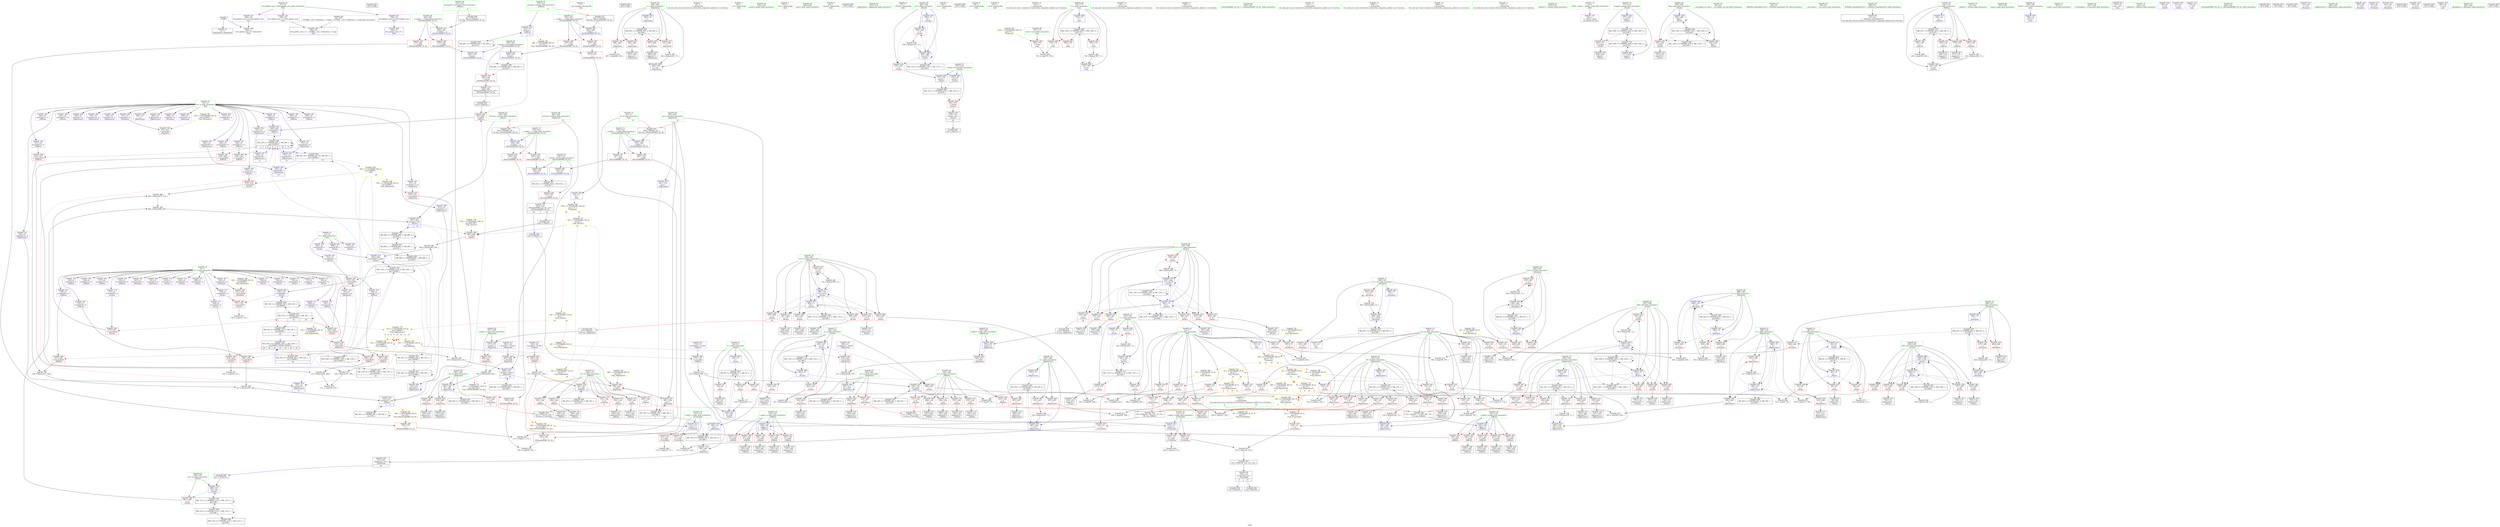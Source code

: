 digraph "SVFG" {
	label="SVFG";

	Node0x55dbc3edf270 [shape=record,color=grey,label="{NodeID: 0\nNullPtr}"];
	Node0x55dbc3edf270 -> Node0x55dbc3f220d0[style=solid];
	Node0x55dbc3edf270 -> Node0x55dbc3f297d0[style=solid];
	Node0x55dbc3fbb260 [shape=record,color=black,label="{NodeID: 941\n453 = PHI()\n}"];
	Node0x55dbc3f45df0 [shape=record,color=grey,label="{NodeID: 609\n274 = cmp(271, 273, )\n}"];
	Node0x55dbc3f2b470 [shape=record,color=blue,label="{NodeID: 443\n388\<--419\nj\<--inc\n_Z6outputv\n}"];
	Node0x55dbc3f2b470 -> Node0x55dbc3f30c10[style=dashed];
	Node0x55dbc3f2b470 -> Node0x55dbc3f30ce0[style=dashed];
	Node0x55dbc3f2b470 -> Node0x55dbc3f30db0[style=dashed];
	Node0x55dbc3f2b470 -> Node0x55dbc3f2b470[style=dashed];
	Node0x55dbc3f2b470 -> Node0x55dbc3f6a9a0[style=dashed];
	Node0x55dbc3f2e920 [shape=record,color=red,label="{NodeID: 277\n184\<--148\n\<--ty\n_Z4flowii\n}"];
	Node0x55dbc3f2e920 -> Node0x55dbc3f1ef50[style=solid];
	Node0x55dbc3f1f840 [shape=record,color=black,label="{NodeID: 111\n231\<--230\nidxprom35\<--\n_Z4flowii\n}"];
	Node0x55dbc3f286a0 [shape=record,color=red,label="{NodeID: 388\n720\<--597\n\<--j49\n_Z4calcv\n}"];
	Node0x55dbc3f286a0 -> Node0x55dbc3f25fa0[style=solid];
	Node0x55dbc3f23dd0 [shape=record,color=purple,label="{NodeID: 222\n799\<--34\nllvm.global_ctors_1\<--llvm.global_ctors\nGlob }"];
	Node0x55dbc3f23dd0 -> Node0x55dbc3f296d0[style=solid];
	Node0x55dbc3f20310 [shape=record,color=green,label="{NodeID: 56\n388\<--389\nj\<--j_field_insensitive\n_Z6outputv\n}"];
	Node0x55dbc3f20310 -> Node0x55dbc3f30c10[style=solid];
	Node0x55dbc3f20310 -> Node0x55dbc3f30ce0[style=solid];
	Node0x55dbc3f20310 -> Node0x55dbc3f30db0[style=solid];
	Node0x55dbc3f20310 -> Node0x55dbc3f2b3a0[style=solid];
	Node0x55dbc3f20310 -> Node0x55dbc3f2b470[style=solid];
	Node0x55dbc3f69aa0 [shape=record,color=black,label="{NodeID: 665\nMR_54V_3 = PHI(MR_54V_4, MR_54V_2, )\npts\{294 \}\n}"];
	Node0x55dbc3f69aa0 -> Node0x55dbc3f304c0[style=dashed];
	Node0x55dbc3f69aa0 -> Node0x55dbc3f30590[style=dashed];
	Node0x55dbc3f69aa0 -> Node0x55dbc3f30660[style=dashed];
	Node0x55dbc3f69aa0 -> Node0x55dbc3f30730[style=dashed];
	Node0x55dbc3f69aa0 -> Node0x55dbc3f30800[style=dashed];
	Node0x55dbc3f69aa0 -> Node0x55dbc3f308d0[style=dashed];
	Node0x55dbc3f69aa0 -> Node0x55dbc3f2b200[style=dashed];
	Node0x55dbc3f316a0 [shape=record,color=red,label="{NodeID: 333\n545\<--481\n\<--ans\n_Z6getminii\n}"];
	Node0x55dbc3f316a0 -> Node0x55dbc3f25440[style=solid];
	Node0x55dbc3f26f10 [shape=record,color=purple,label="{NodeID: 167\n450\<--8\narrayidx22\<--h\n_Z6outputv\n}"];
	Node0x55dbc3f26f10 -> Node0x55dbc3f31430[style=solid];
	Node0x55dbc3ef7b60 [shape=record,color=green,label="{NodeID: 1\n7\<--1\n__dso_handle\<--dummyObj\nGlob }"];
	Node0x55dbc3fbb330 [shape=record,color=black,label="{NodeID: 942\n460 = PHI()\n}"];
	Node0x55dbc3f45f70 [shape=record,color=grey,label="{NodeID: 610\n497 = cmp(496, 160, )\n}"];
	Node0x55dbc3f2b540 [shape=record,color=blue,label="{NodeID: 444\n386\<--428\ni\<--inc8\n_Z6outputv\n}"];
	Node0x55dbc3f2b540 -> Node0x55dbc3f6a4a0[style=dashed];
	Node0x55dbc3f2e9f0 [shape=record,color=red,label="{NodeID: 278\n191\<--148\n\<--ty\n_Z4flowii\n}"];
	Node0x55dbc3f2e9f0 -> Node0x55dbc3f1f0f0[style=solid];
	Node0x55dbc3f1f910 [shape=record,color=black,label="{NodeID: 112\n234\<--233\nidxprom37\<--\n_Z4flowii\n}"];
	Node0x55dbc3f28770 [shape=record,color=red,label="{NodeID: 389\n727\<--597\n\<--j49\n_Z4calcv\n}"];
	Node0x55dbc3f28770 -> Node0x55dbc3f26140[style=solid];
	Node0x55dbc3f23ed0 [shape=record,color=purple,label="{NodeID: 223\n800\<--34\nllvm.global_ctors_2\<--llvm.global_ctors\nGlob }"];
	Node0x55dbc3f23ed0 -> Node0x55dbc3f297d0[style=solid];
	Node0x55dbc3f203e0 [shape=record,color=green,label="{NodeID: 57\n390\<--391\ni11\<--i11_field_insensitive\n_Z6outputv\n}"];
	Node0x55dbc3f203e0 -> Node0x55dbc3f30e80[style=solid];
	Node0x55dbc3f203e0 -> Node0x55dbc3f30f50[style=solid];
	Node0x55dbc3f203e0 -> Node0x55dbc3f31020[style=solid];
	Node0x55dbc3f203e0 -> Node0x55dbc3f2b610[style=solid];
	Node0x55dbc3f203e0 -> Node0x55dbc3f2b880[style=solid];
	Node0x55dbc3f69fa0 [shape=record,color=black,label="{NodeID: 666\nMR_34V_10 = PHI(MR_34V_14, MR_34V_5, )\npts\{120000 \}\n|{|<s1>19}}"];
	Node0x55dbc3f69fa0 -> Node0x55dbc3f2b060[style=dashed];
	Node0x55dbc3f69fa0:s1 -> Node0x55dbc3f8bde0[style=dashed,color=blue];
	Node0x55dbc3f31770 [shape=record,color=red,label="{NodeID: 334\n496\<--483\n\<--i\n_Z6getminii\n}"];
	Node0x55dbc3f31770 -> Node0x55dbc3f45f70[style=solid];
	Node0x55dbc3f26fe0 [shape=record,color=purple,label="{NodeID: 168\n521\<--8\narrayidx5\<--h\n_Z6getminii\n}"];
	Node0x55dbc3f076d0 [shape=record,color=green,label="{NodeID: 2\n16\<--1\n\<--dummyObj\nCan only get source location for instruction, argument, global var or function.}"];
	Node0x55dbc3fbb400 [shape=record,color=black,label="{NodeID: 943\n515 = PHI(109, )\n}"];
	Node0x55dbc3f460f0 [shape=record,color=grey,label="{NodeID: 611\n605 = cmp(603, 604, )\n}"];
	Node0x55dbc3f2b610 [shape=record,color=blue,label="{NodeID: 445\n390\<--73\ni11\<--\n_Z6outputv\n}"];
	Node0x55dbc3f2b610 -> Node0x55dbc3f76300[style=dashed];
	Node0x55dbc3f2eac0 [shape=record,color=red,label="{NodeID: 279\n233\<--148\n\<--ty\n_Z4flowii\n}"];
	Node0x55dbc3f2eac0 -> Node0x55dbc3f1f910[style=solid];
	Node0x55dbc3f1f9e0 [shape=record,color=black,label="{NodeID: 113\n244\<--243\nidxprom40\<--\n_Z4flowii\n}"];
	Node0x55dbc3f28840 [shape=record,color=red,label="{NodeID: 390\n734\<--597\n\<--j49\n_Z4calcv\n}"];
	Node0x55dbc3f28840 -> Node0x55dbc3f262e0[style=solid];
	Node0x55dbc3f23fd0 [shape=record,color=red,label="{NodeID: 224\n76\<--15\n\<--n\n_Z4initv\n}"];
	Node0x55dbc3f23fd0 -> Node0x55dbc3f457f0[style=solid];
	Node0x55dbc3f204b0 [shape=record,color=green,label="{NodeID: 58\n392\<--393\nj15\<--j15_field_insensitive\n_Z6outputv\n}"];
	Node0x55dbc3f204b0 -> Node0x55dbc3f310f0[style=solid];
	Node0x55dbc3f204b0 -> Node0x55dbc3f311c0[style=solid];
	Node0x55dbc3f204b0 -> Node0x55dbc3f31290[style=solid];
	Node0x55dbc3f204b0 -> Node0x55dbc3f2b6e0[style=solid];
	Node0x55dbc3f204b0 -> Node0x55dbc3f2b7b0[style=solid];
	Node0x55dbc3f6a4a0 [shape=record,color=black,label="{NodeID: 667\nMR_61V_3 = PHI(MR_61V_4, MR_61V_2, )\npts\{387 \}\n}"];
	Node0x55dbc3f6a4a0 -> Node0x55dbc3f309a0[style=dashed];
	Node0x55dbc3f6a4a0 -> Node0x55dbc3f30a70[style=dashed];
	Node0x55dbc3f6a4a0 -> Node0x55dbc3f30b40[style=dashed];
	Node0x55dbc3f6a4a0 -> Node0x55dbc3f2b540[style=dashed];
	Node0x55dbc3f31840 [shape=record,color=red,label="{NodeID: 335\n500\<--483\n\<--i\n_Z6getminii\n}"];
	Node0x55dbc3f31840 -> Node0x55dbc3f24f60[style=solid];
	Node0x55dbc3f270b0 [shape=record,color=purple,label="{NodeID: 169\n524\<--8\narrayidx7\<--h\n_Z6getminii\n}"];
	Node0x55dbc3f270b0 -> Node0x55dbc3f32130[style=solid];
	Node0x55dbc3f07760 [shape=record,color=green,label="{NodeID: 3\n22\<--1\n.str\<--dummyObj\nGlob }"];
	Node0x55dbc3fbb5a0 [shape=record,color=black,label="{NodeID: 944\n535 = PHI(547, )\n}"];
	Node0x55dbc3fbb5a0 -> Node0x55dbc3f322d0[style=solid];
	Node0x55dbc3f46270 [shape=record,color=grey,label="{NodeID: 612\n398 = cmp(396, 397, )\n}"];
	Node0x55dbc3f2b6e0 [shape=record,color=blue,label="{NodeID: 446\n392\<--73\nj15\<--\n_Z6outputv\n}"];
	Node0x55dbc3f2b6e0 -> Node0x55dbc3f310f0[style=dashed];
	Node0x55dbc3f2b6e0 -> Node0x55dbc3f311c0[style=dashed];
	Node0x55dbc3f2b6e0 -> Node0x55dbc3f31290[style=dashed];
	Node0x55dbc3f2b6e0 -> Node0x55dbc3f2b7b0[style=dashed];
	Node0x55dbc3f2b6e0 -> Node0x55dbc3f76800[style=dashed];
	Node0x55dbc3f2eb90 [shape=record,color=red,label="{NodeID: 280\n246\<--148\n\<--ty\n_Z4flowii\n}"];
	Node0x55dbc3f2eb90 -> Node0x55dbc3f1fab0[style=solid];
	Node0x55dbc3f1fab0 [shape=record,color=black,label="{NodeID: 114\n247\<--246\nidxprom42\<--\n_Z4flowii\n}"];
	Node0x55dbc3f28910 [shape=record,color=red,label="{NodeID: 391\n743\<--597\n\<--j49\n_Z4calcv\n}"];
	Node0x55dbc3f28910 -> Node0x55dbc3f43ff0[style=solid];
	Node0x55dbc3f240a0 [shape=record,color=red,label="{NodeID: 225\n122\<--15\n\<--n\n_Z7outsideii\n}"];
	Node0x55dbc3f240a0 -> Node0x55dbc3f45af0[style=solid];
	Node0x55dbc3f20580 [shape=record,color=green,label="{NodeID: 59\n415\<--416\nprintf\<--printf_field_insensitive\n}"];
	Node0x55dbc3f6a9a0 [shape=record,color=black,label="{NodeID: 668\nMR_63V_2 = PHI(MR_63V_4, MR_63V_1, )\npts\{389 \}\n}"];
	Node0x55dbc3f6a9a0 -> Node0x55dbc3f2b3a0[style=dashed];
	Node0x55dbc3f31910 [shape=record,color=red,label="{NodeID: 336\n507\<--483\n\<--i\n_Z6getminii\n}"];
	Node0x55dbc3f31910 -> Node0x55dbc3f25030[style=solid];
	Node0x55dbc3f27180 [shape=record,color=purple,label="{NodeID: 170\n615\<--8\narrayidx\<--h\n_Z4calcv\n}"];
	Node0x55dbc3f07850 [shape=record,color=green,label="{NodeID: 4\n24\<--1\n.str.1\<--dummyObj\nGlob }"];
	Node0x55dbc3fbb770 [shape=record,color=black,label="{NodeID: 945\n657 = PHI(474, )\n}"];
	Node0x55dbc3fbb770 -> Node0x55dbc3f3c9b0[style=solid];
	Node0x55dbc3f34aa0 [shape=record,color=yellow,style=double,label="{NodeID: 779\n57V_1 = ENCHI(MR_57V_0)\npts\{1 90000 \}\nFun[_Z8getwaterv]|{<s0>8|<s1>8|<s2>9|<s3>9|<s4>10|<s5>10|<s6>11|<s7>11}}"];
	Node0x55dbc3f34aa0:s0 -> Node0x55dbc3f62e30[style=dashed,color=red];
	Node0x55dbc3f34aa0:s1 -> Node0x55dbc3f7cd50[style=dashed,color=red];
	Node0x55dbc3f34aa0:s2 -> Node0x55dbc3f62e30[style=dashed,color=red];
	Node0x55dbc3f34aa0:s3 -> Node0x55dbc3f7cd50[style=dashed,color=red];
	Node0x55dbc3f34aa0:s4 -> Node0x55dbc3f62e30[style=dashed,color=red];
	Node0x55dbc3f34aa0:s5 -> Node0x55dbc3f7cd50[style=dashed,color=red];
	Node0x55dbc3f34aa0:s6 -> Node0x55dbc3f62e30[style=dashed,color=red];
	Node0x55dbc3f34aa0:s7 -> Node0x55dbc3f7cd50[style=dashed,color=red];
	Node0x55dbc3f463f0 [shape=record,color=grey,label="{NodeID: 613\n715 = cmp(713, 714, )\n}"];
	Node0x55dbc3f2b7b0 [shape=record,color=blue,label="{NodeID: 447\n392\<--456\nj15\<--inc25\n_Z6outputv\n}"];
	Node0x55dbc3f2b7b0 -> Node0x55dbc3f310f0[style=dashed];
	Node0x55dbc3f2b7b0 -> Node0x55dbc3f311c0[style=dashed];
	Node0x55dbc3f2b7b0 -> Node0x55dbc3f31290[style=dashed];
	Node0x55dbc3f2b7b0 -> Node0x55dbc3f2b7b0[style=dashed];
	Node0x55dbc3f2b7b0 -> Node0x55dbc3f76800[style=dashed];
	Node0x55dbc3f2ec60 [shape=record,color=red,label="{NodeID: 281\n251\<--148\n\<--ty\n_Z4flowii\n|{<s0>7}}"];
	Node0x55dbc3f2ec60:s0 -> Node0x55dbc3fbc5f0[style=solid,color=red];
	Node0x55dbc3f1fb80 [shape=record,color=black,label="{NodeID: 115\n259\<--282\n_ZSt3maxIiERKT_S2_S2__ret\<--\n_ZSt3maxIiERKT_S2_S2_\n|{<s0>6}}"];
	Node0x55dbc3f1fb80:s0 -> Node0x55dbc3fbabc0[style=solid,color=blue];
	Node0x55dbc3f79f10 [shape=record,color=yellow,style=double,label="{NodeID: 724\n16V_1 = ENCHI(MR_16V_0)\npts\{1 \}\nFun[_Z4calcv]|{<s0>19|<s1>20}}"];
	Node0x55dbc3f79f10:s0 -> Node0x55dbc3f34aa0[style=dashed,color=red];
	Node0x55dbc3f79f10:s1 -> Node0x55dbc3f7aa70[style=dashed,color=red];
	Node0x55dbc3f289e0 [shape=record,color=red,label="{NodeID: 392\n619\<--618\n\<--arrayidx5\n_Z4calcv\n}"];
	Node0x55dbc3f289e0 -> Node0x55dbc3f478f0[style=solid];
	Node0x55dbc3f24170 [shape=record,color=red,label="{NodeID: 226\n298\<--15\n\<--n\n_Z8getwaterv\n}"];
	Node0x55dbc3f24170 -> Node0x55dbc3f46ff0[style=solid];
	Node0x55dbc3f20680 [shape=record,color=green,label="{NodeID: 60\n424\<--425\nputs\<--puts_field_insensitive\n}"];
	Node0x55dbc3f319e0 [shape=record,color=red,label="{NodeID: 337\n541\<--483\n\<--i\n_Z6getminii\n}"];
	Node0x55dbc3f319e0 -> Node0x55dbc3f445f0[style=solid];
	Node0x55dbc3f27250 [shape=record,color=purple,label="{NodeID: 171\n618\<--8\narrayidx5\<--h\n_Z4calcv\n}"];
	Node0x55dbc3f27250 -> Node0x55dbc3f289e0[style=solid];
	Node0x55dbc3f078e0 [shape=record,color=green,label="{NodeID: 5\n26\<--1\n_ZL2dx\<--dummyObj\nGlob }"];
	Node0x55dbc3fbb8b0 [shape=record,color=black,label="{NodeID: 946\n776 = PHI()\n}"];
	Node0x55dbc3f34bb0 [shape=record,color=yellow,style=double,label="{NodeID: 780\n28V_1 = ENCHI(MR_28V_0)\npts\{151 \}\nFun[_ZSt3maxIiERKT_S2_S2_]}"];
	Node0x55dbc3f34bb0 -> Node0x55dbc3f2f960[style=dashed];
	Node0x55dbc3f46570 [shape=record,color=grey,label="{NodeID: 614\n709 = cmp(707, 708, )\n}"];
	Node0x55dbc3f2b880 [shape=record,color=blue,label="{NodeID: 448\n390\<--463\ni11\<--inc29\n_Z6outputv\n}"];
	Node0x55dbc3f2b880 -> Node0x55dbc3f76300[style=dashed];
	Node0x55dbc3f2ed30 [shape=record,color=red,label="{NodeID: 282\n166\<--165\n\<--arrayidx\n_Z4flowii\n}"];
	Node0x55dbc3f2ed30 -> Node0x55dbc3f42370[style=solid];
	Node0x55dbc3f245a0 [shape=record,color=black,label="{NodeID: 116\n308\<--307\nidxprom\<--\n_Z8getwaterv\n}"];
	Node0x55dbc3f79ff0 [shape=record,color=yellow,style=double,label="{NodeID: 725\n2V_1 = ENCHI(MR_2V_0)\npts\{17 \}\nFun[_Z4calcv]|{|<s3>19|<s4>20}}"];
	Node0x55dbc3f79ff0 -> Node0x55dbc3f2c490[style=dashed];
	Node0x55dbc3f79ff0 -> Node0x55dbc3f2c560[style=dashed];
	Node0x55dbc3f79ff0 -> Node0x55dbc3f2c630[style=dashed];
	Node0x55dbc3f79ff0:s3 -> Node0x55dbc3f34450[style=dashed,color=red];
	Node0x55dbc3f79ff0:s4 -> Node0x55dbc3f62d50[style=dashed,color=red];
	Node0x55dbc3f28ab0 [shape=record,color=red,label="{NodeID: 393\n665\<--664\n\<--arrayidx24\n_Z4calcv\n}"];
	Node0x55dbc3f28ab0 -> Node0x55dbc3f436f0[style=solid];
	Node0x55dbc3f24240 [shape=record,color=red,label="{NodeID: 227\n328\<--15\n\<--n\n_Z8getwaterv\n}"];
	Node0x55dbc3f24240 -> Node0x55dbc3f451f0[style=solid];
	Node0x55dbc3f20780 [shape=record,color=green,label="{NodeID: 61\n472\<--473\n_Z6getminii\<--_Z6getminii_field_insensitive\n}"];
	Node0x55dbc3f31ab0 [shape=record,color=red,label="{NodeID: 338\n513\<--485\n\<--tx\n_Z6getminii\n|{<s0>17}}"];
	Node0x55dbc3f31ab0:s0 -> Node0x55dbc3fbbbc0[style=solid,color=red];
	Node0x55dbc3f27320 [shape=record,color=purple,label="{NodeID: 172\n661\<--8\narrayidx22\<--h\n_Z4calcv\n}"];
	Node0x55dbc3f07970 [shape=record,color=green,label="{NodeID: 6\n27\<--1\n_ZL2dy\<--dummyObj\nGlob }"];
	Node0x55dbc3fbb980 [shape=record,color=black,label="{NodeID: 947\n785 = PHI(574, )\n}"];
	Node0x55dbc3f34cc0 [shape=record,color=yellow,style=double,label="{NodeID: 781\n30V_1 = ENCHI(MR_30V_0)\npts\{153 \}\nFun[_ZSt3maxIiERKT_S2_S2_]}"];
	Node0x55dbc3f34cc0 -> Node0x55dbc3f2fa30[style=dashed];
	Node0x55dbc3f466f0 [shape=record,color=grey,label="{NodeID: 615\n562 = cmp(559, 561, )\n}"];
	Node0x55dbc3f2b950 [shape=record,color=blue,label="{NodeID: 449\n477\<--475\nx.addr\<--x\n_Z6getminii\n}"];
	Node0x55dbc3f2b950 -> Node0x55dbc3f31500[style=dashed];
	Node0x55dbc3f2ee00 [shape=record,color=red,label="{NodeID: 283\n173\<--172\n\<--arrayidx2\n_Z4flowii\n}"];
	Node0x55dbc3f2ee00 -> Node0x55dbc3f42670[style=solid];
	Node0x55dbc3f24670 [shape=record,color=black,label="{NodeID: 117\n311\<--310\nidxprom4\<--\n_Z8getwaterv\n}"];
	Node0x55dbc3f7a0d0 [shape=record,color=yellow,style=double,label="{NodeID: 726\n4V_1 = ENCHI(MR_4V_0)\npts\{19 \}\nFun[_Z4calcv]|{|<s3>19|<s4>20}}"];
	Node0x55dbc3f7a0d0 -> Node0x55dbc3f2cd80[style=dashed];
	Node0x55dbc3f7a0d0 -> Node0x55dbc3f2ce50[style=dashed];
	Node0x55dbc3f7a0d0 -> Node0x55dbc3f2cf20[style=dashed];
	Node0x55dbc3f7a0d0:s3 -> Node0x55dbc3f34560[style=dashed,color=red];
	Node0x55dbc3f7a0d0:s4 -> Node0x55dbc3f62d50[style=dashed,color=red];
	Node0x55dbc3f28b80 [shape=record,color=red,label="{NodeID: 394\n672\<--671\n\<--arrayidx28\n_Z4calcv\n}"];
	Node0x55dbc3f28b80 -> Node0x55dbc3f43b70[style=solid];
	Node0x55dbc3f24310 [shape=record,color=red,label="{NodeID: 228\n367\<--15\n\<--n\n_Z8getwaterv\n}"];
	Node0x55dbc3f24310 -> Node0x55dbc3f24a80[style=solid];
	Node0x55dbc3f20880 [shape=record,color=green,label="{NodeID: 62\n477\<--478\nx.addr\<--x.addr_field_insensitive\n_Z6getminii\n}"];
	Node0x55dbc3f20880 -> Node0x55dbc3f31500[style=solid];
	Node0x55dbc3f20880 -> Node0x55dbc3f2b950[style=solid];
	Node0x55dbc3f31b80 [shape=record,color=red,label="{NodeID: 339\n519\<--485\n\<--tx\n_Z6getminii\n}"];
	Node0x55dbc3f31b80 -> Node0x55dbc3f25100[style=solid];
	Node0x55dbc3f273f0 [shape=record,color=purple,label="{NodeID: 173\n664\<--8\narrayidx24\<--h\n_Z4calcv\n}"];
	Node0x55dbc3f273f0 -> Node0x55dbc3f28ab0[style=solid];
	Node0x55dbc3f07a00 [shape=record,color=green,label="{NodeID: 7\n28\<--1\n.str.2\<--dummyObj\nGlob }"];
	Node0x55dbc3fbbaf0 [shape=record,color=black,label="{NodeID: 948\n787 = PHI()\n}"];
	Node0x55dbc3f46870 [shape=record,color=grey,label="{NodeID: 616\n211 = cmp(195, 210, )\n}"];
	Node0x55dbc3f2ba20 [shape=record,color=blue,label="{NodeID: 450\n479\<--476\ny.addr\<--y\n_Z6getminii\n}"];
	Node0x55dbc3f2ba20 -> Node0x55dbc3f315d0[style=dashed];
	Node0x55dbc3f2eed0 [shape=record,color=red,label="{NodeID: 284\n187\<--186\n\<--arrayidx7\n_Z4flowii\n}"];
	Node0x55dbc3f2eed0 -> Node0x55dbc3f424f0[style=solid];
	Node0x55dbc3f24740 [shape=record,color=black,label="{NodeID: 118\n332\<--331\nidxprom13\<--\n_Z8getwaterv\n}"];
	Node0x55dbc3f7a1b0 [shape=record,color=yellow,style=double,label="{NodeID: 727\n72V_1 = ENCHI(MR_72V_0)\npts\{21 \}\nFun[_Z4calcv]|{|<s1>20|<s2>21}}"];
	Node0x55dbc3f7a1b0 -> Node0x55dbc3f28d20[style=dashed];
	Node0x55dbc3f7a1b0:s1 -> Node0x55dbc3f7ab80[style=dashed,color=red];
	Node0x55dbc3f7a1b0:s2 -> Node0x55dbc3f34230[style=dashed,color=red];
	Node0x55dbc3f28c50 [shape=record,color=red,label="{NodeID: 395\n679\<--678\n\<--arrayidx32\n_Z4calcv\n}"];
	Node0x55dbc3f28c50 -> Node0x55dbc3f43b70[style=solid];
	Node0x55dbc3f243e0 [shape=record,color=red,label="{NodeID: 229\n374\<--15\n\<--n\n_Z8getwaterv\n|{<s0>11}}"];
	Node0x55dbc3f243e0:s0 -> Node0x55dbc3fbc1a0[style=solid,color=red];
	Node0x55dbc3f20950 [shape=record,color=green,label="{NodeID: 63\n479\<--480\ny.addr\<--y.addr_field_insensitive\n_Z6getminii\n}"];
	Node0x55dbc3f20950 -> Node0x55dbc3f315d0[style=solid];
	Node0x55dbc3f20950 -> Node0x55dbc3f2ba20[style=solid];
	Node0x55dbc3f31c50 [shape=record,color=red,label="{NodeID: 340\n526\<--485\n\<--tx\n_Z6getminii\n}"];
	Node0x55dbc3f31c50 -> Node0x55dbc3f252a0[style=solid];
	Node0x55dbc3f274c0 [shape=record,color=purple,label="{NodeID: 174\n668\<--8\narrayidx26\<--h\n_Z4calcv\n}"];
	Node0x55dbc3f08a70 [shape=record,color=green,label="{NodeID: 8\n30\<--1\n.str.3\<--dummyObj\nGlob }"];
	Node0x55dbc3fbbbc0 [shape=record,color=black,label="{NodeID: 949\n110 = PHI(176, 513, )\n0th arg _Z7outsideii }"];
	Node0x55dbc3fbbbc0 -> Node0x55dbc3f29c10[style=solid];
	Node0x55dbc3f469f0 [shape=record,color=grey,label="{NodeID: 617\n738 = cmp(737, 16, )\n}"];
	Node0x55dbc3f2baf0 [shape=record,color=blue,label="{NodeID: 451\n481\<--314\nans\<--\n_Z6getminii\n}"];
	Node0x55dbc3f2baf0 -> Node0x55dbc3f645a0[style=dashed];
	Node0x55dbc3f2efa0 [shape=record,color=red,label="{NodeID: 285\n194\<--193\n\<--arrayidx11\n_Z4flowii\n}"];
	Node0x55dbc3f2efa0 -> Node0x55dbc3f424f0[style=solid];
	Node0x55dbc3f24810 [shape=record,color=black,label="{NodeID: 119\n339\<--338\nidxprom16\<--\n_Z8getwaterv\n}"];
	Node0x55dbc3f28d20 [shape=record,color=red,label="{NodeID: 396\n685\<--684\n\<--call33\n_Z4calcv\n}"];
	Node0x55dbc3f28d20 -> Node0x55dbc3f436f0[style=solid];
	Node0x55dbc3f244b0 [shape=record,color=red,label="{NodeID: 230\n397\<--15\n\<--n\n_Z6outputv\n}"];
	Node0x55dbc3f244b0 -> Node0x55dbc3f46270[style=solid];
	Node0x55dbc3f20a20 [shape=record,color=green,label="{NodeID: 64\n481\<--482\nans\<--ans_field_insensitive\n_Z6getminii\n|{|<s4>18}}"];
	Node0x55dbc3f20a20 -> Node0x55dbc3f316a0[style=solid];
	Node0x55dbc3f20a20 -> Node0x55dbc3f2baf0[style=solid];
	Node0x55dbc3f20a20 -> Node0x55dbc3f2be30[style=solid];
	Node0x55dbc3f20a20 -> Node0x55dbc3f2bfd0[style=solid];
	Node0x55dbc3f20a20:s4 -> Node0x55dbc3fbc830[style=solid,color=red];
	Node0x55dbc3f31d20 [shape=record,color=red,label="{NodeID: 341\n514\<--487\n\<--ty\n_Z6getminii\n|{<s0>17}}"];
	Node0x55dbc3f31d20:s0 -> Node0x55dbc3fbbe00[style=solid,color=red];
	Node0x55dbc3f27590 [shape=record,color=purple,label="{NodeID: 175\n671\<--8\narrayidx28\<--h\n_Z4calcv\n}"];
	Node0x55dbc3f27590 -> Node0x55dbc3f28b80[style=solid];
	Node0x55dbc3f08b00 [shape=record,color=green,label="{NodeID: 9\n32\<--1\n.str.4\<--dummyObj\nGlob }"];
	Node0x55dbc3fbbe00 [shape=record,color=black,label="{NodeID: 950\n111 = PHI(177, 514, )\n1st arg _Z7outsideii }"];
	Node0x55dbc3fbbe00 -> Node0x55dbc3f29ce0[style=solid];
	Node0x55dbc3f46b70 [shape=record,color=grey,label="{NodeID: 618\n305 = cmp(303, 304, )\n}"];
	Node0x55dbc3f2bbc0 [shape=record,color=blue,label="{NodeID: 452\n483\<--16\ni\<--\n_Z6getminii\n}"];
	Node0x55dbc3f2bbc0 -> Node0x55dbc3f64aa0[style=dashed];
	Node0x55dbc3f2f070 [shape=record,color=red,label="{NodeID: 286\n202\<--201\n\<--arrayidx16\n_Z4flowii\n}"];
	Node0x55dbc3f2f070 -> Node0x55dbc3f43cf0[style=solid];
	Node0x55dbc3f248e0 [shape=record,color=black,label="{NodeID: 120\n342\<--341\nidxprom18\<--\n_Z8getwaterv\n}"];
	Node0x55dbc3f28df0 [shape=record,color=red,label="{NodeID: 397\n723\<--722\n\<--arrayidx56\n_Z4calcv\n}"];
	Node0x55dbc3f28df0 -> Node0x55dbc3f3d030[style=solid];
	Node0x55dbc3f2c3c0 [shape=record,color=red,label="{NodeID: 231\n436\<--15\n\<--n\n_Z6outputv\n}"];
	Node0x55dbc3f2c3c0 -> Node0x55dbc3f47170[style=solid];
	Node0x55dbc3f20af0 [shape=record,color=green,label="{NodeID: 65\n483\<--484\ni\<--i_field_insensitive\n_Z6getminii\n}"];
	Node0x55dbc3f20af0 -> Node0x55dbc3f31770[style=solid];
	Node0x55dbc3f20af0 -> Node0x55dbc3f31840[style=solid];
	Node0x55dbc3f20af0 -> Node0x55dbc3f31910[style=solid];
	Node0x55dbc3f20af0 -> Node0x55dbc3f319e0[style=solid];
	Node0x55dbc3f20af0 -> Node0x55dbc3f2bbc0[style=solid];
	Node0x55dbc3f20af0 -> Node0x55dbc3f2c0a0[style=solid];
	Node0x55dbc3f31df0 [shape=record,color=red,label="{NodeID: 342\n522\<--487\n\<--ty\n_Z6getminii\n}"];
	Node0x55dbc3f31df0 -> Node0x55dbc3f251d0[style=solid];
	Node0x55dbc3f27660 [shape=record,color=purple,label="{NodeID: 176\n726\<--8\narrayidx58\<--h\n_Z4calcv\n}"];
	Node0x55dbc3f08b90 [shape=record,color=green,label="{NodeID: 10\n35\<--1\n\<--dummyObj\nCan only get source location for instruction, argument, global var or function.}"];
	Node0x55dbc3fbbf80 [shape=record,color=black,label="{NodeID: 951\n475 = PHI(655, )\n0th arg _Z6getminii }"];
	Node0x55dbc3fbbf80 -> Node0x55dbc3f2b950[style=solid];
	Node0x55dbc3f35040 [shape=record,color=yellow,style=double,label="{NodeID: 785\n2V_1 = ENCHI(MR_2V_0)\npts\{17 \}\nFun[_Z4initv]}"];
	Node0x55dbc3f35040 -> Node0x55dbc3f23fd0[style=dashed];
	Node0x55dbc3f46cf0 [shape=record,color=grey,label="{NodeID: 619\n126 = cmp(125, 73, )\n}"];
	Node0x55dbc3f2bc90 [shape=record,color=blue,label="{NodeID: 453\n485\<--504\ntx\<--add\n_Z6getminii\n}"];
	Node0x55dbc3f2bc90 -> Node0x55dbc3f31ab0[style=dashed];
	Node0x55dbc3f2bc90 -> Node0x55dbc3f31b80[style=dashed];
	Node0x55dbc3f2bc90 -> Node0x55dbc3f31c50[style=dashed];
	Node0x55dbc3f2bc90 -> Node0x55dbc3f2bc90[style=dashed];
	Node0x55dbc3f2bc90 -> Node0x55dbc3f726a0[style=dashed];
	Node0x55dbc3f2f140 [shape=record,color=red,label="{NodeID: 287\n209\<--208\n\<--arrayidx20\n_Z4flowii\n}"];
	Node0x55dbc3f2f140 -> Node0x55dbc3f43cf0[style=solid];
	Node0x55dbc3f249b0 [shape=record,color=black,label="{NodeID: 121\n361\<--360\nidxprom27\<--\n_Z8getwaterv\n}"];
	Node0x55dbc3f28ec0 [shape=record,color=red,label="{NodeID: 398\n737\<--736\n\<--arrayidx64\n_Z4calcv\n}"];
	Node0x55dbc3f28ec0 -> Node0x55dbc3f469f0[style=solid];
	Node0x55dbc3f2c490 [shape=record,color=red,label="{NodeID: 232\n604\<--15\n\<--n\n_Z4calcv\n}"];
	Node0x55dbc3f2c490 -> Node0x55dbc3f460f0[style=solid];
	Node0x55dbc3f20bc0 [shape=record,color=green,label="{NodeID: 66\n485\<--486\ntx\<--tx_field_insensitive\n_Z6getminii\n}"];
	Node0x55dbc3f20bc0 -> Node0x55dbc3f31ab0[style=solid];
	Node0x55dbc3f20bc0 -> Node0x55dbc3f31b80[style=solid];
	Node0x55dbc3f20bc0 -> Node0x55dbc3f31c50[style=solid];
	Node0x55dbc3f20bc0 -> Node0x55dbc3f2bc90[style=solid];
	Node0x55dbc3f31ec0 [shape=record,color=red,label="{NodeID: 343\n529\<--487\n\<--ty\n_Z6getminii\n}"];
	Node0x55dbc3f31ec0 -> Node0x55dbc3f25370[style=solid];
	Node0x55dbc3f27730 [shape=record,color=purple,label="{NodeID: 177\n729\<--8\narrayidx60\<--h\n_Z4calcv\n}"];
	Node0x55dbc3f27730 -> Node0x55dbc3f3d030[style=solid];
	Node0x55dbc3f08c20 [shape=record,color=green,label="{NodeID: 11\n73\<--1\n\<--dummyObj\nCan only get source location for instruction, argument, global var or function.|{<s0>8|<s1>10}}"];
	Node0x55dbc3f08c20:s0 -> Node0x55dbc3fbc5f0[style=solid,color=red];
	Node0x55dbc3f08c20:s1 -> Node0x55dbc3fbc1a0[style=solid,color=red];
	Node0x55dbc3fbc090 [shape=record,color=black,label="{NodeID: 952\n476 = PHI(656, )\n1st arg _Z6getminii }"];
	Node0x55dbc3fbc090 -> Node0x55dbc3f2ba20[style=solid];
	Node0x55dbc3f35150 [shape=record,color=yellow,style=double,label="{NodeID: 786\n4V_1 = ENCHI(MR_4V_0)\npts\{19 \}\nFun[_Z4initv]}"];
	Node0x55dbc3f35150 -> Node0x55dbc3f2c700[style=dashed];
	Node0x55dbc3f46e70 [shape=record,color=grey,label="{NodeID: 620\n653 = cmp(651, 652, )\n}"];
	Node0x55dbc3f2bd60 [shape=record,color=blue,label="{NodeID: 454\n487\<--511\nty\<--add3\n_Z6getminii\n}"];
	Node0x55dbc3f2bd60 -> Node0x55dbc3f31d20[style=dashed];
	Node0x55dbc3f2bd60 -> Node0x55dbc3f31df0[style=dashed];
	Node0x55dbc3f2bd60 -> Node0x55dbc3f31ec0[style=dashed];
	Node0x55dbc3f2bd60 -> Node0x55dbc3f2bd60[style=dashed];
	Node0x55dbc3f2bd60 -> Node0x55dbc3f72ba0[style=dashed];
	Node0x55dbc3f2f210 [shape=record,color=red,label="{NodeID: 288\n221\<--220\n\<--arrayidx29\n_Z4flowii\n}"];
	Node0x55dbc3f2f210 -> Node0x55dbc3f43e70[style=solid];
	Node0x55dbc3f24a80 [shape=record,color=black,label="{NodeID: 122\n368\<--367\nidxprom29\<--\n_Z8getwaterv\n}"];
	Node0x55dbc3f28f90 [shape=record,color=red,label="{NodeID: 399\n780\<--770\n\<--tcase\nmain\n}"];
	Node0x55dbc3f28f90 -> Node0x55dbc3f45370[style=solid];
	Node0x55dbc3f2c560 [shape=record,color=red,label="{NodeID: 233\n646\<--15\n\<--n\n_Z4calcv\n}"];
	Node0x55dbc3f2c560 -> Node0x55dbc3f47470[style=solid];
	Node0x55dbc3f20c90 [shape=record,color=green,label="{NodeID: 67\n487\<--488\nty\<--ty_field_insensitive\n_Z6getminii\n}"];
	Node0x55dbc3f20c90 -> Node0x55dbc3f31d20[style=solid];
	Node0x55dbc3f20c90 -> Node0x55dbc3f31df0[style=solid];
	Node0x55dbc3f20c90 -> Node0x55dbc3f31ec0[style=solid];
	Node0x55dbc3f20c90 -> Node0x55dbc3f2bd60[style=solid];
	Node0x55dbc3f31f90 [shape=record,color=red,label="{NodeID: 344\n503\<--502\n\<--arrayidx\n_Z6getminii\n}"];
	Node0x55dbc3f31f90 -> Node0x55dbc3f430f0[style=solid];
	Node0x55dbc3f27800 [shape=record,color=purple,label="{NodeID: 178\n733\<--8\narrayidx62\<--h\n_Z4calcv\n}"];
	Node0x55dbc3f08cb0 [shape=record,color=green,label="{NodeID: 12\n133\<--1\n\<--dummyObj\nCan only get source location for instruction, argument, global var or function.}"];
	Node0x55dbc3fbc1a0 [shape=record,color=black,label="{NodeID: 953\n138 = PHI(250, 336, 345, 73, 374, )\n0th arg _Z4flowii }"];
	Node0x55dbc3fbc1a0 -> Node0x55dbc3f29db0[style=solid];
	Node0x55dbc3f46ff0 [shape=record,color=grey,label="{NodeID: 621\n299 = cmp(297, 298, )\n}"];
	Node0x55dbc3f2be30 [shape=record,color=blue,label="{NodeID: 455\n481\<--16\nans\<--\n_Z6getminii\n}"];
	Node0x55dbc3f2be30 -> Node0x55dbc3f721a0[style=dashed];
	Node0x55dbc3f2f2e0 [shape=record,color=red,label="{NodeID: 289\n228\<--227\n\<--arrayidx33\n_Z4flowii\n}"];
	Node0x55dbc3f2f2e0 -> Node0x55dbc3f43e70[style=solid];
	Node0x55dbc3f24b50 [shape=record,color=black,label="{NodeID: 123\n371\<--370\nidxprom31\<--\n_Z8getwaterv\n}"];
	Node0x55dbc3f29060 [shape=record,color=red,label="{NodeID: 400\n779\<--772\n\<--i\nmain\n}"];
	Node0x55dbc3f29060 -> Node0x55dbc3f45370[style=solid];
	Node0x55dbc3f2c630 [shape=record,color=red,label="{NodeID: 234\n708\<--15\n\<--n\n_Z4calcv\n}"];
	Node0x55dbc3f2c630 -> Node0x55dbc3f46570[style=solid];
	Node0x55dbc3f20d60 [shape=record,color=green,label="{NodeID: 68\n489\<--490\nref.tmp\<--ref.tmp_field_insensitive\n_Z6getminii\n|{|<s1>18}}"];
	Node0x55dbc3f20d60 -> Node0x55dbc3f2bf00[style=solid];
	Node0x55dbc3f20d60:s1 -> Node0x55dbc3fbc980[style=solid,color=red];
	Node0x55dbc3f32060 [shape=record,color=red,label="{NodeID: 345\n510\<--509\n\<--arrayidx2\n_Z6getminii\n}"];
	Node0x55dbc3f32060 -> Node0x55dbc3f44bf0[style=solid];
	Node0x55dbc3f278d0 [shape=record,color=purple,label="{NodeID: 179\n736\<--8\narrayidx64\<--h\n_Z4calcv\n}"];
	Node0x55dbc3f278d0 -> Node0x55dbc3f28ec0[style=solid];
	Node0x55dbc3f1cd50 [shape=record,color=green,label="{NodeID: 13\n160\<--1\n\<--dummyObj\nCan only get source location for instruction, argument, global var or function.}"];
	Node0x55dbc3fbc5f0 [shape=record,color=black,label="{NodeID: 954\n139 = PHI(251, 73, 346, 365, 375, )\n1st arg _Z4flowii }"];
	Node0x55dbc3fbc5f0 -> Node0x55dbc3f29e80[style=solid];
	Node0x55dbc3f47170 [shape=record,color=grey,label="{NodeID: 622\n437 = cmp(435, 436, )\n}"];
	Node0x55dbc3f2bf00 [shape=record,color=blue,label="{NodeID: 456\n489\<--533\nref.tmp\<--add12\n_Z6getminii\n|{|<s2>18}}"];
	Node0x55dbc3f2bf00 -> Node0x55dbc3f322d0[style=dashed];
	Node0x55dbc3f2bf00 -> Node0x55dbc3f659a0[style=dashed];
	Node0x55dbc3f2bf00:s2 -> Node0x55dbc3f34340[style=dashed,color=red];
	Node0x55dbc3f2f3b0 [shape=record,color=red,label="{NodeID: 290\n236\<--235\n\<--arrayidx38\n_Z4flowii\n}"];
	Node0x55dbc3f2f3b0 -> Node0x55dbc3f43570[style=solid];
	Node0x55dbc3f24c20 [shape=record,color=black,label="{NodeID: 124\n407\<--406\nidxprom\<--\n_Z6outputv\n}"];
	Node0x55dbc3f41a50 [shape=record,color=black,label="{NodeID: 567\n132 = PHI(133, 133, 133, 130, )\n}"];
	Node0x55dbc3f41a50 -> Node0x55dbc3f1ec10[style=solid];
	Node0x55dbc3f29130 [shape=record,color=red,label="{NodeID: 401\n784\<--772\n\<--i\nmain\n}"];
	Node0x55dbc3f2c700 [shape=record,color=red,label="{NodeID: 235\n82\<--18\n\<--m\n_Z4initv\n}"];
	Node0x55dbc3f2c700 -> Node0x55dbc3f45670[style=solid];
	Node0x55dbc3f20e30 [shape=record,color=green,label="{NodeID: 69\n536\<--537\n_ZSt3minIiERKT_S2_S2_\<--_ZSt3minIiERKT_S2_S2__field_insensitive\n}"];
	Node0x55dbc3f32130 [shape=record,color=red,label="{NodeID: 346\n525\<--524\n\<--arrayidx7\n_Z6getminii\n}"];
	Node0x55dbc3f32130 -> Node0x55dbc3f44170[style=solid];
	Node0x55dbc3f279a0 [shape=record,color=purple,label="{NodeID: 180\n190\<--10\narrayidx9\<--w\n_Z4flowii\n}"];
	Node0x55dbc3f1cde0 [shape=record,color=green,label="{NodeID: 14\n314\<--1\n\<--dummyObj\nCan only get source location for instruction, argument, global var or function.}"];
	Node0x55dbc3fbc830 [shape=record,color=black,label="{NodeID: 955\n548 = PHI(481, 20, )\n0th arg _ZSt3minIiERKT_S2_S2_ }"];
	Node0x55dbc3fbc830 -> Node0x55dbc3f2c170[style=solid];
	Node0x55dbc3f472f0 [shape=record,color=grey,label="{NodeID: 623\n130 = cmp(128, 129, )\n}"];
	Node0x55dbc3f472f0 -> Node0x55dbc3f41a50[style=solid];
	Node0x55dbc3f2bfd0 [shape=record,color=blue,label="{NodeID: 457\n481\<--538\nans\<--\n_Z6getminii\n}"];
	Node0x55dbc3f2bfd0 -> Node0x55dbc3f645a0[style=dashed];
	Node0x55dbc3f2f480 [shape=record,color=red,label="{NodeID: 291\n242\<--239\n\<--call39\n_Z4flowii\n}"];
	Node0x55dbc3f2f480 -> Node0x55dbc3f2a360[style=solid];
	Node0x55dbc3f24cf0 [shape=record,color=black,label="{NodeID: 125\n410\<--409\nidxprom4\<--\n_Z6outputv\n}"];
	Node0x55dbc3f42070 [shape=record,color=grey,label="{NodeID: 568\n627 = Binary(626, 73, )\n}"];
	Node0x55dbc3f42070 -> Node0x55dbc3f3c4d0[style=solid];
	Node0x55dbc3f29200 [shape=record,color=red,label="{NodeID: 402\n789\<--772\n\<--i\nmain\n}"];
	Node0x55dbc3f29200 -> Node0x55dbc3f44470[style=solid];
	Node0x55dbc3f2c7d0 [shape=record,color=red,label="{NodeID: 236\n129\<--18\n\<--m\n_Z7outsideii\n}"];
	Node0x55dbc3f2c7d0 -> Node0x55dbc3f472f0[style=solid];
	Node0x55dbc3f20f30 [shape=record,color=green,label="{NodeID: 70\n550\<--551\nretval\<--retval_field_insensitive\n_ZSt3minIiERKT_S2_S2_\n}"];
	Node0x55dbc3f20f30 -> Node0x55dbc3f323a0[style=solid];
	Node0x55dbc3f20f30 -> Node0x55dbc3f3c030[style=solid];
	Node0x55dbc3f20f30 -> Node0x55dbc3f3c0c0[style=solid];
	Node0x55dbc3f32200 [shape=record,color=red,label="{NodeID: 347\n532\<--531\n\<--arrayidx11\n_Z6getminii\n}"];
	Node0x55dbc3f32200 -> Node0x55dbc3f44170[style=solid];
	Node0x55dbc3f27a70 [shape=record,color=purple,label="{NodeID: 181\n193\<--10\narrayidx11\<--w\n_Z4flowii\n}"];
	Node0x55dbc3f27a70 -> Node0x55dbc3f2efa0[style=solid];
	Node0x55dbc3f1ce70 [shape=record,color=green,label="{NodeID: 15\n354\<--1\n\<--dummyObj\nCan only get source location for instruction, argument, global var or function.}"];
	Node0x55dbc3fbc980 [shape=record,color=black,label="{NodeID: 956\n549 = PHI(489, 591, )\n1st arg _ZSt3minIiERKT_S2_S2_ }"];
	Node0x55dbc3fbc980 -> Node0x55dbc3f2c240[style=solid];
	Node0x55dbc3f35500 [shape=record,color=yellow,style=double,label="{NodeID: 790\n32V_1 = ENCHI(MR_32V_0)\npts\{90000 \}\nFun[_Z6outputv]}"];
	Node0x55dbc3f35500 -> Node0x55dbc3f31430[style=dashed];
	Node0x55dbc3f47470 [shape=record,color=grey,label="{NodeID: 624\n647 = cmp(645, 646, )\n}"];
	Node0x55dbc3f2c0a0 [shape=record,color=blue,label="{NodeID: 458\n483\<--542\ni\<--inc\n_Z6getminii\n}"];
	Node0x55dbc3f2c0a0 -> Node0x55dbc3f64aa0[style=dashed];
	Node0x55dbc3f2f550 [shape=record,color=red,label="{NodeID: 292\n282\<--262\n\<--retval\n_ZSt3maxIiERKT_S2_S2_\n}"];
	Node0x55dbc3f2f550 -> Node0x55dbc3f1fb80[style=solid];
	Node0x55dbc3f24dc0 [shape=record,color=black,label="{NodeID: 126\n446\<--445\nidxprom19\<--\n_Z6outputv\n}"];
	Node0x55dbc3f421f0 [shape=record,color=grey,label="{NodeID: 569\n749 = Binary(748, 73, )\n}"];
	Node0x55dbc3f421f0 -> Node0x55dbc3f3d2a0[style=solid];
	Node0x55dbc3f292d0 [shape=record,color=blue,label="{NodeID: 403\n15\<--16\nn\<--\nGlob }"];
	Node0x55dbc3f292d0 -> Node0x55dbc3f7d3a0[style=dashed];
	Node0x55dbc3f2c8a0 [shape=record,color=red,label="{NodeID: 237\n304\<--18\n\<--m\n_Z8getwaterv\n}"];
	Node0x55dbc3f2c8a0 -> Node0x55dbc3f46b70[style=solid];
	Node0x55dbc3f21000 [shape=record,color=green,label="{NodeID: 71\n552\<--553\n__a.addr\<--__a.addr_field_insensitive\n_ZSt3minIiERKT_S2_S2_\n}"];
	Node0x55dbc3f21000 -> Node0x55dbc3f32470[style=solid];
	Node0x55dbc3f21000 -> Node0x55dbc3f32540[style=solid];
	Node0x55dbc3f21000 -> Node0x55dbc3f2c170[style=solid];
	Node0x55dbc3f6e5a0 [shape=record,color=black,label="{NodeID: 680\nMR_107V_3 = PHI(MR_107V_2, MR_107V_4, )\npts\{576 \}\n}"];
	Node0x55dbc3f6e5a0 -> Node0x55dbc3f32950[style=dashed];
	Node0x55dbc3f322d0 [shape=record,color=red,label="{NodeID: 348\n538\<--535\n\<--call13\n_Z6getminii\n}"];
	Node0x55dbc3f322d0 -> Node0x55dbc3f2bfd0[style=solid];
	Node0x55dbc3f27b40 [shape=record,color=purple,label="{NodeID: 182\n205\<--10\narrayidx18\<--w\n_Z4flowii\n}"];
	Node0x55dbc3f1cf40 [shape=record,color=green,label="{NodeID: 16\n600\<--1\n\<--dummyObj\nCan only get source location for instruction, argument, global var or function.}"];
	Node0x55dbc3fbcad0 [shape=record,color=black,label="{NodeID: 957\n260 = PHI(150, )\n0th arg _ZSt3maxIiERKT_S2_S2_ }"];
	Node0x55dbc3fbcad0 -> Node0x55dbc3f2a500[style=solid];
	Node0x55dbc3f355e0 [shape=record,color=yellow,style=double,label="{NodeID: 791\n34V_1 = ENCHI(MR_34V_0)\npts\{120000 \}\nFun[_Z6outputv]}"];
	Node0x55dbc3f355e0 -> Node0x55dbc3f31360[style=dashed];
	Node0x55dbc3f475f0 [shape=record,color=grey,label="{NodeID: 625\n443 = cmp(441, 442, )\n}"];
	Node0x55dbc3f2c170 [shape=record,color=blue,label="{NodeID: 459\n552\<--548\n__a.addr\<--__a\n_ZSt3minIiERKT_S2_S2_\n}"];
	Node0x55dbc3f2c170 -> Node0x55dbc3f32470[style=dashed];
	Node0x55dbc3f2c170 -> Node0x55dbc3f32540[style=dashed];
	Node0x55dbc3f2f620 [shape=record,color=red,label="{NodeID: 293\n270\<--264\n\<--__a.addr\n_ZSt3maxIiERKT_S2_S2_\n}"];
	Node0x55dbc3f2f620 -> Node0x55dbc3f2f960[style=solid];
	Node0x55dbc3f24e90 [shape=record,color=black,label="{NodeID: 127\n449\<--448\nidxprom21\<--\n_Z6outputv\n}"];
	Node0x55dbc3f7a990 [shape=record,color=yellow,style=double,label="{NodeID: 736\n134V_1 = ENCHI(MR_134V_0)\npts\{482 490 \}\nFun[_Z4calcv]}"];
	Node0x55dbc3f7a990 -> Node0x55dbc3f28d20[style=dashed];
	Node0x55dbc3f42370 [shape=record,color=grey,label="{NodeID: 570\n167 = Binary(162, 166, )\n}"];
	Node0x55dbc3f42370 -> Node0x55dbc3f2a020[style=solid];
	Node0x55dbc3f293d0 [shape=record,color=blue,label="{NodeID: 404\n18\<--16\nm\<--\nGlob }"];
	Node0x55dbc3f293d0 -> Node0x55dbc3f7d3a0[style=dashed];
	Node0x55dbc3f2c970 [shape=record,color=red,label="{NodeID: 238\n341\<--18\n\<--m\n_Z8getwaterv\n}"];
	Node0x55dbc3f2c970 -> Node0x55dbc3f248e0[style=solid];
	Node0x55dbc3f210d0 [shape=record,color=green,label="{NodeID: 72\n554\<--555\n__b.addr\<--__b.addr_field_insensitive\n_ZSt3minIiERKT_S2_S2_\n}"];
	Node0x55dbc3f210d0 -> Node0x55dbc3f32610[style=solid];
	Node0x55dbc3f210d0 -> Node0x55dbc3f326e0[style=solid];
	Node0x55dbc3f210d0 -> Node0x55dbc3f2c240[style=solid];
	Node0x55dbc3f6eaa0 [shape=record,color=black,label="{NodeID: 681\nMR_115V_5 = PHI(MR_115V_3, MR_115V_1, )\npts\{584 \}\n}"];
	Node0x55dbc3f323a0 [shape=record,color=red,label="{NodeID: 349\n570\<--550\n\<--retval\n_ZSt3minIiERKT_S2_S2_\n}"];
	Node0x55dbc3f323a0 -> Node0x55dbc3f25510[style=solid];
	Node0x55dbc3f27c10 [shape=record,color=purple,label="{NodeID: 183\n208\<--10\narrayidx20\<--w\n_Z4flowii\n}"];
	Node0x55dbc3f27c10 -> Node0x55dbc3f2f140[style=solid];
	Node0x55dbc3f1d010 [shape=record,color=green,label="{NodeID: 17\n623\<--1\n\<--dummyObj\nCan only get source location for instruction, argument, global var or function.}"];
	Node0x55dbc3fbcbe0 [shape=record,color=black,label="{NodeID: 958\n261 = PHI(152, )\n1st arg _ZSt3maxIiERKT_S2_S2_ }"];
	Node0x55dbc3fbcbe0 -> Node0x55dbc3f2a5d0[style=solid];
	Node0x55dbc3f356c0 [shape=record,color=yellow,style=double,label="{NodeID: 792\n2V_1 = ENCHI(MR_2V_0)\npts\{17 \}\nFun[_Z6outputv]}"];
	Node0x55dbc3f356c0 -> Node0x55dbc3f244b0[style=dashed];
	Node0x55dbc3f356c0 -> Node0x55dbc3f2c3c0[style=dashed];
	Node0x55dbc3f47770 [shape=record,color=grey,label="{NodeID: 626\n404 = cmp(402, 403, )\n}"];
	Node0x55dbc3f2c240 [shape=record,color=blue,label="{NodeID: 460\n554\<--549\n__b.addr\<--__b\n_ZSt3minIiERKT_S2_S2_\n}"];
	Node0x55dbc3f2c240 -> Node0x55dbc3f32610[style=dashed];
	Node0x55dbc3f2c240 -> Node0x55dbc3f326e0[style=dashed];
	Node0x55dbc3f2f6f0 [shape=record,color=red,label="{NodeID: 294\n279\<--264\n\<--__a.addr\n_ZSt3maxIiERKT_S2_S2_\n}"];
	Node0x55dbc3f2f6f0 -> Node0x55dbc3f2a770[style=solid];
	Node0x55dbc3f24f60 [shape=record,color=black,label="{NodeID: 128\n501\<--500\nidxprom\<--\n_Z6getminii\n}"];
	Node0x55dbc3f7aa70 [shape=record,color=yellow,style=double,label="{NodeID: 737\n16V_1 = ENCHI(MR_16V_0)\npts\{1 \}\nFun[_Z6getminii]}"];
	Node0x55dbc3f7aa70 -> Node0x55dbc3f31f90[style=dashed];
	Node0x55dbc3f7aa70 -> Node0x55dbc3f32060[style=dashed];
	Node0x55dbc3f424f0 [shape=record,color=grey,label="{NodeID: 571\n195 = Binary(187, 194, )\n}"];
	Node0x55dbc3f424f0 -> Node0x55dbc3f46870[style=solid];
	Node0x55dbc3f294d0 [shape=record,color=blue,label="{NodeID: 405\n20\<--16\nd\<--\nGlob }"];
	Node0x55dbc3f294d0 -> Node0x55dbc3f7d2c0[style=dashed];
	Node0x55dbc3f2ca40 [shape=record,color=red,label="{NodeID: 239\n346\<--18\n\<--m\n_Z8getwaterv\n|{<s0>9}}"];
	Node0x55dbc3f2ca40:s0 -> Node0x55dbc3fbc5f0[style=solid,color=red];
	Node0x55dbc3f211a0 [shape=record,color=green,label="{NodeID: 73\n572\<--573\n_Z4calcv\<--_Z4calcv_field_insensitive\n}"];
	Node0x55dbc3f6efa0 [shape=record,color=black,label="{NodeID: 682\nMR_117V_6 = PHI(MR_117V_4, MR_117V_1, )\npts\{586 \}\n}"];
	Node0x55dbc3f32470 [shape=record,color=red,label="{NodeID: 350\n560\<--552\n\<--__a.addr\n_ZSt3minIiERKT_S2_S2_\n}"];
	Node0x55dbc3f32470 -> Node0x55dbc3f32880[style=solid];
	Node0x55dbc3f27ce0 [shape=record,color=purple,label="{NodeID: 184\n224\<--10\narrayidx31\<--w\n_Z4flowii\n}"];
	Node0x55dbc3f1d0e0 [shape=record,color=green,label="{NodeID: 18\n4\<--6\n_ZStL8__ioinit\<--_ZStL8__ioinit_field_insensitive\nGlob }"];
	Node0x55dbc3f1d0e0 -> Node0x55dbc3f26550[style=solid];
	Node0x55dbc3f357a0 [shape=record,color=yellow,style=double,label="{NodeID: 793\n4V_1 = ENCHI(MR_4V_0)\npts\{19 \}\nFun[_Z6outputv]}"];
	Node0x55dbc3f357a0 -> Node0x55dbc3f2cbe0[style=dashed];
	Node0x55dbc3f357a0 -> Node0x55dbc3f2ccb0[style=dashed];
	Node0x55dbc3f478f0 [shape=record,color=grey,label="{NodeID: 627\n620 = cmp(619, 16, )\n}"];
	Node0x55dbc3f3c030 [shape=record,color=blue,label="{NodeID: 461\n550\<--564\nretval\<--\n_ZSt3minIiERKT_S2_S2_\n}"];
	Node0x55dbc3f3c030 -> Node0x55dbc3f686a0[style=dashed];
	Node0x55dbc3f2f7c0 [shape=record,color=red,label="{NodeID: 295\n272\<--266\n\<--__b.addr\n_ZSt3maxIiERKT_S2_S2_\n}"];
	Node0x55dbc3f2f7c0 -> Node0x55dbc3f2fa30[style=solid];
	Node0x55dbc3f25030 [shape=record,color=black,label="{NodeID: 129\n508\<--507\nidxprom1\<--\n_Z6getminii\n}"];
	Node0x55dbc3f7ab80 [shape=record,color=yellow,style=double,label="{NodeID: 738\n72V_1 = ENCHI(MR_72V_0)\npts\{21 \}\nFun[_Z6getminii]|{|<s1>18}}"];
	Node0x55dbc3f7ab80 -> Node0x55dbc3f322d0[style=dashed];
	Node0x55dbc3f7ab80:s1 -> Node0x55dbc3f34230[style=dashed,color=red];
	Node0x55dbc3f42670 [shape=record,color=grey,label="{NodeID: 572\n174 = Binary(169, 173, )\n}"];
	Node0x55dbc3f42670 -> Node0x55dbc3f2a0f0[style=solid];
	Node0x55dbc3f295d0 [shape=record,color=blue,label="{NodeID: 406\n798\<--35\nllvm.global_ctors_0\<--\nGlob }"];
	Node0x55dbc3f2cb10 [shape=record,color=red,label="{NodeID: 240\n357\<--18\n\<--m\n_Z8getwaterv\n}"];
	Node0x55dbc3f2cb10 -> Node0x55dbc3f454f0[style=solid];
	Node0x55dbc3f212a0 [shape=record,color=green,label="{NodeID: 74\n575\<--576\nretval\<--retval_field_insensitive\n_Z4calcv\n}"];
	Node0x55dbc3f212a0 -> Node0x55dbc3f32950[style=solid];
	Node0x55dbc3f212a0 -> Node0x55dbc3f3c670[style=solid];
	Node0x55dbc3f212a0 -> Node0x55dbc3f3d370[style=solid];
	Node0x55dbc3f6f4a0 [shape=record,color=black,label="{NodeID: 683\nMR_119V_7 = PHI(MR_119V_3, MR_119V_1, )\npts\{588 \}\n}"];
	Node0x55dbc3f32540 [shape=record,color=red,label="{NodeID: 351\n567\<--552\n\<--__a.addr\n_ZSt3minIiERKT_S2_S2_\n}"];
	Node0x55dbc3f32540 -> Node0x55dbc3f3c0c0[style=solid];
	Node0x55dbc3f27db0 [shape=record,color=purple,label="{NodeID: 185\n227\<--10\narrayidx33\<--w\n_Z4flowii\n}"];
	Node0x55dbc3f27db0 -> Node0x55dbc3f2f2e0[style=solid];
	Node0x55dbc3f1d1b0 [shape=record,color=green,label="{NodeID: 19\n8\<--9\nh\<--h_field_insensitive\nGlob }"];
	Node0x55dbc3f1d1b0 -> Node0x55dbc3f26620[style=solid];
	Node0x55dbc3f1d1b0 -> Node0x55dbc3f266f0[style=solid];
	Node0x55dbc3f1d1b0 -> Node0x55dbc3f267c0[style=solid];
	Node0x55dbc3f1d1b0 -> Node0x55dbc3f26890[style=solid];
	Node0x55dbc3f1d1b0 -> Node0x55dbc3f26960[style=solid];
	Node0x55dbc3f1d1b0 -> Node0x55dbc3f26a30[style=solid];
	Node0x55dbc3f1d1b0 -> Node0x55dbc3f26b00[style=solid];
	Node0x55dbc3f1d1b0 -> Node0x55dbc3f26bd0[style=solid];
	Node0x55dbc3f1d1b0 -> Node0x55dbc3f26ca0[style=solid];
	Node0x55dbc3f1d1b0 -> Node0x55dbc3f26d70[style=solid];
	Node0x55dbc3f1d1b0 -> Node0x55dbc3f26e40[style=solid];
	Node0x55dbc3f1d1b0 -> Node0x55dbc3f26f10[style=solid];
	Node0x55dbc3f1d1b0 -> Node0x55dbc3f26fe0[style=solid];
	Node0x55dbc3f1d1b0 -> Node0x55dbc3f270b0[style=solid];
	Node0x55dbc3f1d1b0 -> Node0x55dbc3f27180[style=solid];
	Node0x55dbc3f1d1b0 -> Node0x55dbc3f27250[style=solid];
	Node0x55dbc3f1d1b0 -> Node0x55dbc3f27320[style=solid];
	Node0x55dbc3f1d1b0 -> Node0x55dbc3f273f0[style=solid];
	Node0x55dbc3f1d1b0 -> Node0x55dbc3f274c0[style=solid];
	Node0x55dbc3f1d1b0 -> Node0x55dbc3f27590[style=solid];
	Node0x55dbc3f1d1b0 -> Node0x55dbc3f27660[style=solid];
	Node0x55dbc3f1d1b0 -> Node0x55dbc3f27730[style=solid];
	Node0x55dbc3f1d1b0 -> Node0x55dbc3f27800[style=solid];
	Node0x55dbc3f1d1b0 -> Node0x55dbc3f278d0[style=solid];
	Node0x55dbc3f3c0c0 [shape=record,color=blue,label="{NodeID: 462\n550\<--567\nretval\<--\n_ZSt3minIiERKT_S2_S2_\n}"];
	Node0x55dbc3f3c0c0 -> Node0x55dbc3f686a0[style=dashed];
	Node0x55dbc3f2f890 [shape=record,color=red,label="{NodeID: 296\n276\<--266\n\<--__b.addr\n_ZSt3maxIiERKT_S2_S2_\n}"];
	Node0x55dbc3f2f890 -> Node0x55dbc3f2a6a0[style=solid];
	Node0x55dbc3f25100 [shape=record,color=black,label="{NodeID: 130\n520\<--519\nidxprom4\<--\n_Z6getminii\n}"];
	Node0x55dbc3f427f0 [shape=record,color=grey,label="{NodeID: 573\n350 = Binary(349, 73, )\n}"];
	Node0x55dbc3f427f0 -> Node0x55dbc3f2aec0[style=solid];
	Node0x55dbc3f296d0 [shape=record,color=blue,label="{NodeID: 407\n799\<--36\nllvm.global_ctors_1\<--_GLOBAL__sub_I_Palmtenor_1_0.cpp\nGlob }"];
	Node0x55dbc3f2cbe0 [shape=record,color=red,label="{NodeID: 241\n403\<--18\n\<--m\n_Z6outputv\n}"];
	Node0x55dbc3f2cbe0 -> Node0x55dbc3f47770[style=solid];
	Node0x55dbc3f21370 [shape=record,color=green,label="{NodeID: 75\n577\<--578\nstupid\<--stupid_field_insensitive\n_Z4calcv\n}"];
	Node0x55dbc3f21370 -> Node0x55dbc3f32a20[style=solid];
	Node0x55dbc3f21370 -> Node0x55dbc3f3c190[style=solid];
	Node0x55dbc3f21370 -> Node0x55dbc3f3c400[style=solid];
	Node0x55dbc3f6f9a0 [shape=record,color=black,label="{NodeID: 684\nMR_121V_6 = PHI(MR_121V_3, MR_121V_1, )\npts\{590 \}\n}"];
	Node0x55dbc3f32610 [shape=record,color=red,label="{NodeID: 352\n558\<--554\n\<--__b.addr\n_ZSt3minIiERKT_S2_S2_\n}"];
	Node0x55dbc3f32610 -> Node0x55dbc3f327b0[style=solid];
	Node0x55dbc3f27e80 [shape=record,color=purple,label="{NodeID: 186\n245\<--10\narrayidx41\<--w\n_Z4flowii\n}"];
	Node0x55dbc3f1d280 [shape=record,color=green,label="{NodeID: 20\n10\<--12\nw\<--w_field_insensitive\nGlob }"];
	Node0x55dbc3f1d280 -> Node0x55dbc3f279a0[style=solid];
	Node0x55dbc3f1d280 -> Node0x55dbc3f27a70[style=solid];
	Node0x55dbc3f1d280 -> Node0x55dbc3f27b40[style=solid];
	Node0x55dbc3f1d280 -> Node0x55dbc3f27c10[style=solid];
	Node0x55dbc3f1d280 -> Node0x55dbc3f27ce0[style=solid];
	Node0x55dbc3f1d280 -> Node0x55dbc3f27db0[style=solid];
	Node0x55dbc3f1d280 -> Node0x55dbc3f27e80[style=solid];
	Node0x55dbc3f1d280 -> Node0x55dbc3f27f50[style=solid];
	Node0x55dbc3f1d280 -> Node0x55dbc3f28020[style=solid];
	Node0x55dbc3f1d280 -> Node0x55dbc3f280f0[style=solid];
	Node0x55dbc3f1d280 -> Node0x55dbc3f281c0[style=solid];
	Node0x55dbc3f1d280 -> Node0x55dbc3f28290[style=solid];
	Node0x55dbc3f1d280 -> Node0x55dbc3f22540[style=solid];
	Node0x55dbc3f1d280 -> Node0x55dbc3f22610[style=solid];
	Node0x55dbc3f1d280 -> Node0x55dbc3f226e0[style=solid];
	Node0x55dbc3f1d280 -> Node0x55dbc3f227b0[style=solid];
	Node0x55dbc3f1d280 -> Node0x55dbc3f22880[style=solid];
	Node0x55dbc3f1d280 -> Node0x55dbc3f22950[style=solid];
	Node0x55dbc3f1d280 -> Node0x55dbc3f22a20[style=solid];
	Node0x55dbc3f1d280 -> Node0x55dbc3f22af0[style=solid];
	Node0x55dbc3f1d280 -> Node0x55dbc3f22bc0[style=solid];
	Node0x55dbc3f1d280 -> Node0x55dbc3f22c90[style=solid];
	Node0x55dbc3f1d280 -> Node0x55dbc3f22d60[style=solid];
	Node0x55dbc3f1d280 -> Node0x55dbc3f22e30[style=solid];
	Node0x55dbc3f3c190 [shape=record,color=blue,label="{NodeID: 463\n577\<--600\nstupid\<--\n_Z4calcv\n}"];
	Node0x55dbc3f3c190 -> Node0x55dbc3f77c00[style=dashed];
	Node0x55dbc3f2f960 [shape=record,color=red,label="{NodeID: 297\n271\<--270\n\<--\n_ZSt3maxIiERKT_S2_S2_\n}"];
	Node0x55dbc3f2f960 -> Node0x55dbc3f45df0[style=solid];
	Node0x55dbc3f251d0 [shape=record,color=black,label="{NodeID: 131\n523\<--522\nidxprom6\<--\n_Z6getminii\n}"];
	Node0x55dbc3f42970 [shape=record,color=grey,label="{NodeID: 574\n456 = Binary(455, 73, )\n}"];
	Node0x55dbc3f42970 -> Node0x55dbc3f2b7b0[style=solid];
	Node0x55dbc3f297d0 [shape=record,color=blue, style = dotted,label="{NodeID: 408\n800\<--3\nllvm.global_ctors_2\<--dummyVal\nGlob }"];
	Node0x55dbc3f2ccb0 [shape=record,color=red,label="{NodeID: 242\n442\<--18\n\<--m\n_Z6outputv\n}"];
	Node0x55dbc3f2ccb0 -> Node0x55dbc3f475f0[style=solid];
	Node0x55dbc3f21440 [shape=record,color=green,label="{NodeID: 76\n579\<--580\ni\<--i_field_insensitive\n_Z4calcv\n}"];
	Node0x55dbc3f21440 -> Node0x55dbc3f32af0[style=solid];
	Node0x55dbc3f21440 -> Node0x55dbc3f32bc0[style=solid];
	Node0x55dbc3f21440 -> Node0x55dbc3f32c90[style=solid];
	Node0x55dbc3f21440 -> Node0x55dbc3f3c260[style=solid];
	Node0x55dbc3f21440 -> Node0x55dbc3f3c5a0[style=solid];
	Node0x55dbc3f6fea0 [shape=record,color=black,label="{NodeID: 685\nMR_88V_6 = PHI(MR_88V_3, MR_88V_1, )\npts\{592 \}\n}"];
	Node0x55dbc3f326e0 [shape=record,color=red,label="{NodeID: 353\n564\<--554\n\<--__b.addr\n_ZSt3minIiERKT_S2_S2_\n}"];
	Node0x55dbc3f326e0 -> Node0x55dbc3f3c030[style=solid];
	Node0x55dbc3f27f50 [shape=record,color=purple,label="{NodeID: 187\n248\<--10\narrayidx43\<--w\n_Z4flowii\n}"];
	Node0x55dbc3f27f50 -> Node0x55dbc3f2a360[style=solid];
	Node0x55dbc3f1d380 [shape=record,color=green,label="{NodeID: 21\n13\<--14\nt\<--t_field_insensitive\nGlob }"];
	Node0x55dbc3f1d380 -> Node0x55dbc3f22f00[style=solid];
	Node0x55dbc3f1d380 -> Node0x55dbc3f22fd0[style=solid];
	Node0x55dbc3f1d380 -> Node0x55dbc3f230a0[style=solid];
	Node0x55dbc3f1d380 -> Node0x55dbc3f23170[style=solid];
	Node0x55dbc3f3c260 [shape=record,color=blue,label="{NodeID: 464\n579\<--73\ni\<--\n_Z4calcv\n}"];
	Node0x55dbc3f3c260 -> Node0x55dbc3f78100[style=dashed];
	Node0x55dbc3f2fa30 [shape=record,color=red,label="{NodeID: 298\n273\<--272\n\<--\n_ZSt3maxIiERKT_S2_S2_\n}"];
	Node0x55dbc3f2fa30 -> Node0x55dbc3f45df0[style=solid];
	Node0x55dbc3f252a0 [shape=record,color=black,label="{NodeID: 132\n527\<--526\nidxprom8\<--\n_Z6getminii\n}"];
	Node0x55dbc3f42af0 [shape=record,color=grey,label="{NodeID: 575\n95 = Binary(94, 73, )\n}"];
	Node0x55dbc3f42af0 -> Node0x55dbc3f29a70[style=solid];
	Node0x55dbc3f298d0 [shape=record,color=blue,label="{NodeID: 409\n64\<--73\ni\<--\n_Z4initv\n}"];
	Node0x55dbc3f298d0 -> Node0x55dbc3f67ca0[style=dashed];
	Node0x55dbc3f2cd80 [shape=record,color=red,label="{NodeID: 243\n610\<--18\n\<--m\n_Z4calcv\n}"];
	Node0x55dbc3f2cd80 -> Node0x55dbc3f45c70[style=solid];
	Node0x55dbc3f21510 [shape=record,color=green,label="{NodeID: 77\n581\<--582\nj\<--j_field_insensitive\n_Z4calcv\n}"];
	Node0x55dbc3f21510 -> Node0x55dbc3f32d60[style=solid];
	Node0x55dbc3f21510 -> Node0x55dbc3f32e30[style=solid];
	Node0x55dbc3f21510 -> Node0x55dbc3f32f00[style=solid];
	Node0x55dbc3f21510 -> Node0x55dbc3f3c330[style=solid];
	Node0x55dbc3f21510 -> Node0x55dbc3f3c4d0[style=solid];
	Node0x55dbc3f703a0 [shape=record,color=black,label="{NodeID: 686\nMR_124V_8 = PHI(MR_124V_4, MR_124V_1, )\npts\{594 \}\n}"];
	Node0x55dbc3f327b0 [shape=record,color=red,label="{NodeID: 354\n559\<--558\n\<--\n_ZSt3minIiERKT_S2_S2_\n}"];
	Node0x55dbc3f327b0 -> Node0x55dbc3f466f0[style=solid];
	Node0x55dbc3f28020 [shape=record,color=purple,label="{NodeID: 188\n309\<--10\narrayidx\<--w\n_Z8getwaterv\n}"];
	Node0x55dbc3f1d480 [shape=record,color=green,label="{NodeID: 22\n15\<--17\nn\<--n_field_insensitive\nGlob }"];
	Node0x55dbc3f1d480 -> Node0x55dbc3f23fd0[style=solid];
	Node0x55dbc3f1d480 -> Node0x55dbc3f240a0[style=solid];
	Node0x55dbc3f1d480 -> Node0x55dbc3f24170[style=solid];
	Node0x55dbc3f1d480 -> Node0x55dbc3f24240[style=solid];
	Node0x55dbc3f1d480 -> Node0x55dbc3f24310[style=solid];
	Node0x55dbc3f1d480 -> Node0x55dbc3f243e0[style=solid];
	Node0x55dbc3f1d480 -> Node0x55dbc3f244b0[style=solid];
	Node0x55dbc3f1d480 -> Node0x55dbc3f2c3c0[style=solid];
	Node0x55dbc3f1d480 -> Node0x55dbc3f2c490[style=solid];
	Node0x55dbc3f1d480 -> Node0x55dbc3f2c560[style=solid];
	Node0x55dbc3f1d480 -> Node0x55dbc3f2c630[style=solid];
	Node0x55dbc3f1d480 -> Node0x55dbc3f292d0[style=solid];
	Node0x55dbc3f3c330 [shape=record,color=blue,label="{NodeID: 465\n581\<--73\nj\<--\n_Z4calcv\n}"];
	Node0x55dbc3f3c330 -> Node0x55dbc3f32d60[style=dashed];
	Node0x55dbc3f3c330 -> Node0x55dbc3f32e30[style=dashed];
	Node0x55dbc3f3c330 -> Node0x55dbc3f32f00[style=dashed];
	Node0x55dbc3f3c330 -> Node0x55dbc3f3c4d0[style=dashed];
	Node0x55dbc3f3c330 -> Node0x55dbc3f78600[style=dashed];
	Node0x55dbc3f2fb00 [shape=record,color=red,label="{NodeID: 299\n297\<--287\n\<--i\n_Z8getwaterv\n}"];
	Node0x55dbc3f2fb00 -> Node0x55dbc3f46ff0[style=solid];
	Node0x55dbc3f25370 [shape=record,color=black,label="{NodeID: 133\n530\<--529\nidxprom10\<--\n_Z6getminii\n}"];
	Node0x55dbc3f42c70 [shape=record,color=grey,label="{NodeID: 576\n463 = Binary(462, 73, )\n}"];
	Node0x55dbc3f42c70 -> Node0x55dbc3f2b880[style=solid];
	Node0x55dbc3f299a0 [shape=record,color=blue,label="{NodeID: 410\n66\<--73\nj\<--\n_Z4initv\n}"];
	Node0x55dbc3f299a0 -> Node0x55dbc3f2d260[style=dashed];
	Node0x55dbc3f299a0 -> Node0x55dbc3f2d330[style=dashed];
	Node0x55dbc3f299a0 -> Node0x55dbc3f2d400[style=dashed];
	Node0x55dbc3f299a0 -> Node0x55dbc3f29a70[style=dashed];
	Node0x55dbc3f299a0 -> Node0x55dbc3f681a0[style=dashed];
	Node0x55dbc3f2ce50 [shape=record,color=red,label="{NodeID: 244\n652\<--18\n\<--m\n_Z4calcv\n}"];
	Node0x55dbc3f2ce50 -> Node0x55dbc3f46e70[style=solid];
	Node0x55dbc3f215e0 [shape=record,color=green,label="{NodeID: 78\n583\<--584\nk\<--k_field_insensitive\n_Z4calcv\n}"];
	Node0x55dbc3f215e0 -> Node0x55dbc3f32fd0[style=solid];
	Node0x55dbc3f215e0 -> Node0x55dbc3f330a0[style=solid];
	Node0x55dbc3f215e0 -> Node0x55dbc3f3c740[style=solid];
	Node0x55dbc3f215e0 -> Node0x55dbc3f3d440[style=solid];
	Node0x55dbc3f708a0 [shape=record,color=black,label="{NodeID: 687\nMR_126V_6 = PHI(MR_126V_4, MR_126V_1, )\npts\{596 \}\n}"];
	Node0x55dbc3f32880 [shape=record,color=red,label="{NodeID: 355\n561\<--560\n\<--\n_ZSt3minIiERKT_S2_S2_\n}"];
	Node0x55dbc3f32880 -> Node0x55dbc3f466f0[style=solid];
	Node0x55dbc3f280f0 [shape=record,color=purple,label="{NodeID: 189\n312\<--10\narrayidx5\<--w\n_Z8getwaterv\n}"];
	Node0x55dbc3f280f0 -> Node0x55dbc3f2a9e0[style=solid];
	Node0x55dbc3f1d580 [shape=record,color=green,label="{NodeID: 23\n18\<--19\nm\<--m_field_insensitive\nGlob }"];
	Node0x55dbc3f1d580 -> Node0x55dbc3f2c700[style=solid];
	Node0x55dbc3f1d580 -> Node0x55dbc3f2c7d0[style=solid];
	Node0x55dbc3f1d580 -> Node0x55dbc3f2c8a0[style=solid];
	Node0x55dbc3f1d580 -> Node0x55dbc3f2c970[style=solid];
	Node0x55dbc3f1d580 -> Node0x55dbc3f2ca40[style=solid];
	Node0x55dbc3f1d580 -> Node0x55dbc3f2cb10[style=solid];
	Node0x55dbc3f1d580 -> Node0x55dbc3f2cbe0[style=solid];
	Node0x55dbc3f1d580 -> Node0x55dbc3f2ccb0[style=solid];
	Node0x55dbc3f1d580 -> Node0x55dbc3f2cd80[style=solid];
	Node0x55dbc3f1d580 -> Node0x55dbc3f2ce50[style=solid];
	Node0x55dbc3f1d580 -> Node0x55dbc3f2cf20[style=solid];
	Node0x55dbc3f1d580 -> Node0x55dbc3f293d0[style=solid];
	Node0x55dbc3f3c400 [shape=record,color=blue,label="{NodeID: 466\n577\<--623\nstupid\<--\n_Z4calcv\n}"];
	Node0x55dbc3f3c400 -> Node0x55dbc3f75900[style=dashed];
	Node0x55dbc3f2fbd0 [shape=record,color=red,label="{NodeID: 300\n307\<--287\n\<--i\n_Z8getwaterv\n}"];
	Node0x55dbc3f2fbd0 -> Node0x55dbc3f245a0[style=solid];
	Node0x55dbc3f25440 [shape=record,color=black,label="{NodeID: 134\n474\<--545\n_Z6getminii_ret\<--\n_Z6getminii\n|{<s0>20}}"];
	Node0x55dbc3f25440:s0 -> Node0x55dbc3fbb770[style=solid,color=blue];
	Node0x55dbc3f42df0 [shape=record,color=grey,label="{NodeID: 577\n100 = Binary(99, 73, )\n}"];
	Node0x55dbc3f42df0 -> Node0x55dbc3f29b40[style=solid];
	Node0x55dbc3f29a70 [shape=record,color=blue,label="{NodeID: 411\n66\<--95\nj\<--inc\n_Z4initv\n}"];
	Node0x55dbc3f29a70 -> Node0x55dbc3f2d260[style=dashed];
	Node0x55dbc3f29a70 -> Node0x55dbc3f2d330[style=dashed];
	Node0x55dbc3f29a70 -> Node0x55dbc3f2d400[style=dashed];
	Node0x55dbc3f29a70 -> Node0x55dbc3f29a70[style=dashed];
	Node0x55dbc3f29a70 -> Node0x55dbc3f681a0[style=dashed];
	Node0x55dbc3f2cf20 [shape=record,color=red,label="{NodeID: 245\n714\<--18\n\<--m\n_Z4calcv\n}"];
	Node0x55dbc3f2cf20 -> Node0x55dbc3f463f0[style=solid];
	Node0x55dbc3f216b0 [shape=record,color=green,label="{NodeID: 79\n585\<--586\ni13\<--i13_field_insensitive\n_Z4calcv\n}"];
	Node0x55dbc3f216b0 -> Node0x55dbc3f33170[style=solid];
	Node0x55dbc3f216b0 -> Node0x55dbc3f33240[style=solid];
	Node0x55dbc3f216b0 -> Node0x55dbc3f33310[style=solid];
	Node0x55dbc3f216b0 -> Node0x55dbc3f333e0[style=solid];
	Node0x55dbc3f216b0 -> Node0x55dbc3f334b0[style=solid];
	Node0x55dbc3f216b0 -> Node0x55dbc3f33580[style=solid];
	Node0x55dbc3f216b0 -> Node0x55dbc3f33650[style=solid];
	Node0x55dbc3f216b0 -> Node0x55dbc3f3c810[style=solid];
	Node0x55dbc3f216b0 -> Node0x55dbc3f3ccf0[style=solid];
	Node0x55dbc3f70da0 [shape=record,color=black,label="{NodeID: 688\nMR_128V_7 = PHI(MR_128V_3, MR_128V_1, )\npts\{598 \}\n}"];
	Node0x55dbc3f32950 [shape=record,color=red,label="{NodeID: 356\n763\<--575\n\<--retval\n_Z4calcv\n}"];
	Node0x55dbc3f32950 -> Node0x55dbc3f26480[style=solid];
	Node0x55dbc3f281c0 [shape=record,color=purple,label="{NodeID: 190\n333\<--10\narrayidx14\<--w\n_Z8getwaterv\n}"];
	Node0x55dbc3f1d680 [shape=record,color=green,label="{NodeID: 24\n20\<--21\nd\<--d_field_insensitive\nGlob |{|<s1>21}}"];
	Node0x55dbc3f1d680 -> Node0x55dbc3f294d0[style=solid];
	Node0x55dbc3f1d680:s1 -> Node0x55dbc3fbc830[style=solid,color=red];
	Node0x55dbc3f3c4d0 [shape=record,color=blue,label="{NodeID: 467\n581\<--627\nj\<--inc\n_Z4calcv\n}"];
	Node0x55dbc3f3c4d0 -> Node0x55dbc3f32d60[style=dashed];
	Node0x55dbc3f3c4d0 -> Node0x55dbc3f32e30[style=dashed];
	Node0x55dbc3f3c4d0 -> Node0x55dbc3f32f00[style=dashed];
	Node0x55dbc3f3c4d0 -> Node0x55dbc3f3c4d0[style=dashed];
	Node0x55dbc3f3c4d0 -> Node0x55dbc3f78600[style=dashed];
	Node0x55dbc3f2fca0 [shape=record,color=red,label="{NodeID: 301\n321\<--287\n\<--i\n_Z8getwaterv\n}"];
	Node0x55dbc3f2fca0 -> Node0x55dbc3f44a70[style=solid];
	Node0x55dbc3f25510 [shape=record,color=black,label="{NodeID: 135\n547\<--570\n_ZSt3minIiERKT_S2_S2__ret\<--\n_ZSt3minIiERKT_S2_S2_\n|{<s0>18|<s1>21}}"];
	Node0x55dbc3f25510:s0 -> Node0x55dbc3fbb5a0[style=solid,color=blue];
	Node0x55dbc3f25510:s1 -> Node0x55dbc3fbae80[style=solid,color=blue];
	Node0x55dbc3f42f70 [shape=record,color=grey,label="{NodeID: 578\n379 = Binary(378, 73, )\n}"];
	Node0x55dbc3f42f70 -> Node0x55dbc3f2b200[style=solid];
	Node0x55dbc3f29b40 [shape=record,color=blue,label="{NodeID: 412\n64\<--100\ni\<--inc8\n_Z4initv\n}"];
	Node0x55dbc3f29b40 -> Node0x55dbc3f67ca0[style=dashed];
	Node0x55dbc3f2cff0 [shape=record,color=red,label="{NodeID: 246\n75\<--64\n\<--i\n_Z4initv\n}"];
	Node0x55dbc3f2cff0 -> Node0x55dbc3f457f0[style=solid];
	Node0x55dbc3f21780 [shape=record,color=green,label="{NodeID: 80\n587\<--588\nj17\<--j17_field_insensitive\n_Z4calcv\n}"];
	Node0x55dbc3f21780 -> Node0x55dbc3f33720[style=solid];
	Node0x55dbc3f21780 -> Node0x55dbc3f337f0[style=solid];
	Node0x55dbc3f21780 -> Node0x55dbc3f338c0[style=solid];
	Node0x55dbc3f21780 -> Node0x55dbc3f33990[style=solid];
	Node0x55dbc3f21780 -> Node0x55dbc3f33a60[style=solid];
	Node0x55dbc3f21780 -> Node0x55dbc3f33b30[style=solid];
	Node0x55dbc3f21780 -> Node0x55dbc3f33c00[style=solid];
	Node0x55dbc3f21780 -> Node0x55dbc3f3c8e0[style=solid];
	Node0x55dbc3f21780 -> Node0x55dbc3f3cc20[style=solid];
	Node0x55dbc3f712a0 [shape=record,color=black,label="{NodeID: 689\nMR_32V_6 = PHI(MR_32V_3, MR_32V_1, )\npts\{90000 \}\n|{<s0>24}}"];
	Node0x55dbc3f712a0:s0 -> Node0x55dbc3f730a0[style=dashed,color=blue];
	Node0x55dbc3f32a20 [shape=record,color=red,label="{NodeID: 357\n635\<--577\n\<--stupid\n_Z4calcv\n}"];
	Node0x55dbc3f32a20 -> Node0x55dbc3f25780[style=solid];
	Node0x55dbc3f28290 [shape=record,color=purple,label="{NodeID: 191\n334\<--10\narrayidx15\<--w\n_Z8getwaterv\n}"];
	Node0x55dbc3f28290 -> Node0x55dbc3f2ad20[style=solid];
	Node0x55dbc3f1d780 [shape=record,color=green,label="{NodeID: 25\n34\<--38\nllvm.global_ctors\<--llvm.global_ctors_field_insensitive\nGlob }"];
	Node0x55dbc3f1d780 -> Node0x55dbc3f23cd0[style=solid];
	Node0x55dbc3f1d780 -> Node0x55dbc3f23dd0[style=solid];
	Node0x55dbc3f1d780 -> Node0x55dbc3f23ed0[style=solid];
	Node0x55dbc3f3c5a0 [shape=record,color=blue,label="{NodeID: 468\n579\<--632\ni\<--inc8\n_Z4calcv\n}"];
	Node0x55dbc3f3c5a0 -> Node0x55dbc3f78100[style=dashed];
	Node0x55dbc3f2fd70 [shape=record,color=red,label="{NodeID: 302\n303\<--289\n\<--j\n_Z8getwaterv\n}"];
	Node0x55dbc3f2fd70 -> Node0x55dbc3f46b70[style=solid];
	Node0x55dbc3f255e0 [shape=record,color=black,label="{NodeID: 136\n614\<--613\nidxprom\<--\n_Z4calcv\n}"];
	Node0x55dbc3f430f0 [shape=record,color=grey,label="{NodeID: 579\n504 = Binary(499, 503, )\n}"];
	Node0x55dbc3f430f0 -> Node0x55dbc3f2bc90[style=solid];
	Node0x55dbc3f29c10 [shape=record,color=blue,label="{NodeID: 413\n112\<--110\nx.addr\<--x\n_Z7outsideii\n}"];
	Node0x55dbc3f29c10 -> Node0x55dbc3f2d4d0[style=dashed];
	Node0x55dbc3f29c10 -> Node0x55dbc3f2d5a0[style=dashed];
	Node0x55dbc3f2d0c0 [shape=record,color=red,label="{NodeID: 247\n85\<--64\n\<--i\n_Z4initv\n}"];
	Node0x55dbc3f2d0c0 -> Node0x55dbc3f223a0[style=solid];
	Node0x55dbc3f21850 [shape=record,color=green,label="{NodeID: 81\n589\<--590\nlvl\<--lvl_field_insensitive\n_Z4calcv\n}"];
	Node0x55dbc3f21850 -> Node0x55dbc3f33cd0[style=solid];
	Node0x55dbc3f21850 -> Node0x55dbc3f3c9b0[style=solid];
	Node0x55dbc3f717a0 [shape=record,color=black,label="{NodeID: 690\nMR_34V_4 = PHI(MR_34V_3, MR_34V_1, )\npts\{120000 \}\n|{<s0>24}}"];
	Node0x55dbc3f717a0:s0 -> Node0x55dbc3f730a0[style=dashed,color=blue];
	Node0x55dbc3f32af0 [shape=record,color=red,label="{NodeID: 358\n603\<--579\n\<--i\n_Z4calcv\n}"];
	Node0x55dbc3f32af0 -> Node0x55dbc3f460f0[style=solid];
	Node0x55dbc3f22540 [shape=record,color=purple,label="{NodeID: 192\n340\<--10\narrayidx17\<--w\n_Z8getwaterv\n}"];
	Node0x55dbc3f1d880 [shape=record,color=green,label="{NodeID: 26\n39\<--40\n__cxx_global_var_init\<--__cxx_global_var_init_field_insensitive\n}"];
	Node0x55dbc3f5fc90 [shape=record,color=black,label="{NodeID: 635\nMR_119V_2 = PHI(MR_119V_3, MR_119V_1, )\npts\{588 \}\n}"];
	Node0x55dbc3f5fc90 -> Node0x55dbc3f3c8e0[style=dashed];
	Node0x55dbc3f5fc90 -> Node0x55dbc3f5fc90[style=dashed];
	Node0x55dbc3f5fc90 -> Node0x55dbc3f6f4a0[style=dashed];
	Node0x55dbc3f3c670 [shape=record,color=blue,label="{NodeID: 469\n575\<--16\nretval\<--\n_Z4calcv\n}"];
	Node0x55dbc3f3c670 -> Node0x55dbc3f6e5a0[style=dashed];
	Node0x55dbc3f2fe40 [shape=record,color=red,label="{NodeID: 303\n310\<--289\n\<--j\n_Z8getwaterv\n}"];
	Node0x55dbc3f2fe40 -> Node0x55dbc3f24670[style=solid];
	Node0x55dbc3f256b0 [shape=record,color=black,label="{NodeID: 137\n617\<--616\nidxprom4\<--\n_Z4calcv\n}"];
	Node0x55dbc3f62ab0 [shape=record,color=yellow,style=double,label="{NodeID: 746\n88V_1 = ENCHI(MR_88V_0)\npts\{592 \}\nFun[_Z6getminii]}"];
	Node0x55dbc3f62ab0 -> Node0x55dbc3f322d0[style=dashed];
	Node0x55dbc3f43270 [shape=record,color=grey,label="{NodeID: 580\n696 = Binary(695, 73, )\n}"];
	Node0x55dbc3f43270 -> Node0x55dbc3f3cc20[style=solid];
	Node0x55dbc3f29ce0 [shape=record,color=blue,label="{NodeID: 414\n114\<--111\ny.addr\<--y\n_Z7outsideii\n}"];
	Node0x55dbc3f29ce0 -> Node0x55dbc3f2d670[style=dashed];
	Node0x55dbc3f29ce0 -> Node0x55dbc3f2d740[style=dashed];
	Node0x55dbc3f2d190 [shape=record,color=red,label="{NodeID: 248\n99\<--64\n\<--i\n_Z4initv\n}"];
	Node0x55dbc3f2d190 -> Node0x55dbc3f42df0[style=solid];
	Node0x55dbc3f21920 [shape=record,color=green,label="{NodeID: 82\n591\<--592\nref.tmp\<--ref.tmp_field_insensitive\n_Z4calcv\n|{|<s1>21}}"];
	Node0x55dbc3f21920 -> Node0x55dbc3f3ca80[style=solid];
	Node0x55dbc3f21920:s1 -> Node0x55dbc3fbc980[style=solid,color=red];
	Node0x55dbc3f71ca0 [shape=record,color=black,label="{NodeID: 691\nMR_132V_6 = PHI(MR_132V_3, MR_132V_1, )\npts\{140000 \}\n|{<s0>24}}"];
	Node0x55dbc3f71ca0:s0 -> Node0x55dbc3f730a0[style=dashed,color=blue];
	Node0x55dbc3f32bc0 [shape=record,color=red,label="{NodeID: 359\n613\<--579\n\<--i\n_Z4calcv\n}"];
	Node0x55dbc3f32bc0 -> Node0x55dbc3f255e0[style=solid];
	Node0x55dbc3f22610 [shape=record,color=purple,label="{NodeID: 193\n343\<--10\narrayidx19\<--w\n_Z8getwaterv\n}"];
	Node0x55dbc3f22610 -> Node0x55dbc3f2adf0[style=solid];
	Node0x55dbc3f1d980 [shape=record,color=green,label="{NodeID: 27\n43\<--44\n_ZNSt8ios_base4InitC1Ev\<--_ZNSt8ios_base4InitC1Ev_field_insensitive\n}"];
	Node0x55dbc3f60190 [shape=record,color=black,label="{NodeID: 636\nMR_121V_2 = PHI(MR_121V_3, MR_121V_1, )\npts\{590 \}\n}"];
	Node0x55dbc3f60190 -> Node0x55dbc3f60190[style=dashed];
	Node0x55dbc3f60190 -> Node0x55dbc3f6f9a0[style=dashed];
	Node0x55dbc3f60190 -> Node0x55dbc3f74a00[style=dashed];
	Node0x55dbc3f3c740 [shape=record,color=blue,label="{NodeID: 470\n583\<--73\nk\<--\n_Z4calcv\n}"];
	Node0x55dbc3f3c740 -> Node0x55dbc3f32fd0[style=dashed];
	Node0x55dbc3f3c740 -> Node0x55dbc3f330a0[style=dashed];
	Node0x55dbc3f3c740 -> Node0x55dbc3f3d440[style=dashed];
	Node0x55dbc3f3c740 -> Node0x55dbc3f6eaa0[style=dashed];
	Node0x55dbc3f2ff10 [shape=record,color=red,label="{NodeID: 304\n316\<--289\n\<--j\n_Z8getwaterv\n}"];
	Node0x55dbc3f2ff10 -> Node0x55dbc3f44d70[style=solid];
	Node0x55dbc3f25780 [shape=record,color=black,label="{NodeID: 138\n636\<--635\ntobool\<--\n_Z4calcv\n}"];
	Node0x55dbc3f62b90 [shape=record,color=yellow,style=double,label="{NodeID: 747\n32V_1 = ENCHI(MR_32V_0)\npts\{90000 \}\nFun[_Z6getminii]}"];
	Node0x55dbc3f62b90 -> Node0x55dbc3f32130[style=dashed];
	Node0x55dbc3f433f0 [shape=record,color=grey,label="{NodeID: 581\n701 = Binary(700, 73, )\n}"];
	Node0x55dbc3f433f0 -> Node0x55dbc3f3ccf0[style=solid];
	Node0x55dbc3f29db0 [shape=record,color=blue,label="{NodeID: 415\n140\<--138\nx.addr\<--x\n_Z4flowii\n}"];
	Node0x55dbc3f29db0 -> Node0x55dbc3f2d810[style=dashed];
	Node0x55dbc3f29db0 -> Node0x55dbc3f2d8e0[style=dashed];
	Node0x55dbc3f29db0 -> Node0x55dbc3f2d9b0[style=dashed];
	Node0x55dbc3f29db0 -> Node0x55dbc3f2da80[style=dashed];
	Node0x55dbc3f29db0 -> Node0x55dbc3f2db50[style=dashed];
	Node0x55dbc3f2d260 [shape=record,color=red,label="{NodeID: 249\n81\<--66\n\<--j\n_Z4initv\n}"];
	Node0x55dbc3f2d260 -> Node0x55dbc3f45670[style=solid];
	Node0x55dbc3f219f0 [shape=record,color=green,label="{NodeID: 83\n593\<--594\nflag\<--flag_field_insensitive\n_Z4calcv\n}"];
	Node0x55dbc3f219f0 -> Node0x55dbc3f33da0[style=solid];
	Node0x55dbc3f219f0 -> Node0x55dbc3f3cdc0[style=solid];
	Node0x55dbc3f219f0 -> Node0x55dbc3f3d100[style=solid];
	Node0x55dbc3f721a0 [shape=record,color=black,label="{NodeID: 692\nMR_78V_6 = PHI(MR_78V_4, MR_78V_3, )\npts\{482 \}\n}"];
	Node0x55dbc3f721a0 -> Node0x55dbc3f316a0[style=dashed];
	Node0x55dbc3f32c90 [shape=record,color=red,label="{NodeID: 360\n631\<--579\n\<--i\n_Z4calcv\n}"];
	Node0x55dbc3f32c90 -> Node0x55dbc3f448f0[style=solid];
	Node0x55dbc3f226e0 [shape=record,color=purple,label="{NodeID: 194\n362\<--10\n\<--w\n_Z8getwaterv\n}"];
	Node0x55dbc3f1da80 [shape=record,color=green,label="{NodeID: 28\n49\<--50\n__cxa_atexit\<--__cxa_atexit_field_insensitive\n}"];
	Node0x55dbc3f60690 [shape=record,color=black,label="{NodeID: 637\nMR_88V_2 = PHI(MR_88V_3, MR_88V_1, )\npts\{592 \}\n}"];
	Node0x55dbc3f60690 -> Node0x55dbc3f60690[style=dashed];
	Node0x55dbc3f60690 -> Node0x55dbc3f6fea0[style=dashed];
	Node0x55dbc3f60690 -> Node0x55dbc3f74f00[style=dashed];
	Node0x55dbc3f3c810 [shape=record,color=blue,label="{NodeID: 471\n585\<--73\ni13\<--\n_Z4calcv\n}"];
	Node0x55dbc3f3c810 -> Node0x55dbc3f33170[style=dashed];
	Node0x55dbc3f3c810 -> Node0x55dbc3f33240[style=dashed];
	Node0x55dbc3f3c810 -> Node0x55dbc3f33310[style=dashed];
	Node0x55dbc3f3c810 -> Node0x55dbc3f333e0[style=dashed];
	Node0x55dbc3f3c810 -> Node0x55dbc3f334b0[style=dashed];
	Node0x55dbc3f3c810 -> Node0x55dbc3f33580[style=dashed];
	Node0x55dbc3f3c810 -> Node0x55dbc3f33650[style=dashed];
	Node0x55dbc3f3c810 -> Node0x55dbc3f3c810[style=dashed];
	Node0x55dbc3f3c810 -> Node0x55dbc3f3ccf0[style=dashed];
	Node0x55dbc3f3c810 -> Node0x55dbc3f6efa0[style=dashed];
	Node0x55dbc3f2ffe0 [shape=record,color=red,label="{NodeID: 305\n327\<--291\n\<--i9\n_Z8getwaterv\n}"];
	Node0x55dbc3f2ffe0 -> Node0x55dbc3f451f0[style=solid];
	Node0x55dbc3f25850 [shape=record,color=black,label="{NodeID: 139\n660\<--659\nidxprom21\<--\n_Z4calcv\n}"];
	Node0x55dbc3f62c70 [shape=record,color=yellow,style=double,label="{NodeID: 748\n34V_1 = ENCHI(MR_34V_0)\npts\{120000 \}\nFun[_Z6getminii]}"];
	Node0x55dbc3f62c70 -> Node0x55dbc3f32200[style=dashed];
	Node0x55dbc3f43570 [shape=record,color=grey,label="{NodeID: 582\n237 = Binary(229, 236, )\n}"];
	Node0x55dbc3f43570 -> Node0x55dbc3f2a290[style=solid];
	Node0x55dbc3f29e80 [shape=record,color=blue,label="{NodeID: 416\n142\<--139\ny.addr\<--y\n_Z4flowii\n}"];
	Node0x55dbc3f29e80 -> Node0x55dbc3f2dc20[style=dashed];
	Node0x55dbc3f29e80 -> Node0x55dbc3f2dcf0[style=dashed];
	Node0x55dbc3f29e80 -> Node0x55dbc3f2ddc0[style=dashed];
	Node0x55dbc3f29e80 -> Node0x55dbc3f2de90[style=dashed];
	Node0x55dbc3f29e80 -> Node0x55dbc3f2df60[style=dashed];
	Node0x55dbc3f2d330 [shape=record,color=red,label="{NodeID: 250\n88\<--66\n\<--j\n_Z4initv\n}"];
	Node0x55dbc3f2d330 -> Node0x55dbc3f22470[style=solid];
	Node0x55dbc3f21ac0 [shape=record,color=green,label="{NodeID: 84\n595\<--596\ni45\<--i45_field_insensitive\n_Z4calcv\n}"];
	Node0x55dbc3f21ac0 -> Node0x55dbc3f33e70[style=solid];
	Node0x55dbc3f21ac0 -> Node0x55dbc3f33f40[style=solid];
	Node0x55dbc3f21ac0 -> Node0x55dbc3f28360[style=solid];
	Node0x55dbc3f21ac0 -> Node0x55dbc3f28430[style=solid];
	Node0x55dbc3f21ac0 -> Node0x55dbc3f28500[style=solid];
	Node0x55dbc3f21ac0 -> Node0x55dbc3f3ce90[style=solid];
	Node0x55dbc3f21ac0 -> Node0x55dbc3f3d2a0[style=solid];
	Node0x55dbc3f726a0 [shape=record,color=black,label="{NodeID: 693\nMR_82V_4 = PHI(MR_82V_3, MR_82V_2, )\npts\{486 \}\n}"];
	Node0x55dbc3f32d60 [shape=record,color=red,label="{NodeID: 361\n609\<--581\n\<--j\n_Z4calcv\n}"];
	Node0x55dbc3f32d60 -> Node0x55dbc3f45c70[style=solid];
	Node0x55dbc3f227b0 [shape=record,color=purple,label="{NodeID: 195\n363\<--10\narrayidx28\<--w\n_Z8getwaterv\n}"];
	Node0x55dbc3f227b0 -> Node0x55dbc3f2b060[style=solid];
	Node0x55dbc3f1db80 [shape=record,color=green,label="{NodeID: 29\n48\<--54\n_ZNSt8ios_base4InitD1Ev\<--_ZNSt8ios_base4InitD1Ev_field_insensitive\n}"];
	Node0x55dbc3f1db80 -> Node0x55dbc3f222a0[style=solid];
	Node0x55dbc3f3c8e0 [shape=record,color=blue,label="{NodeID: 472\n587\<--73\nj17\<--\n_Z4calcv\n}"];
	Node0x55dbc3f3c8e0 -> Node0x55dbc3f33720[style=dashed];
	Node0x55dbc3f3c8e0 -> Node0x55dbc3f337f0[style=dashed];
	Node0x55dbc3f3c8e0 -> Node0x55dbc3f338c0[style=dashed];
	Node0x55dbc3f3c8e0 -> Node0x55dbc3f33990[style=dashed];
	Node0x55dbc3f3c8e0 -> Node0x55dbc3f33a60[style=dashed];
	Node0x55dbc3f3c8e0 -> Node0x55dbc3f33b30[style=dashed];
	Node0x55dbc3f3c8e0 -> Node0x55dbc3f33c00[style=dashed];
	Node0x55dbc3f3c8e0 -> Node0x55dbc3f3c8e0[style=dashed];
	Node0x55dbc3f3c8e0 -> Node0x55dbc3f3cc20[style=dashed];
	Node0x55dbc3f3c8e0 -> Node0x55dbc3f5fc90[style=dashed];
	Node0x55dbc3f3c8e0 -> Node0x55dbc3f6f4a0[style=dashed];
	Node0x55dbc3f300b0 [shape=record,color=red,label="{NodeID: 306\n331\<--291\n\<--i9\n_Z8getwaterv\n}"];
	Node0x55dbc3f300b0 -> Node0x55dbc3f24740[style=solid];
	Node0x55dbc3f25920 [shape=record,color=black,label="{NodeID: 140\n663\<--662\nidxprom23\<--\n_Z4calcv\n}"];
	Node0x55dbc3f62d50 [shape=record,color=yellow,style=double,label="{NodeID: 749\n36V_1 = ENCHI(MR_36V_0)\npts\{17 19 \}\nFun[_Z6getminii]|{<s0>17|<s1>17}}"];
	Node0x55dbc3f62d50:s0 -> Node0x55dbc3f78b00[style=dashed,color=red];
	Node0x55dbc3f62d50:s1 -> Node0x55dbc3f79620[style=dashed,color=red];
	Node0x55dbc3f436f0 [shape=record,color=grey,label="{NodeID: 583\n686 = Binary(665, 685, )\n}"];
	Node0x55dbc3f436f0 -> Node0x55dbc3f3cb50[style=solid];
	Node0x55dbc3f29f50 [shape=record,color=blue,label="{NodeID: 417\n144\<--16\ni\<--\n_Z4flowii\n}"];
	Node0x55dbc3f29f50 -> Node0x55dbc3f65ea0[style=dashed];
	Node0x55dbc3f2d400 [shape=record,color=red,label="{NodeID: 251\n94\<--66\n\<--j\n_Z4initv\n}"];
	Node0x55dbc3f2d400 -> Node0x55dbc3f42af0[style=solid];
	Node0x55dbc3f21b90 [shape=record,color=green,label="{NodeID: 85\n597\<--598\nj49\<--j49_field_insensitive\n_Z4calcv\n}"];
	Node0x55dbc3f21b90 -> Node0x55dbc3f285d0[style=solid];
	Node0x55dbc3f21b90 -> Node0x55dbc3f286a0[style=solid];
	Node0x55dbc3f21b90 -> Node0x55dbc3f28770[style=solid];
	Node0x55dbc3f21b90 -> Node0x55dbc3f28840[style=solid];
	Node0x55dbc3f21b90 -> Node0x55dbc3f28910[style=solid];
	Node0x55dbc3f21b90 -> Node0x55dbc3f3cf60[style=solid];
	Node0x55dbc3f21b90 -> Node0x55dbc3f3d1d0[style=solid];
	Node0x55dbc3f72ba0 [shape=record,color=black,label="{NodeID: 694\nMR_84V_4 = PHI(MR_84V_3, MR_84V_2, )\npts\{488 \}\n}"];
	Node0x55dbc3f32e30 [shape=record,color=red,label="{NodeID: 362\n616\<--581\n\<--j\n_Z4calcv\n}"];
	Node0x55dbc3f32e30 -> Node0x55dbc3f256b0[style=solid];
	Node0x55dbc3f22880 [shape=record,color=purple,label="{NodeID: 196\n369\<--10\narrayidx30\<--w\n_Z8getwaterv\n}"];
	Node0x55dbc3f1dc80 [shape=record,color=green,label="{NodeID: 30\n61\<--62\n_Z4initv\<--_Z4initv_field_insensitive\n}"];
	Node0x55dbc3f3c9b0 [shape=record,color=blue,label="{NodeID: 473\n589\<--657\nlvl\<--call\n_Z4calcv\n}"];
	Node0x55dbc3f3c9b0 -> Node0x55dbc3f33cd0[style=dashed];
	Node0x55dbc3f3c9b0 -> Node0x55dbc3f74a00[style=dashed];
	Node0x55dbc3f30180 [shape=record,color=red,label="{NodeID: 307\n336\<--291\n\<--i9\n_Z8getwaterv\n|{<s0>8}}"];
	Node0x55dbc3f30180:s0 -> Node0x55dbc3fbc1a0[style=solid,color=red];
	Node0x55dbc3f259f0 [shape=record,color=black,label="{NodeID: 141\n667\<--666\nidxprom25\<--\n_Z4calcv\n}"];
	Node0x55dbc3f62e30 [shape=record,color=yellow,style=double,label="{NodeID: 750\n16V_1 = ENCHI(MR_16V_0)\npts\{1 \}\nFun[_Z4flowii]|{|<s2>7}}"];
	Node0x55dbc3f62e30 -> Node0x55dbc3f2ed30[style=dashed];
	Node0x55dbc3f62e30 -> Node0x55dbc3f2ee00[style=dashed];
	Node0x55dbc3f62e30:s2 -> Node0x55dbc3f62e30[style=dashed,color=red];
	Node0x55dbc3f43870 [shape=record,color=grey,label="{NodeID: 584\n682 = Binary(680, 681, )\n}"];
	Node0x55dbc3f43870 -> Node0x55dbc3f3ca80[style=solid];
	Node0x55dbc3f2a020 [shape=record,color=blue,label="{NodeID: 418\n146\<--167\ntx\<--add\n_Z4flowii\n}"];
	Node0x55dbc3f2a020 -> Node0x55dbc3f2e370[style=dashed];
	Node0x55dbc3f2a020 -> Node0x55dbc3f2e440[style=dashed];
	Node0x55dbc3f2a020 -> Node0x55dbc3f2e510[style=dashed];
	Node0x55dbc3f2a020 -> Node0x55dbc3f2e5e0[style=dashed];
	Node0x55dbc3f2a020 -> Node0x55dbc3f2e6b0[style=dashed];
	Node0x55dbc3f2a020 -> Node0x55dbc3f2e780[style=dashed];
	Node0x55dbc3f2a020 -> Node0x55dbc3f663a0[style=dashed];
	Node0x55dbc3f2d4d0 [shape=record,color=red,label="{NodeID: 252\n118\<--112\n\<--x.addr\n_Z7outsideii\n}"];
	Node0x55dbc3f2d4d0 -> Node0x55dbc3f45970[style=solid];
	Node0x55dbc3f21c60 [shape=record,color=green,label="{NodeID: 86\n765\<--766\nmain\<--main_field_insensitive\n}"];
	Node0x55dbc3f730a0 [shape=record,color=black,label="{NodeID: 695\nMR_145V_2 = PHI(MR_145V_3, MR_145V_1, )\npts\{90000 120000 140000 \}\n|{<s0>24|<s1>24|<s2>24|<s3>24|<s4>24|<s5>24|<s6>24}}"];
	Node0x55dbc3f730a0:s0 -> Node0x55dbc3f289e0[style=dashed,color=red];
	Node0x55dbc3f730a0:s1 -> Node0x55dbc3f61a90[style=dashed,color=red];
	Node0x55dbc3f730a0:s2 -> Node0x55dbc3f61f90[style=dashed,color=red];
	Node0x55dbc3f730a0:s3 -> Node0x55dbc3f5d590[style=dashed,color=red];
	Node0x55dbc3f730a0:s4 -> Node0x55dbc3f712a0[style=dashed,color=red];
	Node0x55dbc3f730a0:s5 -> Node0x55dbc3f717a0[style=dashed,color=red];
	Node0x55dbc3f730a0:s6 -> Node0x55dbc3f71ca0[style=dashed,color=red];
	Node0x55dbc3f32f00 [shape=record,color=red,label="{NodeID: 363\n626\<--581\n\<--j\n_Z4calcv\n}"];
	Node0x55dbc3f32f00 -> Node0x55dbc3f42070[style=solid];
	Node0x55dbc3f22950 [shape=record,color=purple,label="{NodeID: 197\n372\<--10\narrayidx32\<--w\n_Z8getwaterv\n}"];
	Node0x55dbc3f22950 -> Node0x55dbc3f2b130[style=solid];
	Node0x55dbc3f1dd80 [shape=record,color=green,label="{NodeID: 31\n64\<--65\ni\<--i_field_insensitive\n_Z4initv\n}"];
	Node0x55dbc3f1dd80 -> Node0x55dbc3f2cff0[style=solid];
	Node0x55dbc3f1dd80 -> Node0x55dbc3f2d0c0[style=solid];
	Node0x55dbc3f1dd80 -> Node0x55dbc3f2d190[style=solid];
	Node0x55dbc3f1dd80 -> Node0x55dbc3f298d0[style=solid];
	Node0x55dbc3f1dd80 -> Node0x55dbc3f29b40[style=solid];
	Node0x55dbc3f61590 [shape=record,color=black,label="{NodeID: 640\nMR_128V_2 = PHI(MR_128V_3, MR_128V_1, )\npts\{598 \}\n}"];
	Node0x55dbc3f61590 -> Node0x55dbc3f3cf60[style=dashed];
	Node0x55dbc3f61590 -> Node0x55dbc3f61590[style=dashed];
	Node0x55dbc3f61590 -> Node0x55dbc3f70da0[style=dashed];
	Node0x55dbc3f3ca80 [shape=record,color=blue,label="{NodeID: 474\n591\<--682\nref.tmp\<--sub\n_Z4calcv\n|{|<s2>21}}"];
	Node0x55dbc3f3ca80 -> Node0x55dbc3f28d20[style=dashed];
	Node0x55dbc3f3ca80 -> Node0x55dbc3f74f00[style=dashed];
	Node0x55dbc3f3ca80:s2 -> Node0x55dbc3f34340[style=dashed,color=red];
	Node0x55dbc3f30250 [shape=record,color=red,label="{NodeID: 308\n338\<--291\n\<--i9\n_Z8getwaterv\n}"];
	Node0x55dbc3f30250 -> Node0x55dbc3f24810[style=solid];
	Node0x55dbc3f25ac0 [shape=record,color=black,label="{NodeID: 142\n670\<--669\nidxprom27\<--\n_Z4calcv\n}"];
	Node0x55dbc3f439f0 [shape=record,color=grey,label="{NodeID: 585\n255 = Binary(254, 73, )\n}"];
	Node0x55dbc3f439f0 -> Node0x55dbc3f2a430[style=solid];
	Node0x55dbc3f2a0f0 [shape=record,color=blue,label="{NodeID: 419\n148\<--174\nty\<--add3\n_Z4flowii\n}"];
	Node0x55dbc3f2a0f0 -> Node0x55dbc3f2e850[style=dashed];
	Node0x55dbc3f2a0f0 -> Node0x55dbc3f2e920[style=dashed];
	Node0x55dbc3f2a0f0 -> Node0x55dbc3f2e9f0[style=dashed];
	Node0x55dbc3f2a0f0 -> Node0x55dbc3f2eac0[style=dashed];
	Node0x55dbc3f2a0f0 -> Node0x55dbc3f2eb90[style=dashed];
	Node0x55dbc3f2a0f0 -> Node0x55dbc3f2ec60[style=dashed];
	Node0x55dbc3f2a0f0 -> Node0x55dbc3f668a0[style=dashed];
	Node0x55dbc3f2d5a0 [shape=record,color=red,label="{NodeID: 253\n121\<--112\n\<--x.addr\n_Z7outsideii\n}"];
	Node0x55dbc3f2d5a0 -> Node0x55dbc3f45af0[style=solid];
	Node0x55dbc3f21d60 [shape=record,color=green,label="{NodeID: 87\n768\<--769\nretval\<--retval_field_insensitive\nmain\n}"];
	Node0x55dbc3f21d60 -> Node0x55dbc3f3d510[style=solid];
	Node0x55dbc3f73600 [shape=record,color=black,label="{NodeID: 696\nMR_140V_3 = PHI(MR_140V_4, MR_140V_2, )\npts\{773 \}\n}"];
	Node0x55dbc3f73600 -> Node0x55dbc3f29060[style=dashed];
	Node0x55dbc3f73600 -> Node0x55dbc3f29130[style=dashed];
	Node0x55dbc3f73600 -> Node0x55dbc3f29200[style=dashed];
	Node0x55dbc3f73600 -> Node0x55dbc3f3d6b0[style=dashed];
	Node0x55dbc3f32fd0 [shape=record,color=red,label="{NodeID: 364\n755\<--583\n\<--k\n_Z4calcv\n}"];
	Node0x55dbc3f32fd0 -> Node0x55dbc3f3d370[style=solid];
	Node0x55dbc3f22a20 [shape=record,color=purple,label="{NodeID: 198\n408\<--10\narrayidx\<--w\n_Z6outputv\n}"];
	Node0x55dbc3f1de50 [shape=record,color=green,label="{NodeID: 32\n66\<--67\nj\<--j_field_insensitive\n_Z4initv\n}"];
	Node0x55dbc3f1de50 -> Node0x55dbc3f2d260[style=solid];
	Node0x55dbc3f1de50 -> Node0x55dbc3f2d330[style=solid];
	Node0x55dbc3f1de50 -> Node0x55dbc3f2d400[style=solid];
	Node0x55dbc3f1de50 -> Node0x55dbc3f299a0[style=solid];
	Node0x55dbc3f1de50 -> Node0x55dbc3f29a70[style=solid];
	Node0x55dbc3f61a90 [shape=record,color=black,label="{NodeID: 641\nMR_32V_2 = PHI(MR_32V_3, MR_32V_1, )\npts\{90000 \}\n|{|<s5>19|<s6>20}}"];
	Node0x55dbc3f61a90 -> Node0x55dbc3f28ab0[style=dashed];
	Node0x55dbc3f61a90 -> Node0x55dbc3f28b80[style=dashed];
	Node0x55dbc3f61a90 -> Node0x55dbc3f61a90[style=dashed];
	Node0x55dbc3f61a90 -> Node0x55dbc3f695a0[style=dashed];
	Node0x55dbc3f61a90 -> Node0x55dbc3f712a0[style=dashed];
	Node0x55dbc3f61a90:s5 -> Node0x55dbc3f34aa0[style=dashed,color=red];
	Node0x55dbc3f61a90:s6 -> Node0x55dbc3f62b90[style=dashed,color=red];
	Node0x55dbc3f3cb50 [shape=record,color=blue,label="{NodeID: 475\n692\<--686\narrayidx38\<--sub34\n_Z4calcv\n}"];
	Node0x55dbc3f3cb50 -> Node0x55dbc3f75400[style=dashed];
	Node0x55dbc3f30320 [shape=record,color=red,label="{NodeID: 309\n345\<--291\n\<--i9\n_Z8getwaterv\n|{<s0>9}}"];
	Node0x55dbc3f30320:s0 -> Node0x55dbc3fbc1a0[style=solid,color=red];
	Node0x55dbc3f25b90 [shape=record,color=black,label="{NodeID: 143\n674\<--673\nidxprom29\<--\n_Z4calcv\n}"];
	Node0x55dbc3f43b70 [shape=record,color=grey,label="{NodeID: 586\n680 = Binary(672, 679, )\n}"];
	Node0x55dbc3f43b70 -> Node0x55dbc3f43870[style=solid];
	Node0x55dbc3f2a1c0 [shape=record,color=blue,label="{NodeID: 420\n150\<--16\nref.tmp\<--\n_Z4flowii\n|{|<s2>6}}"];
	Node0x55dbc3f2a1c0 -> Node0x55dbc3f2f480[style=dashed];
	Node0x55dbc3f2a1c0 -> Node0x55dbc3f66da0[style=dashed];
	Node0x55dbc3f2a1c0:s2 -> Node0x55dbc3f34bb0[style=dashed,color=red];
	Node0x55dbc3f2d670 [shape=record,color=red,label="{NodeID: 254\n125\<--114\n\<--y.addr\n_Z7outsideii\n}"];
	Node0x55dbc3f2d670 -> Node0x55dbc3f46cf0[style=solid];
	Node0x55dbc3f21e30 [shape=record,color=green,label="{NodeID: 88\n770\<--771\ntcase\<--tcase_field_insensitive\nmain\n}"];
	Node0x55dbc3f21e30 -> Node0x55dbc3f28f90[style=solid];
	Node0x55dbc3f73b00 [shape=record,color=black,label="{NodeID: 697\nMR_52V_3 = PHI(MR_52V_4, MR_52V_2, )\npts\{292 \}\n}"];
	Node0x55dbc3f73b00 -> Node0x55dbc3f2ffe0[style=dashed];
	Node0x55dbc3f73b00 -> Node0x55dbc3f300b0[style=dashed];
	Node0x55dbc3f73b00 -> Node0x55dbc3f30180[style=dashed];
	Node0x55dbc3f73b00 -> Node0x55dbc3f30250[style=dashed];
	Node0x55dbc3f73b00 -> Node0x55dbc3f30320[style=dashed];
	Node0x55dbc3f73b00 -> Node0x55dbc3f303f0[style=dashed];
	Node0x55dbc3f73b00 -> Node0x55dbc3f2aec0[style=dashed];
	Node0x55dbc3f330a0 [shape=record,color=red,label="{NodeID: 365\n759\<--583\n\<--k\n_Z4calcv\n}"];
	Node0x55dbc3f330a0 -> Node0x55dbc3f44770[style=solid];
	Node0x55dbc3f22af0 [shape=record,color=purple,label="{NodeID: 199\n411\<--10\narrayidx5\<--w\n_Z6outputv\n}"];
	Node0x55dbc3f22af0 -> Node0x55dbc3f31360[style=solid];
	Node0x55dbc3f1df20 [shape=record,color=green,label="{NodeID: 33\n70\<--71\nscanf\<--scanf_field_insensitive\n}"];
	Node0x55dbc3f61f90 [shape=record,color=black,label="{NodeID: 642\nMR_34V_2 = PHI(MR_34V_3, MR_34V_1, )\npts\{120000 \}\n|{<s0>19}}"];
	Node0x55dbc3f61f90:s0 -> Node0x55dbc3f640d0[style=dashed,color=red];
	Node0x55dbc3f3cc20 [shape=record,color=blue,label="{NodeID: 476\n587\<--696\nj17\<--inc40\n_Z4calcv\n}"];
	Node0x55dbc3f3cc20 -> Node0x55dbc3f33720[style=dashed];
	Node0x55dbc3f3cc20 -> Node0x55dbc3f337f0[style=dashed];
	Node0x55dbc3f3cc20 -> Node0x55dbc3f338c0[style=dashed];
	Node0x55dbc3f3cc20 -> Node0x55dbc3f33990[style=dashed];
	Node0x55dbc3f3cc20 -> Node0x55dbc3f33a60[style=dashed];
	Node0x55dbc3f3cc20 -> Node0x55dbc3f33b30[style=dashed];
	Node0x55dbc3f3cc20 -> Node0x55dbc3f33c00[style=dashed];
	Node0x55dbc3f3cc20 -> Node0x55dbc3f3c8e0[style=dashed];
	Node0x55dbc3f3cc20 -> Node0x55dbc3f3cc20[style=dashed];
	Node0x55dbc3f3cc20 -> Node0x55dbc3f5fc90[style=dashed];
	Node0x55dbc3f3cc20 -> Node0x55dbc3f6f4a0[style=dashed];
	Node0x55dbc3f303f0 [shape=record,color=red,label="{NodeID: 310\n349\<--291\n\<--i9\n_Z8getwaterv\n}"];
	Node0x55dbc3f303f0 -> Node0x55dbc3f427f0[style=solid];
	Node0x55dbc3f25c60 [shape=record,color=black,label="{NodeID: 144\n677\<--676\nidxprom31\<--\n_Z4calcv\n}"];
	Node0x55dbc3f43cf0 [shape=record,color=grey,label="{NodeID: 587\n210 = Binary(202, 209, )\n}"];
	Node0x55dbc3f43cf0 -> Node0x55dbc3f46870[style=solid];
	Node0x55dbc3f2a290 [shape=record,color=blue,label="{NodeID: 421\n152\<--237\nref.tmp25\<--sub\n_Z4flowii\n|{|<s2>6}}"];
	Node0x55dbc3f2a290 -> Node0x55dbc3f2f480[style=dashed];
	Node0x55dbc3f2a290 -> Node0x55dbc3f672a0[style=dashed];
	Node0x55dbc3f2a290:s2 -> Node0x55dbc3f34cc0[style=dashed,color=red];
	Node0x55dbc3f2d740 [shape=record,color=red,label="{NodeID: 255\n128\<--114\n\<--y.addr\n_Z7outsideii\n}"];
	Node0x55dbc3f2d740 -> Node0x55dbc3f472f0[style=solid];
	Node0x55dbc3f21f00 [shape=record,color=green,label="{NodeID: 89\n772\<--773\ni\<--i_field_insensitive\nmain\n}"];
	Node0x55dbc3f21f00 -> Node0x55dbc3f29060[style=solid];
	Node0x55dbc3f21f00 -> Node0x55dbc3f29130[style=solid];
	Node0x55dbc3f21f00 -> Node0x55dbc3f29200[style=solid];
	Node0x55dbc3f21f00 -> Node0x55dbc3f3d5e0[style=solid];
	Node0x55dbc3f21f00 -> Node0x55dbc3f3d6b0[style=solid];
	Node0x55dbc3f33170 [shape=record,color=red,label="{NodeID: 366\n645\<--585\n\<--i13\n_Z4calcv\n}"];
	Node0x55dbc3f33170 -> Node0x55dbc3f47470[style=solid];
	Node0x55dbc3f22bc0 [shape=record,color=purple,label="{NodeID: 200\n528\<--10\narrayidx9\<--w\n_Z6getminii\n}"];
	Node0x55dbc3f1e020 [shape=record,color=green,label="{NodeID: 34\n107\<--108\n_Z7outsideii\<--_Z7outsideii_field_insensitive\n}"];
	Node0x55dbc3f5d590 [shape=record,color=black,label="{NodeID: 643\nMR_132V_2 = PHI(MR_132V_3, MR_132V_1, )\npts\{140000 \}\n}"];
	Node0x55dbc3f5d590 -> Node0x55dbc3f28df0[style=dashed];
	Node0x55dbc3f5d590 -> Node0x55dbc3f5d590[style=dashed];
	Node0x55dbc3f5d590 -> Node0x55dbc3f71ca0[style=dashed];
	Node0x55dbc3f5d590 -> Node0x55dbc3f75400[style=dashed];
	Node0x55dbc3f3ccf0 [shape=record,color=blue,label="{NodeID: 477\n585\<--701\ni13\<--inc43\n_Z4calcv\n}"];
	Node0x55dbc3f3ccf0 -> Node0x55dbc3f33170[style=dashed];
	Node0x55dbc3f3ccf0 -> Node0x55dbc3f33240[style=dashed];
	Node0x55dbc3f3ccf0 -> Node0x55dbc3f33310[style=dashed];
	Node0x55dbc3f3ccf0 -> Node0x55dbc3f333e0[style=dashed];
	Node0x55dbc3f3ccf0 -> Node0x55dbc3f334b0[style=dashed];
	Node0x55dbc3f3ccf0 -> Node0x55dbc3f33580[style=dashed];
	Node0x55dbc3f3ccf0 -> Node0x55dbc3f33650[style=dashed];
	Node0x55dbc3f3ccf0 -> Node0x55dbc3f3c810[style=dashed];
	Node0x55dbc3f3ccf0 -> Node0x55dbc3f3ccf0[style=dashed];
	Node0x55dbc3f3ccf0 -> Node0x55dbc3f6efa0[style=dashed];
	Node0x55dbc3f304c0 [shape=record,color=red,label="{NodeID: 311\n356\<--293\n\<--i23\n_Z8getwaterv\n}"];
	Node0x55dbc3f304c0 -> Node0x55dbc3f454f0[style=solid];
	Node0x55dbc3f25d30 [shape=record,color=black,label="{NodeID: 145\n688\<--687\nidxprom35\<--\n_Z4calcv\n}"];
	Node0x55dbc3f43e70 [shape=record,color=grey,label="{NodeID: 588\n229 = Binary(221, 228, )\n}"];
	Node0x55dbc3f43e70 -> Node0x55dbc3f43570[style=solid];
	Node0x55dbc3f2a360 [shape=record,color=blue,label="{NodeID: 422\n248\<--242\narrayidx43\<--\n_Z4flowii\n|{<s0>7}}"];
	Node0x55dbc3f2a360:s0 -> Node0x55dbc3f677a0[style=dashed,color=red];
	Node0x55dbc3f2d810 [shape=record,color=red,label="{NodeID: 256\n162\<--140\n\<--x.addr\n_Z4flowii\n}"];
	Node0x55dbc3f2d810 -> Node0x55dbc3f42370[style=solid];
	Node0x55dbc3f21fd0 [shape=record,color=green,label="{NodeID: 90\n36\<--794\n_GLOBAL__sub_I_Palmtenor_1_0.cpp\<--_GLOBAL__sub_I_Palmtenor_1_0.cpp_field_insensitive\n}"];
	Node0x55dbc3f21fd0 -> Node0x55dbc3f296d0[style=solid];
	Node0x55dbc3f33240 [shape=record,color=red,label="{NodeID: 367\n655\<--585\n\<--i13\n_Z4calcv\n|{<s0>20}}"];
	Node0x55dbc3f33240:s0 -> Node0x55dbc3fbbf80[style=solid,color=red];
	Node0x55dbc3f22c90 [shape=record,color=purple,label="{NodeID: 201\n531\<--10\narrayidx11\<--w\n_Z6getminii\n}"];
	Node0x55dbc3f22c90 -> Node0x55dbc3f32200[style=solid];
	Node0x55dbc3f1e120 [shape=record,color=green,label="{NodeID: 35\n112\<--113\nx.addr\<--x.addr_field_insensitive\n_Z7outsideii\n}"];
	Node0x55dbc3f1e120 -> Node0x55dbc3f2d4d0[style=solid];
	Node0x55dbc3f1e120 -> Node0x55dbc3f2d5a0[style=solid];
	Node0x55dbc3f1e120 -> Node0x55dbc3f29c10[style=solid];
	Node0x55dbc3f3cdc0 [shape=record,color=blue,label="{NodeID: 478\n593\<--600\nflag\<--\n_Z4calcv\n}"];
	Node0x55dbc3f3cdc0 -> Node0x55dbc3f33da0[style=dashed];
	Node0x55dbc3f3cdc0 -> Node0x55dbc3f3cdc0[style=dashed];
	Node0x55dbc3f3cdc0 -> Node0x55dbc3f68ba0[style=dashed];
	Node0x55dbc3f3cdc0 -> Node0x55dbc3f703a0[style=dashed];
	Node0x55dbc3f30590 [shape=record,color=red,label="{NodeID: 312\n360\<--293\n\<--i23\n_Z8getwaterv\n}"];
	Node0x55dbc3f30590 -> Node0x55dbc3f249b0[style=solid];
	Node0x55dbc3f25e00 [shape=record,color=black,label="{NodeID: 146\n691\<--690\nidxprom37\<--\n_Z4calcv\n}"];
	Node0x55dbc3f43ff0 [shape=record,color=grey,label="{NodeID: 589\n744 = Binary(743, 73, )\n}"];
	Node0x55dbc3f43ff0 -> Node0x55dbc3f3d1d0[style=solid];
	Node0x55dbc3f2a430 [shape=record,color=blue,label="{NodeID: 423\n144\<--255\ni\<--inc\n_Z4flowii\n}"];
	Node0x55dbc3f2a430 -> Node0x55dbc3f65ea0[style=dashed];
	Node0x55dbc3f2d8e0 [shape=record,color=red,label="{NodeID: 257\n196\<--140\n\<--x.addr\n_Z4flowii\n}"];
	Node0x55dbc3f2d8e0 -> Node0x55dbc3f1f1c0[style=solid];
	Node0x55dbc3f220d0 [shape=record,color=black,label="{NodeID: 91\n2\<--3\ndummyVal\<--dummyVal\n}"];
	Node0x55dbc3f74a00 [shape=record,color=black,label="{NodeID: 700\nMR_121V_4 = PHI(MR_121V_5, MR_121V_3, )\npts\{590 \}\n}"];
	Node0x55dbc3f74a00 -> Node0x55dbc3f3c9b0[style=dashed];
	Node0x55dbc3f74a00 -> Node0x55dbc3f60190[style=dashed];
	Node0x55dbc3f74a00 -> Node0x55dbc3f6f9a0[style=dashed];
	Node0x55dbc3f74a00 -> Node0x55dbc3f74a00[style=dashed];
	Node0x55dbc3f33310 [shape=record,color=red,label="{NodeID: 368\n659\<--585\n\<--i13\n_Z4calcv\n}"];
	Node0x55dbc3f33310 -> Node0x55dbc3f25850[style=solid];
	Node0x55dbc3f22d60 [shape=record,color=purple,label="{NodeID: 202\n675\<--10\narrayidx30\<--w\n_Z4calcv\n}"];
	Node0x55dbc3f1e1f0 [shape=record,color=green,label="{NodeID: 36\n114\<--115\ny.addr\<--y.addr_field_insensitive\n_Z7outsideii\n}"];
	Node0x55dbc3f1e1f0 -> Node0x55dbc3f2d670[style=solid];
	Node0x55dbc3f1e1f0 -> Node0x55dbc3f2d740[style=solid];
	Node0x55dbc3f1e1f0 -> Node0x55dbc3f29ce0[style=solid];
	Node0x55dbc3f5db80 [shape=record,color=black,label="{NodeID: 645\nMR_48V_3 = PHI(MR_48V_4, MR_48V_2, )\npts\{288 \}\n}"];
	Node0x55dbc3f5db80 -> Node0x55dbc3f2fb00[style=dashed];
	Node0x55dbc3f5db80 -> Node0x55dbc3f2fbd0[style=dashed];
	Node0x55dbc3f5db80 -> Node0x55dbc3f2fca0[style=dashed];
	Node0x55dbc3f5db80 -> Node0x55dbc3f2ab80[style=dashed];
	Node0x55dbc3f3ce90 [shape=record,color=blue,label="{NodeID: 479\n595\<--73\ni45\<--\n_Z4calcv\n}"];
	Node0x55dbc3f3ce90 -> Node0x55dbc3f33e70[style=dashed];
	Node0x55dbc3f3ce90 -> Node0x55dbc3f33f40[style=dashed];
	Node0x55dbc3f3ce90 -> Node0x55dbc3f28360[style=dashed];
	Node0x55dbc3f3ce90 -> Node0x55dbc3f28430[style=dashed];
	Node0x55dbc3f3ce90 -> Node0x55dbc3f28500[style=dashed];
	Node0x55dbc3f3ce90 -> Node0x55dbc3f3ce90[style=dashed];
	Node0x55dbc3f3ce90 -> Node0x55dbc3f3d2a0[style=dashed];
	Node0x55dbc3f3ce90 -> Node0x55dbc3f708a0[style=dashed];
	Node0x55dbc3f30660 [shape=record,color=red,label="{NodeID: 313\n365\<--293\n\<--i23\n_Z8getwaterv\n|{<s0>10}}"];
	Node0x55dbc3f30660:s0 -> Node0x55dbc3fbc5f0[style=solid,color=red];
	Node0x55dbc3f25ed0 [shape=record,color=black,label="{NodeID: 147\n718\<--717\nidxprom53\<--\n_Z4calcv\n}"];
	Node0x55dbc3f44170 [shape=record,color=grey,label="{NodeID: 590\n533 = Binary(525, 532, )\n}"];
	Node0x55dbc3f44170 -> Node0x55dbc3f2bf00[style=solid];
	Node0x55dbc3f2a500 [shape=record,color=blue,label="{NodeID: 424\n264\<--260\n__a.addr\<--__a\n_ZSt3maxIiERKT_S2_S2_\n}"];
	Node0x55dbc3f2a500 -> Node0x55dbc3f2f620[style=dashed];
	Node0x55dbc3f2a500 -> Node0x55dbc3f2f6f0[style=dashed];
	Node0x55dbc3f2d9b0 [shape=record,color=red,label="{NodeID: 258\n203\<--140\n\<--x.addr\n_Z4flowii\n}"];
	Node0x55dbc3f2d9b0 -> Node0x55dbc3f1f360[style=solid];
	Node0x55dbc3f221d0 [shape=record,color=black,label="{NodeID: 92\n767\<--16\nmain_ret\<--\nmain\n}"];
	Node0x55dbc3f74f00 [shape=record,color=black,label="{NodeID: 701\nMR_88V_4 = PHI(MR_88V_5, MR_88V_3, )\npts\{592 \}\n}"];
	Node0x55dbc3f74f00 -> Node0x55dbc3f3ca80[style=dashed];
	Node0x55dbc3f74f00 -> Node0x55dbc3f60690[style=dashed];
	Node0x55dbc3f74f00 -> Node0x55dbc3f6fea0[style=dashed];
	Node0x55dbc3f74f00 -> Node0x55dbc3f74f00[style=dashed];
	Node0x55dbc3f333e0 [shape=record,color=red,label="{NodeID: 369\n666\<--585\n\<--i13\n_Z4calcv\n}"];
	Node0x55dbc3f333e0 -> Node0x55dbc3f259f0[style=solid];
	Node0x55dbc3f22e30 [shape=record,color=purple,label="{NodeID: 203\n678\<--10\narrayidx32\<--w\n_Z4calcv\n}"];
	Node0x55dbc3f22e30 -> Node0x55dbc3f28c50[style=solid];
	Node0x55dbc3f1e2c0 [shape=record,color=green,label="{NodeID: 37\n135\<--136\n_Z4flowii\<--_Z4flowii_field_insensitive\n}"];
	Node0x55dbc3f5dc70 [shape=record,color=black,label="{NodeID: 646\nMR_50V_2 = PHI(MR_50V_4, MR_50V_1, )\npts\{290 \}\n}"];
	Node0x55dbc3f5dc70 -> Node0x55dbc3f2a910[style=dashed];
	Node0x55dbc3f3cf60 [shape=record,color=blue,label="{NodeID: 480\n597\<--73\nj49\<--\n_Z4calcv\n}"];
	Node0x55dbc3f3cf60 -> Node0x55dbc3f285d0[style=dashed];
	Node0x55dbc3f3cf60 -> Node0x55dbc3f286a0[style=dashed];
	Node0x55dbc3f3cf60 -> Node0x55dbc3f28770[style=dashed];
	Node0x55dbc3f3cf60 -> Node0x55dbc3f28840[style=dashed];
	Node0x55dbc3f3cf60 -> Node0x55dbc3f28910[style=dashed];
	Node0x55dbc3f3cf60 -> Node0x55dbc3f3cf60[style=dashed];
	Node0x55dbc3f3cf60 -> Node0x55dbc3f3d1d0[style=dashed];
	Node0x55dbc3f3cf60 -> Node0x55dbc3f61590[style=dashed];
	Node0x55dbc3f3cf60 -> Node0x55dbc3f70da0[style=dashed];
	Node0x55dbc3f30730 [shape=record,color=red,label="{NodeID: 314\n370\<--293\n\<--i23\n_Z8getwaterv\n}"];
	Node0x55dbc3f30730 -> Node0x55dbc3f24b50[style=solid];
	Node0x55dbc3f25fa0 [shape=record,color=black,label="{NodeID: 148\n721\<--720\nidxprom55\<--\n_Z4calcv\n}"];
	Node0x55dbc3f442f0 [shape=record,color=grey,label="{NodeID: 591\n428 = Binary(427, 73, )\n}"];
	Node0x55dbc3f442f0 -> Node0x55dbc3f2b540[style=solid];
	Node0x55dbc3f2a5d0 [shape=record,color=blue,label="{NodeID: 425\n266\<--261\n__b.addr\<--__b\n_ZSt3maxIiERKT_S2_S2_\n}"];
	Node0x55dbc3f2a5d0 -> Node0x55dbc3f2f7c0[style=dashed];
	Node0x55dbc3f2a5d0 -> Node0x55dbc3f2f890[style=dashed];
	Node0x55dbc3f2da80 [shape=record,color=red,label="{NodeID: 259\n215\<--140\n\<--x.addr\n_Z4flowii\n}"];
	Node0x55dbc3f2da80 -> Node0x55dbc3f1f500[style=solid];
	Node0x55dbc3f222a0 [shape=record,color=black,label="{NodeID: 93\n47\<--48\n\<--_ZNSt8ios_base4InitD1Ev\nCan only get source location for instruction, argument, global var or function.}"];
	Node0x55dbc3f75400 [shape=record,color=black,label="{NodeID: 702\nMR_132V_4 = PHI(MR_132V_5, MR_132V_3, )\npts\{140000 \}\n}"];
	Node0x55dbc3f75400 -> Node0x55dbc3f28df0[style=dashed];
	Node0x55dbc3f75400 -> Node0x55dbc3f3cb50[style=dashed];
	Node0x55dbc3f75400 -> Node0x55dbc3f5d590[style=dashed];
	Node0x55dbc3f75400 -> Node0x55dbc3f71ca0[style=dashed];
	Node0x55dbc3f75400 -> Node0x55dbc3f75400[style=dashed];
	Node0x55dbc3f334b0 [shape=record,color=red,label="{NodeID: 370\n673\<--585\n\<--i13\n_Z4calcv\n}"];
	Node0x55dbc3f334b0 -> Node0x55dbc3f25b90[style=solid];
	Node0x55dbc3f22f00 [shape=record,color=purple,label="{NodeID: 204\n689\<--13\narrayidx36\<--t\n_Z4calcv\n}"];
	Node0x55dbc3f1e3c0 [shape=record,color=green,label="{NodeID: 38\n140\<--141\nx.addr\<--x.addr_field_insensitive\n_Z4flowii\n}"];
	Node0x55dbc3f1e3c0 -> Node0x55dbc3f2d810[style=solid];
	Node0x55dbc3f1e3c0 -> Node0x55dbc3f2d8e0[style=solid];
	Node0x55dbc3f1e3c0 -> Node0x55dbc3f2d9b0[style=solid];
	Node0x55dbc3f1e3c0 -> Node0x55dbc3f2da80[style=solid];
	Node0x55dbc3f1e3c0 -> Node0x55dbc3f2db50[style=solid];
	Node0x55dbc3f1e3c0 -> Node0x55dbc3f29db0[style=solid];
	Node0x55dbc3f640d0 [shape=record,color=black,label="{NodeID: 647\nMR_34V_2 = PHI(MR_34V_3, MR_34V_1, )\npts\{120000 \}\n}"];
	Node0x55dbc3f640d0 -> Node0x55dbc3f2a9e0[style=dashed];
	Node0x55dbc3f640d0 -> Node0x55dbc3f2ad20[style=dashed];
	Node0x55dbc3f640d0 -> Node0x55dbc3f640d0[style=dashed];
	Node0x55dbc3f640d0 -> Node0x55dbc3f69fa0[style=dashed];
	Node0x55dbc3f3d030 [shape=record,color=blue,label="{NodeID: 481\n729\<--723\narrayidx60\<--\n_Z4calcv\n}"];
	Node0x55dbc3f3d030 -> Node0x55dbc3f28ec0[style=dashed];
	Node0x55dbc3f3d030 -> Node0x55dbc3f695a0[style=dashed];
	Node0x55dbc3f30800 [shape=record,color=red,label="{NodeID: 315\n375\<--293\n\<--i23\n_Z8getwaterv\n|{<s0>11}}"];
	Node0x55dbc3f30800:s0 -> Node0x55dbc3fbc5f0[style=solid,color=red];
	Node0x55dbc3f26070 [shape=record,color=black,label="{NodeID: 149\n725\<--724\nidxprom57\<--\n_Z4calcv\n}"];
	Node0x55dbc3f7cd50 [shape=record,color=yellow,style=double,label="{NodeID: 758\n32V_1 = ENCHI(MR_32V_0)\npts\{90000 \}\nFun[_Z4flowii]|{|<s4>7}}"];
	Node0x55dbc3f7cd50 -> Node0x55dbc3f2eed0[style=dashed];
	Node0x55dbc3f7cd50 -> Node0x55dbc3f2f070[style=dashed];
	Node0x55dbc3f7cd50 -> Node0x55dbc3f2f210[style=dashed];
	Node0x55dbc3f7cd50 -> Node0x55dbc3f2f3b0[style=dashed];
	Node0x55dbc3f7cd50:s4 -> Node0x55dbc3f7cd50[style=dashed,color=red];
	Node0x55dbc3f44470 [shape=record,color=grey,label="{NodeID: 592\n790 = Binary(789, 73, )\n}"];
	Node0x55dbc3f44470 -> Node0x55dbc3f3d6b0[style=solid];
	Node0x55dbc3f2a6a0 [shape=record,color=blue,label="{NodeID: 426\n262\<--276\nretval\<--\n_ZSt3maxIiERKT_S2_S2_\n}"];
	Node0x55dbc3f2a6a0 -> Node0x55dbc3f77200[style=dashed];
	Node0x55dbc3f2db50 [shape=record,color=red,label="{NodeID: 260\n222\<--140\n\<--x.addr\n_Z4flowii\n}"];
	Node0x55dbc3f2db50 -> Node0x55dbc3f1f6a0[style=solid];
	Node0x55dbc3f223a0 [shape=record,color=black,label="{NodeID: 94\n86\<--85\nidxprom\<--\n_Z4initv\n}"];
	Node0x55dbc3f75900 [shape=record,color=black,label="{NodeID: 703\nMR_109V_4 = PHI(MR_109V_6, MR_109V_3, )\npts\{578 \}\n}"];
	Node0x55dbc3f75900 -> Node0x55dbc3f3c400[style=dashed];
	Node0x55dbc3f75900 -> Node0x55dbc3f75900[style=dashed];
	Node0x55dbc3f75900 -> Node0x55dbc3f77c00[style=dashed];
	Node0x55dbc3f33580 [shape=record,color=red,label="{NodeID: 371\n687\<--585\n\<--i13\n_Z4calcv\n}"];
	Node0x55dbc3f33580 -> Node0x55dbc3f25d30[style=solid];
	Node0x55dbc3f22fd0 [shape=record,color=purple,label="{NodeID: 205\n692\<--13\narrayidx38\<--t\n_Z4calcv\n}"];
	Node0x55dbc3f22fd0 -> Node0x55dbc3f3cb50[style=solid];
	Node0x55dbc3f1e490 [shape=record,color=green,label="{NodeID: 39\n142\<--143\ny.addr\<--y.addr_field_insensitive\n_Z4flowii\n}"];
	Node0x55dbc3f1e490 -> Node0x55dbc3f2dc20[style=solid];
	Node0x55dbc3f1e490 -> Node0x55dbc3f2dcf0[style=solid];
	Node0x55dbc3f1e490 -> Node0x55dbc3f2ddc0[style=solid];
	Node0x55dbc3f1e490 -> Node0x55dbc3f2de90[style=solid];
	Node0x55dbc3f1e490 -> Node0x55dbc3f2df60[style=solid];
	Node0x55dbc3f1e490 -> Node0x55dbc3f29e80[style=solid];
	Node0x55dbc3f645a0 [shape=record,color=black,label="{NodeID: 648\nMR_78V_3 = PHI(MR_78V_5, MR_78V_2, )\npts\{482 \}\n|{|<s4>18}}"];
	Node0x55dbc3f645a0 -> Node0x55dbc3f322d0[style=dashed];
	Node0x55dbc3f645a0 -> Node0x55dbc3f2be30[style=dashed];
	Node0x55dbc3f645a0 -> Node0x55dbc3f2bfd0[style=dashed];
	Node0x55dbc3f645a0 -> Node0x55dbc3f721a0[style=dashed];
	Node0x55dbc3f645a0:s4 -> Node0x55dbc3f34230[style=dashed,color=red];
	Node0x55dbc3f3d100 [shape=record,color=blue,label="{NodeID: 482\n593\<--623\nflag\<--\n_Z4calcv\n}"];
	Node0x55dbc3f3d100 -> Node0x55dbc3f68ba0[style=dashed];
	Node0x55dbc3f308d0 [shape=record,color=red,label="{NodeID: 316\n378\<--293\n\<--i23\n_Z8getwaterv\n}"];
	Node0x55dbc3f308d0 -> Node0x55dbc3f42f70[style=solid];
	Node0x55dbc3f26140 [shape=record,color=black,label="{NodeID: 150\n728\<--727\nidxprom59\<--\n_Z4calcv\n}"];
	Node0x55dbc3f445f0 [shape=record,color=grey,label="{NodeID: 593\n542 = Binary(541, 73, )\n}"];
	Node0x55dbc3f445f0 -> Node0x55dbc3f2c0a0[style=solid];
	Node0x55dbc3f2a770 [shape=record,color=blue,label="{NodeID: 427\n262\<--279\nretval\<--\n_ZSt3maxIiERKT_S2_S2_\n}"];
	Node0x55dbc3f2a770 -> Node0x55dbc3f77200[style=dashed];
	Node0x55dbc3f2dc20 [shape=record,color=red,label="{NodeID: 261\n169\<--142\n\<--y.addr\n_Z4flowii\n}"];
	Node0x55dbc3f2dc20 -> Node0x55dbc3f42670[style=solid];
	Node0x55dbc3f22470 [shape=record,color=black,label="{NodeID: 95\n89\<--88\nidxprom4\<--\n_Z4initv\n}"];
	Node0x55dbc3f33650 [shape=record,color=red,label="{NodeID: 372\n700\<--585\n\<--i13\n_Z4calcv\n}"];
	Node0x55dbc3f33650 -> Node0x55dbc3f433f0[style=solid];
	Node0x55dbc3f230a0 [shape=record,color=purple,label="{NodeID: 206\n719\<--13\narrayidx54\<--t\n_Z4calcv\n}"];
	Node0x55dbc3f1e560 [shape=record,color=green,label="{NodeID: 40\n144\<--145\ni\<--i_field_insensitive\n_Z4flowii\n}"];
	Node0x55dbc3f1e560 -> Node0x55dbc3f2e030[style=solid];
	Node0x55dbc3f1e560 -> Node0x55dbc3f2e100[style=solid];
	Node0x55dbc3f1e560 -> Node0x55dbc3f2e1d0[style=solid];
	Node0x55dbc3f1e560 -> Node0x55dbc3f2e2a0[style=solid];
	Node0x55dbc3f1e560 -> Node0x55dbc3f29f50[style=solid];
	Node0x55dbc3f1e560 -> Node0x55dbc3f2a430[style=solid];
	Node0x55dbc3f64aa0 [shape=record,color=black,label="{NodeID: 649\nMR_80V_3 = PHI(MR_80V_4, MR_80V_2, )\npts\{484 \}\n}"];
	Node0x55dbc3f64aa0 -> Node0x55dbc3f31770[style=dashed];
	Node0x55dbc3f64aa0 -> Node0x55dbc3f31840[style=dashed];
	Node0x55dbc3f64aa0 -> Node0x55dbc3f31910[style=dashed];
	Node0x55dbc3f64aa0 -> Node0x55dbc3f319e0[style=dashed];
	Node0x55dbc3f64aa0 -> Node0x55dbc3f2c0a0[style=dashed];
	Node0x55dbc3f3d1d0 [shape=record,color=blue,label="{NodeID: 483\n597\<--744\nj49\<--inc69\n_Z4calcv\n}"];
	Node0x55dbc3f3d1d0 -> Node0x55dbc3f285d0[style=dashed];
	Node0x55dbc3f3d1d0 -> Node0x55dbc3f286a0[style=dashed];
	Node0x55dbc3f3d1d0 -> Node0x55dbc3f28770[style=dashed];
	Node0x55dbc3f3d1d0 -> Node0x55dbc3f28840[style=dashed];
	Node0x55dbc3f3d1d0 -> Node0x55dbc3f28910[style=dashed];
	Node0x55dbc3f3d1d0 -> Node0x55dbc3f3cf60[style=dashed];
	Node0x55dbc3f3d1d0 -> Node0x55dbc3f3d1d0[style=dashed];
	Node0x55dbc3f3d1d0 -> Node0x55dbc3f61590[style=dashed];
	Node0x55dbc3f3d1d0 -> Node0x55dbc3f70da0[style=dashed];
	Node0x55dbc3f309a0 [shape=record,color=red,label="{NodeID: 317\n396\<--386\n\<--i\n_Z6outputv\n}"];
	Node0x55dbc3f309a0 -> Node0x55dbc3f46270[style=solid];
	Node0x55dbc3f26210 [shape=record,color=black,label="{NodeID: 151\n732\<--731\nidxprom61\<--\n_Z4calcv\n}"];
	Node0x55dbc3f7cf10 [shape=record,color=yellow,style=double,label="{NodeID: 760\n36V_1 = ENCHI(MR_36V_0)\npts\{17 19 \}\nFun[_Z4flowii]|{<s0>5|<s1>5|<s2>7}}"];
	Node0x55dbc3f7cf10:s0 -> Node0x55dbc3f78b00[style=dashed,color=red];
	Node0x55dbc3f7cf10:s1 -> Node0x55dbc3f79620[style=dashed,color=red];
	Node0x55dbc3f7cf10:s2 -> Node0x55dbc3f7cf10[style=dashed,color=red];
	Node0x55dbc3f44770 [shape=record,color=grey,label="{NodeID: 594\n760 = Binary(759, 73, )\n}"];
	Node0x55dbc3f44770 -> Node0x55dbc3f3d440[style=solid];
	Node0x55dbc3f2a840 [shape=record,color=blue,label="{NodeID: 428\n287\<--73\ni\<--\n_Z8getwaterv\n}"];
	Node0x55dbc3f2a840 -> Node0x55dbc3f5db80[style=dashed];
	Node0x55dbc3f2dcf0 [shape=record,color=red,label="{NodeID: 262\n199\<--142\n\<--y.addr\n_Z4flowii\n}"];
	Node0x55dbc3f2dcf0 -> Node0x55dbc3f1f290[style=solid];
	Node0x55dbc3f1ec10 [shape=record,color=black,label="{NodeID: 96\n109\<--132\n_Z7outsideii_ret\<--\n_Z7outsideii\n|{<s0>5|<s1>17}}"];
	Node0x55dbc3f1ec10:s0 -> Node0x55dbc3fbadb0[style=solid,color=blue];
	Node0x55dbc3f1ec10:s1 -> Node0x55dbc3fbb400[style=solid,color=blue];
	Node0x55dbc3f76300 [shape=record,color=black,label="{NodeID: 705\nMR_65V_3 = PHI(MR_65V_4, MR_65V_2, )\npts\{391 \}\n}"];
	Node0x55dbc3f76300 -> Node0x55dbc3f30e80[style=dashed];
	Node0x55dbc3f76300 -> Node0x55dbc3f30f50[style=dashed];
	Node0x55dbc3f76300 -> Node0x55dbc3f31020[style=dashed];
	Node0x55dbc3f76300 -> Node0x55dbc3f2b880[style=dashed];
	Node0x55dbc3f33720 [shape=record,color=red,label="{NodeID: 373\n651\<--587\n\<--j17\n_Z4calcv\n}"];
	Node0x55dbc3f33720 -> Node0x55dbc3f46e70[style=solid];
	Node0x55dbc3f23170 [shape=record,color=purple,label="{NodeID: 207\n722\<--13\narrayidx56\<--t\n_Z4calcv\n}"];
	Node0x55dbc3f23170 -> Node0x55dbc3f28df0[style=solid];
	Node0x55dbc3f1e630 [shape=record,color=green,label="{NodeID: 41\n146\<--147\ntx\<--tx_field_insensitive\n_Z4flowii\n}"];
	Node0x55dbc3f1e630 -> Node0x55dbc3f2e370[style=solid];
	Node0x55dbc3f1e630 -> Node0x55dbc3f2e440[style=solid];
	Node0x55dbc3f1e630 -> Node0x55dbc3f2e510[style=solid];
	Node0x55dbc3f1e630 -> Node0x55dbc3f2e5e0[style=solid];
	Node0x55dbc3f1e630 -> Node0x55dbc3f2e6b0[style=solid];
	Node0x55dbc3f1e630 -> Node0x55dbc3f2e780[style=solid];
	Node0x55dbc3f1e630 -> Node0x55dbc3f2a020[style=solid];
	Node0x55dbc3f3d2a0 [shape=record,color=blue,label="{NodeID: 484\n595\<--749\ni45\<--inc72\n_Z4calcv\n}"];
	Node0x55dbc3f3d2a0 -> Node0x55dbc3f33e70[style=dashed];
	Node0x55dbc3f3d2a0 -> Node0x55dbc3f33f40[style=dashed];
	Node0x55dbc3f3d2a0 -> Node0x55dbc3f28360[style=dashed];
	Node0x55dbc3f3d2a0 -> Node0x55dbc3f28430[style=dashed];
	Node0x55dbc3f3d2a0 -> Node0x55dbc3f28500[style=dashed];
	Node0x55dbc3f3d2a0 -> Node0x55dbc3f3ce90[style=dashed];
	Node0x55dbc3f3d2a0 -> Node0x55dbc3f3d2a0[style=dashed];
	Node0x55dbc3f3d2a0 -> Node0x55dbc3f708a0[style=dashed];
	Node0x55dbc3f30a70 [shape=record,color=red,label="{NodeID: 318\n406\<--386\n\<--i\n_Z6outputv\n}"];
	Node0x55dbc3f30a70 -> Node0x55dbc3f24c20[style=solid];
	Node0x55dbc3f262e0 [shape=record,color=black,label="{NodeID: 152\n735\<--734\nidxprom63\<--\n_Z4calcv\n}"];
	Node0x55dbc3f448f0 [shape=record,color=grey,label="{NodeID: 595\n632 = Binary(631, 73, )\n}"];
	Node0x55dbc3f448f0 -> Node0x55dbc3f3c5a0[style=solid];
	Node0x55dbc3f2a910 [shape=record,color=blue,label="{NodeID: 429\n289\<--73\nj\<--\n_Z8getwaterv\n}"];
	Node0x55dbc3f2a910 -> Node0x55dbc3f2fd70[style=dashed];
	Node0x55dbc3f2a910 -> Node0x55dbc3f2fe40[style=dashed];
	Node0x55dbc3f2a910 -> Node0x55dbc3f2ff10[style=dashed];
	Node0x55dbc3f2a910 -> Node0x55dbc3f2aab0[style=dashed];
	Node0x55dbc3f2a910 -> Node0x55dbc3f5dc70[style=dashed];
	Node0x55dbc3f2ddc0 [shape=record,color=red,label="{NodeID: 263\n206\<--142\n\<--y.addr\n_Z4flowii\n}"];
	Node0x55dbc3f2ddc0 -> Node0x55dbc3f1f430[style=solid];
	Node0x55dbc3f1ece0 [shape=record,color=black,label="{NodeID: 97\n164\<--163\nidxprom\<--\n_Z4flowii\n}"];
	Node0x55dbc3f76800 [shape=record,color=black,label="{NodeID: 706\nMR_67V_2 = PHI(MR_67V_4, MR_67V_1, )\npts\{393 \}\n}"];
	Node0x55dbc3f76800 -> Node0x55dbc3f2b6e0[style=dashed];
	Node0x55dbc3f337f0 [shape=record,color=red,label="{NodeID: 374\n656\<--587\n\<--j17\n_Z4calcv\n|{<s0>20}}"];
	Node0x55dbc3f337f0:s0 -> Node0x55dbc3fbc090[style=solid,color=red];
	Node0x55dbc3f23240 [shape=record,color=purple,label="{NodeID: 208\n68\<--22\n\<--.str\n_Z4initv\n}"];
	Node0x55dbc3f1e700 [shape=record,color=green,label="{NodeID: 42\n148\<--149\nty\<--ty_field_insensitive\n_Z4flowii\n}"];
	Node0x55dbc3f1e700 -> Node0x55dbc3f2e850[style=solid];
	Node0x55dbc3f1e700 -> Node0x55dbc3f2e920[style=solid];
	Node0x55dbc3f1e700 -> Node0x55dbc3f2e9f0[style=solid];
	Node0x55dbc3f1e700 -> Node0x55dbc3f2eac0[style=solid];
	Node0x55dbc3f1e700 -> Node0x55dbc3f2eb90[style=solid];
	Node0x55dbc3f1e700 -> Node0x55dbc3f2ec60[style=solid];
	Node0x55dbc3f1e700 -> Node0x55dbc3f2a0f0[style=solid];
	Node0x55dbc3f3d370 [shape=record,color=blue,label="{NodeID: 485\n575\<--755\nretval\<--\n_Z4calcv\n}"];
	Node0x55dbc3f3d370 -> Node0x55dbc3f6e5a0[style=dashed];
	Node0x55dbc3f30b40 [shape=record,color=red,label="{NodeID: 319\n427\<--386\n\<--i\n_Z6outputv\n}"];
	Node0x55dbc3f30b40 -> Node0x55dbc3f442f0[style=solid];
	Node0x55dbc3f263b0 [shape=record,color=black,label="{NodeID: 153\n753\<--752\ntobool74\<--\n_Z4calcv\n}"];
	Node0x55dbc3f7d100 [shape=record,color=yellow,style=double,label="{NodeID: 762\n138V_1 = ENCHI(MR_138V_0)\npts\{771 \}\nFun[main]}"];
	Node0x55dbc3f7d100 -> Node0x55dbc3f28f90[style=dashed];
	Node0x55dbc3f44a70 [shape=record,color=grey,label="{NodeID: 596\n322 = Binary(321, 73, )\n}"];
	Node0x55dbc3f44a70 -> Node0x55dbc3f2ab80[style=solid];
	Node0x55dbc3f2a9e0 [shape=record,color=blue,label="{NodeID: 430\n312\<--314\narrayidx5\<--\n_Z8getwaterv\n}"];
	Node0x55dbc3f2a9e0 -> Node0x55dbc3f2a9e0[style=dashed];
	Node0x55dbc3f2a9e0 -> Node0x55dbc3f640d0[style=dashed];
	Node0x55dbc3f2de90 [shape=record,color=red,label="{NodeID: 264\n218\<--142\n\<--y.addr\n_Z4flowii\n}"];
	Node0x55dbc3f2de90 -> Node0x55dbc3f1f5d0[style=solid];
	Node0x55dbc3f1edb0 [shape=record,color=black,label="{NodeID: 98\n171\<--170\nidxprom1\<--\n_Z4flowii\n}"];
	Node0x55dbc3f338c0 [shape=record,color=red,label="{NodeID: 375\n662\<--587\n\<--j17\n_Z4calcv\n}"];
	Node0x55dbc3f338c0 -> Node0x55dbc3f25920[style=solid];
	Node0x55dbc3f23310 [shape=record,color=purple,label="{NodeID: 209\n91\<--24\n\<--.str.1\n_Z4initv\n}"];
	Node0x55dbc3f1e7d0 [shape=record,color=green,label="{NodeID: 43\n150\<--151\nref.tmp\<--ref.tmp_field_insensitive\n_Z4flowii\n|{|<s1>6}}"];
	Node0x55dbc3f1e7d0 -> Node0x55dbc3f2a1c0[style=solid];
	Node0x55dbc3f1e7d0:s1 -> Node0x55dbc3fbcad0[style=solid,color=red];
	Node0x55dbc3f659a0 [shape=record,color=black,label="{NodeID: 652\nMR_86V_2 = PHI(MR_86V_3, MR_86V_1, )\npts\{490 \}\n}"];
	Node0x55dbc3f659a0 -> Node0x55dbc3f2bf00[style=dashed];
	Node0x55dbc3f3d440 [shape=record,color=blue,label="{NodeID: 486\n583\<--760\nk\<--inc78\n_Z4calcv\n}"];
	Node0x55dbc3f3d440 -> Node0x55dbc3f32fd0[style=dashed];
	Node0x55dbc3f3d440 -> Node0x55dbc3f330a0[style=dashed];
	Node0x55dbc3f3d440 -> Node0x55dbc3f3d440[style=dashed];
	Node0x55dbc3f3d440 -> Node0x55dbc3f6eaa0[style=dashed];
	Node0x55dbc3f30c10 [shape=record,color=red,label="{NodeID: 320\n402\<--388\n\<--j\n_Z6outputv\n}"];
	Node0x55dbc3f30c10 -> Node0x55dbc3f47770[style=solid];
	Node0x55dbc3f26480 [shape=record,color=black,label="{NodeID: 154\n574\<--763\n_Z4calcv_ret\<--\n_Z4calcv\n|{<s0>24}}"];
	Node0x55dbc3f26480:s0 -> Node0x55dbc3fbb980[style=solid,color=blue];
	Node0x55dbc3f44bf0 [shape=record,color=grey,label="{NodeID: 597\n511 = Binary(506, 510, )\n}"];
	Node0x55dbc3f44bf0 -> Node0x55dbc3f2bd60[style=solid];
	Node0x55dbc3f2aab0 [shape=record,color=blue,label="{NodeID: 431\n289\<--317\nj\<--inc\n_Z8getwaterv\n}"];
	Node0x55dbc3f2aab0 -> Node0x55dbc3f2fd70[style=dashed];
	Node0x55dbc3f2aab0 -> Node0x55dbc3f2fe40[style=dashed];
	Node0x55dbc3f2aab0 -> Node0x55dbc3f2ff10[style=dashed];
	Node0x55dbc3f2aab0 -> Node0x55dbc3f2aab0[style=dashed];
	Node0x55dbc3f2aab0 -> Node0x55dbc3f5dc70[style=dashed];
	Node0x55dbc3f2df60 [shape=record,color=red,label="{NodeID: 265\n225\<--142\n\<--y.addr\n_Z4flowii\n}"];
	Node0x55dbc3f2df60 -> Node0x55dbc3f1f770[style=solid];
	Node0x55dbc3f1ee80 [shape=record,color=black,label="{NodeID: 99\n182\<--181\nidxprom4\<--\n_Z4flowii\n}"];
	Node0x55dbc3f77200 [shape=record,color=black,label="{NodeID: 708\nMR_40V_3 = PHI(MR_40V_4, MR_40V_2, )\npts\{263 \}\n}"];
	Node0x55dbc3f77200 -> Node0x55dbc3f2f550[style=dashed];
	Node0x55dbc3f33990 [shape=record,color=red,label="{NodeID: 376\n669\<--587\n\<--j17\n_Z4calcv\n}"];
	Node0x55dbc3f33990 -> Node0x55dbc3f25ac0[style=solid];
	Node0x55dbc3f233e0 [shape=record,color=purple,label="{NodeID: 210\n775\<--24\n\<--.str.1\nmain\n}"];
	Node0x55dbc3f1e8a0 [shape=record,color=green,label="{NodeID: 44\n152\<--153\nref.tmp25\<--ref.tmp25_field_insensitive\n_Z4flowii\n|{|<s1>6}}"];
	Node0x55dbc3f1e8a0 -> Node0x55dbc3f2a290[style=solid];
	Node0x55dbc3f1e8a0:s1 -> Node0x55dbc3fbcbe0[style=solid,color=red];
	Node0x55dbc3f65ea0 [shape=record,color=black,label="{NodeID: 653\nMR_22V_3 = PHI(MR_22V_4, MR_22V_2, )\npts\{145 \}\n}"];
	Node0x55dbc3f65ea0 -> Node0x55dbc3f2e030[style=dashed];
	Node0x55dbc3f65ea0 -> Node0x55dbc3f2e100[style=dashed];
	Node0x55dbc3f65ea0 -> Node0x55dbc3f2e1d0[style=dashed];
	Node0x55dbc3f65ea0 -> Node0x55dbc3f2e2a0[style=dashed];
	Node0x55dbc3f65ea0 -> Node0x55dbc3f2a430[style=dashed];
	Node0x55dbc3f3d510 [shape=record,color=blue,label="{NodeID: 487\n768\<--16\nretval\<--\nmain\n}"];
	Node0x55dbc3f30ce0 [shape=record,color=red,label="{NodeID: 321\n409\<--388\n\<--j\n_Z6outputv\n}"];
	Node0x55dbc3f30ce0 -> Node0x55dbc3f24cf0[style=solid];
	Node0x55dbc3f26550 [shape=record,color=purple,label="{NodeID: 155\n45\<--4\n\<--_ZStL8__ioinit\n__cxx_global_var_init\n}"];
	Node0x55dbc3f8bde0 [shape=record,color=yellow,style=double,label="{NodeID: 930\n34V_3 = CSCHI(MR_34V_2)\npts\{120000 \}\nCS[]|{|<s3>20}}"];
	Node0x55dbc3f8bde0 -> Node0x55dbc3f28c50[style=dashed];
	Node0x55dbc3f8bde0 -> Node0x55dbc3f61f90[style=dashed];
	Node0x55dbc3f8bde0 -> Node0x55dbc3f717a0[style=dashed];
	Node0x55dbc3f8bde0:s3 -> Node0x55dbc3f62c70[style=dashed,color=red];
	Node0x55dbc3f7d2c0 [shape=record,color=yellow,style=double,label="{NodeID: 764\n142V_1 = ENCHI(MR_142V_0)\npts\{1 21 \}\nFun[main]|{<s0>24|<s1>24}}"];
	Node0x55dbc3f7d2c0:s0 -> Node0x55dbc3f79f10[style=dashed,color=red];
	Node0x55dbc3f7d2c0:s1 -> Node0x55dbc3f7a1b0[style=dashed,color=red];
	Node0x55dbc3f44d70 [shape=record,color=grey,label="{NodeID: 598\n317 = Binary(316, 73, )\n}"];
	Node0x55dbc3f44d70 -> Node0x55dbc3f2aab0[style=solid];
	Node0x55dbc3f2ab80 [shape=record,color=blue,label="{NodeID: 432\n287\<--322\ni\<--inc7\n_Z8getwaterv\n}"];
	Node0x55dbc3f2ab80 -> Node0x55dbc3f5db80[style=dashed];
	Node0x55dbc3f2e030 [shape=record,color=red,label="{NodeID: 266\n158\<--144\n\<--i\n_Z4flowii\n}"];
	Node0x55dbc3f2e030 -> Node0x55dbc3f45070[style=solid];
	Node0x55dbc3f1ef50 [shape=record,color=black,label="{NodeID: 100\n185\<--184\nidxprom6\<--\n_Z4flowii\n}"];
	Node0x55dbc3f33a60 [shape=record,color=red,label="{NodeID: 377\n676\<--587\n\<--j17\n_Z4calcv\n}"];
	Node0x55dbc3f33a60 -> Node0x55dbc3f25c60[style=solid];
	Node0x55dbc3f234b0 [shape=record,color=purple,label="{NodeID: 211\n165\<--26\narrayidx\<--_ZL2dx\n_Z4flowii\n}"];
	Node0x55dbc3f234b0 -> Node0x55dbc3f2ed30[style=solid];
	Node0x55dbc3f1e970 [shape=record,color=green,label="{NodeID: 45\n240\<--241\n_ZSt3maxIiERKT_S2_S2_\<--_ZSt3maxIiERKT_S2_S2__field_insensitive\n}"];
	Node0x55dbc3f663a0 [shape=record,color=black,label="{NodeID: 654\nMR_24V_2 = PHI(MR_24V_3, MR_24V_1, )\npts\{147 \}\n}"];
	Node0x55dbc3f663a0 -> Node0x55dbc3f2a020[style=dashed];
	Node0x55dbc3f3d5e0 [shape=record,color=blue,label="{NodeID: 488\n772\<--73\ni\<--\nmain\n}"];
	Node0x55dbc3f3d5e0 -> Node0x55dbc3f73600[style=dashed];
	Node0x55dbc3f30db0 [shape=record,color=red,label="{NodeID: 322\n418\<--388\n\<--j\n_Z6outputv\n}"];
	Node0x55dbc3f30db0 -> Node0x55dbc3f44ef0[style=solid];
	Node0x55dbc3f26620 [shape=record,color=purple,label="{NodeID: 156\n87\<--8\narrayidx\<--h\n_Z4initv\n}"];
	Node0x55dbc3f7d3a0 [shape=record,color=yellow,style=double,label="{NodeID: 765\n36V_1 = ENCHI(MR_36V_0)\npts\{17 19 \}\nFun[main]|{<s0>23|<s1>23|<s2>24|<s3>24}}"];
	Node0x55dbc3f7d3a0:s0 -> Node0x55dbc3f35040[style=dashed,color=red];
	Node0x55dbc3f7d3a0:s1 -> Node0x55dbc3f35150[style=dashed,color=red];
	Node0x55dbc3f7d3a0:s2 -> Node0x55dbc3f79ff0[style=dashed,color=red];
	Node0x55dbc3f7d3a0:s3 -> Node0x55dbc3f7a0d0[style=dashed,color=red];
	Node0x55dbc3f44ef0 [shape=record,color=grey,label="{NodeID: 599\n419 = Binary(418, 73, )\n}"];
	Node0x55dbc3f44ef0 -> Node0x55dbc3f2b470[style=solid];
	Node0x55dbc3f2ac50 [shape=record,color=blue,label="{NodeID: 433\n291\<--73\ni9\<--\n_Z8getwaterv\n}"];
	Node0x55dbc3f2ac50 -> Node0x55dbc3f73b00[style=dashed];
	Node0x55dbc3f2e100 [shape=record,color=red,label="{NodeID: 267\n163\<--144\n\<--i\n_Z4flowii\n}"];
	Node0x55dbc3f2e100 -> Node0x55dbc3f1ece0[style=solid];
	Node0x55dbc3f1f020 [shape=record,color=black,label="{NodeID: 101\n189\<--188\nidxprom8\<--\n_Z4flowii\n}"];
	Node0x55dbc3f77c00 [shape=record,color=black,label="{NodeID: 710\nMR_109V_3 = PHI(MR_109V_4, MR_109V_2, )\npts\{578 \}\n}"];
	Node0x55dbc3f77c00 -> Node0x55dbc3f32a20[style=dashed];
	Node0x55dbc3f77c00 -> Node0x55dbc3f75900[style=dashed];
	Node0x55dbc3f33b30 [shape=record,color=red,label="{NodeID: 378\n690\<--587\n\<--j17\n_Z4calcv\n}"];
	Node0x55dbc3f33b30 -> Node0x55dbc3f25e00[style=solid];
	Node0x55dbc3f23580 [shape=record,color=purple,label="{NodeID: 212\n502\<--26\narrayidx\<--_ZL2dx\n_Z6getminii\n}"];
	Node0x55dbc3f23580 -> Node0x55dbc3f31f90[style=solid];
	Node0x55dbc3f1ea70 [shape=record,color=green,label="{NodeID: 46\n262\<--263\nretval\<--retval_field_insensitive\n_ZSt3maxIiERKT_S2_S2_\n}"];
	Node0x55dbc3f1ea70 -> Node0x55dbc3f2f550[style=solid];
	Node0x55dbc3f1ea70 -> Node0x55dbc3f2a6a0[style=solid];
	Node0x55dbc3f1ea70 -> Node0x55dbc3f2a770[style=solid];
	Node0x55dbc3f668a0 [shape=record,color=black,label="{NodeID: 655\nMR_26V_2 = PHI(MR_26V_3, MR_26V_1, )\npts\{149 \}\n}"];
	Node0x55dbc3f668a0 -> Node0x55dbc3f2a0f0[style=dashed];
	Node0x55dbc3f3d6b0 [shape=record,color=blue,label="{NodeID: 489\n772\<--790\ni\<--inc\nmain\n}"];
	Node0x55dbc3f3d6b0 -> Node0x55dbc3f73600[style=dashed];
	Node0x55dbc3f30e80 [shape=record,color=red,label="{NodeID: 323\n435\<--390\n\<--i11\n_Z6outputv\n}"];
	Node0x55dbc3f30e80 -> Node0x55dbc3f47170[style=solid];
	Node0x55dbc3f266f0 [shape=record,color=purple,label="{NodeID: 157\n90\<--8\narrayidx5\<--h\n_Z4initv\n}"];
	Node0x55dbc3fba8c0 [shape=record,color=black,label="{NodeID: 932\n69 = PHI()\n}"];
	Node0x55dbc3f45070 [shape=record,color=grey,label="{NodeID: 600\n159 = cmp(158, 160, )\n}"];
	Node0x55dbc3f2ad20 [shape=record,color=blue,label="{NodeID: 434\n334\<--16\narrayidx15\<--\n_Z8getwaterv\n|{<s0>8}}"];
	Node0x55dbc3f2ad20:s0 -> Node0x55dbc3f677a0[style=dashed,color=red];
	Node0x55dbc3f2e1d0 [shape=record,color=red,label="{NodeID: 268\n170\<--144\n\<--i\n_Z4flowii\n}"];
	Node0x55dbc3f2e1d0 -> Node0x55dbc3f1edb0[style=solid];
	Node0x55dbc3f1f0f0 [shape=record,color=black,label="{NodeID: 102\n192\<--191\nidxprom10\<--\n_Z4flowii\n}"];
	Node0x55dbc3f78100 [shape=record,color=black,label="{NodeID: 711\nMR_111V_3 = PHI(MR_111V_4, MR_111V_2, )\npts\{580 \}\n}"];
	Node0x55dbc3f78100 -> Node0x55dbc3f32af0[style=dashed];
	Node0x55dbc3f78100 -> Node0x55dbc3f32bc0[style=dashed];
	Node0x55dbc3f78100 -> Node0x55dbc3f32c90[style=dashed];
	Node0x55dbc3f78100 -> Node0x55dbc3f3c5a0[style=dashed];
	Node0x55dbc3f33c00 [shape=record,color=red,label="{NodeID: 379\n695\<--587\n\<--j17\n_Z4calcv\n}"];
	Node0x55dbc3f33c00 -> Node0x55dbc3f43270[style=solid];
	Node0x55dbc3f23650 [shape=record,color=purple,label="{NodeID: 213\n172\<--27\narrayidx2\<--_ZL2dy\n_Z4flowii\n}"];
	Node0x55dbc3f23650 -> Node0x55dbc3f2ee00[style=solid];
	Node0x55dbc3f1eb40 [shape=record,color=green,label="{NodeID: 47\n264\<--265\n__a.addr\<--__a.addr_field_insensitive\n_ZSt3maxIiERKT_S2_S2_\n}"];
	Node0x55dbc3f1eb40 -> Node0x55dbc3f2f620[style=solid];
	Node0x55dbc3f1eb40 -> Node0x55dbc3f2f6f0[style=solid];
	Node0x55dbc3f1eb40 -> Node0x55dbc3f2a500[style=solid];
	Node0x55dbc3f66da0 [shape=record,color=black,label="{NodeID: 656\nMR_28V_2 = PHI(MR_28V_3, MR_28V_1, )\npts\{151 \}\n}"];
	Node0x55dbc3f66da0 -> Node0x55dbc3f2a1c0[style=dashed];
	Node0x55dbc3f66da0 -> Node0x55dbc3f66da0[style=dashed];
	Node0x55dbc3f30f50 [shape=record,color=red,label="{NodeID: 324\n445\<--390\n\<--i11\n_Z6outputv\n}"];
	Node0x55dbc3f30f50 -> Node0x55dbc3f24dc0[style=solid];
	Node0x55dbc3f267c0 [shape=record,color=purple,label="{NodeID: 158\n183\<--8\narrayidx5\<--h\n_Z4flowii\n}"];
	Node0x55dbc3fba9c0 [shape=record,color=black,label="{NodeID: 933\n92 = PHI()\n}"];
	Node0x55dbc3f451f0 [shape=record,color=grey,label="{NodeID: 601\n329 = cmp(327, 328, )\n}"];
	Node0x55dbc3f2adf0 [shape=record,color=blue,label="{NodeID: 435\n343\<--16\narrayidx19\<--\n_Z8getwaterv\n|{<s0>9}}"];
	Node0x55dbc3f2adf0:s0 -> Node0x55dbc3f677a0[style=dashed,color=red];
	Node0x55dbc3f2e2a0 [shape=record,color=red,label="{NodeID: 269\n254\<--144\n\<--i\n_Z4flowii\n}"];
	Node0x55dbc3f2e2a0 -> Node0x55dbc3f439f0[style=solid];
	Node0x55dbc3f1f1c0 [shape=record,color=black,label="{NodeID: 103\n197\<--196\nidxprom13\<--\n_Z4flowii\n}"];
	Node0x55dbc3f78600 [shape=record,color=black,label="{NodeID: 712\nMR_113V_2 = PHI(MR_113V_4, MR_113V_1, )\npts\{582 \}\n}"];
	Node0x55dbc3f78600 -> Node0x55dbc3f3c330[style=dashed];
	Node0x55dbc3f33cd0 [shape=record,color=red,label="{NodeID: 380\n681\<--589\n\<--lvl\n_Z4calcv\n}"];
	Node0x55dbc3f33cd0 -> Node0x55dbc3f43870[style=solid];
	Node0x55dbc3f23720 [shape=record,color=purple,label="{NodeID: 214\n509\<--27\narrayidx2\<--_ZL2dy\n_Z6getminii\n}"];
	Node0x55dbc3f23720 -> Node0x55dbc3f32060[style=solid];
	Node0x55dbc3f1fc30 [shape=record,color=green,label="{NodeID: 48\n266\<--267\n__b.addr\<--__b.addr_field_insensitive\n_ZSt3maxIiERKT_S2_S2_\n}"];
	Node0x55dbc3f1fc30 -> Node0x55dbc3f2f7c0[style=solid];
	Node0x55dbc3f1fc30 -> Node0x55dbc3f2f890[style=solid];
	Node0x55dbc3f1fc30 -> Node0x55dbc3f2a5d0[style=solid];
	Node0x55dbc3f672a0 [shape=record,color=black,label="{NodeID: 657\nMR_30V_2 = PHI(MR_30V_3, MR_30V_1, )\npts\{153 \}\n}"];
	Node0x55dbc3f672a0 -> Node0x55dbc3f2a290[style=dashed];
	Node0x55dbc3f672a0 -> Node0x55dbc3f672a0[style=dashed];
	Node0x55dbc3f31020 [shape=record,color=red,label="{NodeID: 325\n462\<--390\n\<--i11\n_Z6outputv\n}"];
	Node0x55dbc3f31020 -> Node0x55dbc3f42c70[style=solid];
	Node0x55dbc3f26890 [shape=record,color=purple,label="{NodeID: 159\n186\<--8\narrayidx7\<--h\n_Z4flowii\n}"];
	Node0x55dbc3f26890 -> Node0x55dbc3f2eed0[style=solid];
	Node0x55dbc3fbaac0 [shape=record,color=black,label="{NodeID: 934\n46 = PHI()\n}"];
	Node0x55dbc3f45370 [shape=record,color=grey,label="{NodeID: 602\n781 = cmp(779, 780, )\n}"];
	Node0x55dbc3f2aec0 [shape=record,color=blue,label="{NodeID: 436\n291\<--350\ni9\<--inc21\n_Z8getwaterv\n}"];
	Node0x55dbc3f2aec0 -> Node0x55dbc3f73b00[style=dashed];
	Node0x55dbc3f2e370 [shape=record,color=red,label="{NodeID: 270\n176\<--146\n\<--tx\n_Z4flowii\n|{<s0>5}}"];
	Node0x55dbc3f2e370:s0 -> Node0x55dbc3fbbbc0[style=solid,color=red];
	Node0x55dbc3f1f290 [shape=record,color=black,label="{NodeID: 104\n200\<--199\nidxprom15\<--\n_Z4flowii\n}"];
	Node0x55dbc3f78b00 [shape=record,color=yellow,style=double,label="{NodeID: 713\n2V_1 = ENCHI(MR_2V_0)\npts\{17 \}\nFun[_Z7outsideii]}"];
	Node0x55dbc3f78b00 -> Node0x55dbc3f240a0[style=dashed];
	Node0x55dbc3f33da0 [shape=record,color=red,label="{NodeID: 381\n752\<--593\n\<--flag\n_Z4calcv\n}"];
	Node0x55dbc3f33da0 -> Node0x55dbc3f263b0[style=solid];
	Node0x55dbc3f237f0 [shape=record,color=purple,label="{NodeID: 215\n413\<--28\n\<--.str.2\n_Z6outputv\n}"];
	Node0x55dbc3f1fd00 [shape=record,color=green,label="{NodeID: 49\n284\<--285\n_Z8getwaterv\<--_Z8getwaterv_field_insensitive\n}"];
	Node0x55dbc3f677a0 [shape=record,color=black,label="{NodeID: 658\nMR_34V_2 = PHI(MR_34V_3, MR_34V_1, )\npts\{120000 \}\n|{|<s5>7|<s6>8|<s7>9|<s8>9|<s9>10|<s10>11}}"];
	Node0x55dbc3f677a0 -> Node0x55dbc3f2efa0[style=dashed];
	Node0x55dbc3f677a0 -> Node0x55dbc3f2f140[style=dashed];
	Node0x55dbc3f677a0 -> Node0x55dbc3f2f2e0[style=dashed];
	Node0x55dbc3f677a0 -> Node0x55dbc3f2a360[style=dashed];
	Node0x55dbc3f677a0 -> Node0x55dbc3f677a0[style=dashed];
	Node0x55dbc3f677a0:s5 -> Node0x55dbc3f677a0[style=dashed,color=blue];
	Node0x55dbc3f677a0:s6 -> Node0x55dbc3f2adf0[style=dashed,color=blue];
	Node0x55dbc3f677a0:s7 -> Node0x55dbc3f2ad20[style=dashed,color=blue];
	Node0x55dbc3f677a0:s8 -> Node0x55dbc3f69fa0[style=dashed,color=blue];
	Node0x55dbc3f677a0:s9 -> Node0x55dbc3f2b130[style=dashed,color=blue];
	Node0x55dbc3f677a0:s10 -> Node0x55dbc3f69fa0[style=dashed,color=blue];
	Node0x55dbc3f310f0 [shape=record,color=red,label="{NodeID: 326\n441\<--392\n\<--j15\n_Z6outputv\n}"];
	Node0x55dbc3f310f0 -> Node0x55dbc3f475f0[style=solid];
	Node0x55dbc3f26960 [shape=record,color=purple,label="{NodeID: 160\n198\<--8\narrayidx14\<--h\n_Z4flowii\n}"];
	Node0x55dbc3fbabc0 [shape=record,color=black,label="{NodeID: 935\n239 = PHI(259, )\n}"];
	Node0x55dbc3fbabc0 -> Node0x55dbc3f2f480[style=solid];
	Node0x55dbc3f454f0 [shape=record,color=grey,label="{NodeID: 603\n358 = cmp(356, 357, )\n}"];
	Node0x55dbc3f2af90 [shape=record,color=blue,label="{NodeID: 437\n293\<--354\ni23\<--\n_Z8getwaterv\n}"];
	Node0x55dbc3f2af90 -> Node0x55dbc3f69aa0[style=dashed];
	Node0x55dbc3f2e440 [shape=record,color=red,label="{NodeID: 271\n181\<--146\n\<--tx\n_Z4flowii\n}"];
	Node0x55dbc3f2e440 -> Node0x55dbc3f1ee80[style=solid];
	Node0x55dbc3f1f360 [shape=record,color=black,label="{NodeID: 105\n204\<--203\nidxprom17\<--\n_Z4flowii\n}"];
	Node0x55dbc3f79620 [shape=record,color=yellow,style=double,label="{NodeID: 714\n4V_1 = ENCHI(MR_4V_0)\npts\{19 \}\nFun[_Z7outsideii]}"];
	Node0x55dbc3f79620 -> Node0x55dbc3f2c7d0[style=dashed];
	Node0x55dbc3f33e70 [shape=record,color=red,label="{NodeID: 382\n707\<--595\n\<--i45\n_Z4calcv\n}"];
	Node0x55dbc3f33e70 -> Node0x55dbc3f46570[style=solid];
	Node0x55dbc3f238c0 [shape=record,color=purple,label="{NodeID: 216\n452\<--28\n\<--.str.2\n_Z6outputv\n}"];
	Node0x55dbc3f1fe00 [shape=record,color=green,label="{NodeID: 50\n287\<--288\ni\<--i_field_insensitive\n_Z8getwaterv\n}"];
	Node0x55dbc3f1fe00 -> Node0x55dbc3f2fb00[style=solid];
	Node0x55dbc3f1fe00 -> Node0x55dbc3f2fbd0[style=solid];
	Node0x55dbc3f1fe00 -> Node0x55dbc3f2fca0[style=solid];
	Node0x55dbc3f1fe00 -> Node0x55dbc3f2a840[style=solid];
	Node0x55dbc3f1fe00 -> Node0x55dbc3f2ab80[style=solid];
	Node0x55dbc3f67ca0 [shape=record,color=black,label="{NodeID: 659\nMR_6V_3 = PHI(MR_6V_4, MR_6V_2, )\npts\{65 \}\n}"];
	Node0x55dbc3f67ca0 -> Node0x55dbc3f2cff0[style=dashed];
	Node0x55dbc3f67ca0 -> Node0x55dbc3f2d0c0[style=dashed];
	Node0x55dbc3f67ca0 -> Node0x55dbc3f2d190[style=dashed];
	Node0x55dbc3f67ca0 -> Node0x55dbc3f29b40[style=dashed];
	Node0x55dbc3f311c0 [shape=record,color=red,label="{NodeID: 327\n448\<--392\n\<--j15\n_Z6outputv\n}"];
	Node0x55dbc3f311c0 -> Node0x55dbc3f24e90[style=solid];
	Node0x55dbc3f26a30 [shape=record,color=purple,label="{NodeID: 161\n201\<--8\narrayidx16\<--h\n_Z4flowii\n}"];
	Node0x55dbc3f26a30 -> Node0x55dbc3f2f070[style=solid];
	Node0x55dbc3fbadb0 [shape=record,color=black,label="{NodeID: 936\n178 = PHI(109, )\n}"];
	Node0x55dbc3f34230 [shape=record,color=yellow,style=double,label="{NodeID: 770\n99V_1 = ENCHI(MR_99V_0)\npts\{21 482 \}\nFun[_ZSt3minIiERKT_S2_S2_]}"];
	Node0x55dbc3f34230 -> Node0x55dbc3f32880[style=dashed];
	Node0x55dbc3f45670 [shape=record,color=grey,label="{NodeID: 604\n83 = cmp(81, 82, )\n}"];
	Node0x55dbc3f2b060 [shape=record,color=blue,label="{NodeID: 438\n363\<--16\narrayidx28\<--\n_Z8getwaterv\n|{<s0>10}}"];
	Node0x55dbc3f2b060:s0 -> Node0x55dbc3f677a0[style=dashed,color=red];
	Node0x55dbc3f2e510 [shape=record,color=red,label="{NodeID: 272\n188\<--146\n\<--tx\n_Z4flowii\n}"];
	Node0x55dbc3f2e510 -> Node0x55dbc3f1f020[style=solid];
	Node0x55dbc3f1f430 [shape=record,color=black,label="{NodeID: 106\n207\<--206\nidxprom19\<--\n_Z4flowii\n}"];
	Node0x55dbc3f33f40 [shape=record,color=red,label="{NodeID: 383\n717\<--595\n\<--i45\n_Z4calcv\n}"];
	Node0x55dbc3f33f40 -> Node0x55dbc3f25ed0[style=solid];
	Node0x55dbc3f23990 [shape=record,color=purple,label="{NodeID: 217\n422\<--30\n\<--.str.3\n_Z6outputv\n}"];
	Node0x55dbc3f1fed0 [shape=record,color=green,label="{NodeID: 51\n289\<--290\nj\<--j_field_insensitive\n_Z8getwaterv\n}"];
	Node0x55dbc3f1fed0 -> Node0x55dbc3f2fd70[style=solid];
	Node0x55dbc3f1fed0 -> Node0x55dbc3f2fe40[style=solid];
	Node0x55dbc3f1fed0 -> Node0x55dbc3f2ff10[style=solid];
	Node0x55dbc3f1fed0 -> Node0x55dbc3f2a910[style=solid];
	Node0x55dbc3f1fed0 -> Node0x55dbc3f2aab0[style=solid];
	Node0x55dbc3f681a0 [shape=record,color=black,label="{NodeID: 660\nMR_8V_2 = PHI(MR_8V_4, MR_8V_1, )\npts\{67 \}\n}"];
	Node0x55dbc3f681a0 -> Node0x55dbc3f299a0[style=dashed];
	Node0x55dbc3f31290 [shape=record,color=red,label="{NodeID: 328\n455\<--392\n\<--j15\n_Z6outputv\n}"];
	Node0x55dbc3f31290 -> Node0x55dbc3f42970[style=solid];
	Node0x55dbc3f26b00 [shape=record,color=purple,label="{NodeID: 162\n217\<--8\narrayidx27\<--h\n_Z4flowii\n}"];
	Node0x55dbc3fbae80 [shape=record,color=black,label="{NodeID: 937\n684 = PHI(547, )\n}"];
	Node0x55dbc3fbae80 -> Node0x55dbc3f28d20[style=solid];
	Node0x55dbc3f34340 [shape=record,color=yellow,style=double,label="{NodeID: 771\n101V_1 = ENCHI(MR_101V_0)\npts\{490 592 \}\nFun[_ZSt3minIiERKT_S2_S2_]}"];
	Node0x55dbc3f34340 -> Node0x55dbc3f327b0[style=dashed];
	Node0x55dbc3f457f0 [shape=record,color=grey,label="{NodeID: 605\n77 = cmp(75, 76, )\n}"];
	Node0x55dbc3f2b130 [shape=record,color=blue,label="{NodeID: 439\n372\<--16\narrayidx32\<--\n_Z8getwaterv\n|{<s0>11}}"];
	Node0x55dbc3f2b130:s0 -> Node0x55dbc3f677a0[style=dashed,color=red];
	Node0x55dbc3f2e5e0 [shape=record,color=red,label="{NodeID: 273\n230\<--146\n\<--tx\n_Z4flowii\n}"];
	Node0x55dbc3f2e5e0 -> Node0x55dbc3f1f840[style=solid];
	Node0x55dbc3f1f500 [shape=record,color=black,label="{NodeID: 107\n216\<--215\nidxprom26\<--\n_Z4flowii\n}"];
	Node0x55dbc3f28360 [shape=record,color=red,label="{NodeID: 384\n724\<--595\n\<--i45\n_Z4calcv\n}"];
	Node0x55dbc3f28360 -> Node0x55dbc3f26070[style=solid];
	Node0x55dbc3f23a60 [shape=record,color=purple,label="{NodeID: 218\n431\<--30\n\<--.str.3\n_Z6outputv\n}"];
	Node0x55dbc3f1ffa0 [shape=record,color=green,label="{NodeID: 52\n291\<--292\ni9\<--i9_field_insensitive\n_Z8getwaterv\n}"];
	Node0x55dbc3f1ffa0 -> Node0x55dbc3f2ffe0[style=solid];
	Node0x55dbc3f1ffa0 -> Node0x55dbc3f300b0[style=solid];
	Node0x55dbc3f1ffa0 -> Node0x55dbc3f30180[style=solid];
	Node0x55dbc3f1ffa0 -> Node0x55dbc3f30250[style=solid];
	Node0x55dbc3f1ffa0 -> Node0x55dbc3f30320[style=solid];
	Node0x55dbc3f1ffa0 -> Node0x55dbc3f303f0[style=solid];
	Node0x55dbc3f1ffa0 -> Node0x55dbc3f2ac50[style=solid];
	Node0x55dbc3f1ffa0 -> Node0x55dbc3f2aec0[style=solid];
	Node0x55dbc3f686a0 [shape=record,color=black,label="{NodeID: 661\nMR_93V_3 = PHI(MR_93V_4, MR_93V_2, )\npts\{551 \}\n}"];
	Node0x55dbc3f686a0 -> Node0x55dbc3f323a0[style=dashed];
	Node0x55dbc3f31360 [shape=record,color=red,label="{NodeID: 329\n412\<--411\n\<--arrayidx5\n_Z6outputv\n}"];
	Node0x55dbc3f26bd0 [shape=record,color=purple,label="{NodeID: 163\n220\<--8\narrayidx29\<--h\n_Z4flowii\n}"];
	Node0x55dbc3f26bd0 -> Node0x55dbc3f2f210[style=solid];
	Node0x55dbc3fbaff0 [shape=record,color=black,label="{NodeID: 938\n414 = PHI()\n}"];
	Node0x55dbc3f34450 [shape=record,color=yellow,style=double,label="{NodeID: 772\n2V_1 = ENCHI(MR_2V_0)\npts\{17 \}\nFun[_Z8getwaterv]|{|<s4>8|<s5>9|<s6>10|<s7>11}}"];
	Node0x55dbc3f34450 -> Node0x55dbc3f24170[style=dashed];
	Node0x55dbc3f34450 -> Node0x55dbc3f24240[style=dashed];
	Node0x55dbc3f34450 -> Node0x55dbc3f24310[style=dashed];
	Node0x55dbc3f34450 -> Node0x55dbc3f243e0[style=dashed];
	Node0x55dbc3f34450:s4 -> Node0x55dbc3f7cf10[style=dashed,color=red];
	Node0x55dbc3f34450:s5 -> Node0x55dbc3f7cf10[style=dashed,color=red];
	Node0x55dbc3f34450:s6 -> Node0x55dbc3f7cf10[style=dashed,color=red];
	Node0x55dbc3f34450:s7 -> Node0x55dbc3f7cf10[style=dashed,color=red];
	Node0x55dbc3f45970 [shape=record,color=grey,label="{NodeID: 606\n119 = cmp(118, 73, )\n}"];
	Node0x55dbc3f2b200 [shape=record,color=blue,label="{NodeID: 440\n293\<--379\ni23\<--inc34\n_Z8getwaterv\n}"];
	Node0x55dbc3f2b200 -> Node0x55dbc3f69aa0[style=dashed];
	Node0x55dbc3f2e6b0 [shape=record,color=red,label="{NodeID: 274\n243\<--146\n\<--tx\n_Z4flowii\n}"];
	Node0x55dbc3f2e6b0 -> Node0x55dbc3f1f9e0[style=solid];
	Node0x55dbc3f1f5d0 [shape=record,color=black,label="{NodeID: 108\n219\<--218\nidxprom28\<--\n_Z4flowii\n}"];
	Node0x55dbc3f28430 [shape=record,color=red,label="{NodeID: 385\n731\<--595\n\<--i45\n_Z4calcv\n}"];
	Node0x55dbc3f28430 -> Node0x55dbc3f26210[style=solid];
	Node0x55dbc3f23b30 [shape=record,color=purple,label="{NodeID: 219\n459\<--30\n\<--.str.3\n_Z6outputv\n}"];
	Node0x55dbc3f20070 [shape=record,color=green,label="{NodeID: 53\n293\<--294\ni23\<--i23_field_insensitive\n_Z8getwaterv\n}"];
	Node0x55dbc3f20070 -> Node0x55dbc3f304c0[style=solid];
	Node0x55dbc3f20070 -> Node0x55dbc3f30590[style=solid];
	Node0x55dbc3f20070 -> Node0x55dbc3f30660[style=solid];
	Node0x55dbc3f20070 -> Node0x55dbc3f30730[style=solid];
	Node0x55dbc3f20070 -> Node0x55dbc3f30800[style=solid];
	Node0x55dbc3f20070 -> Node0x55dbc3f308d0[style=solid];
	Node0x55dbc3f20070 -> Node0x55dbc3f2af90[style=solid];
	Node0x55dbc3f20070 -> Node0x55dbc3f2b200[style=solid];
	Node0x55dbc3f68ba0 [shape=record,color=black,label="{NodeID: 662\nMR_124V_5 = PHI(MR_124V_7, MR_124V_4, )\npts\{594 \}\n}"];
	Node0x55dbc3f68ba0 -> Node0x55dbc3f33da0[style=dashed];
	Node0x55dbc3f68ba0 -> Node0x55dbc3f3cdc0[style=dashed];
	Node0x55dbc3f68ba0 -> Node0x55dbc3f3d100[style=dashed];
	Node0x55dbc3f68ba0 -> Node0x55dbc3f68ba0[style=dashed];
	Node0x55dbc3f68ba0 -> Node0x55dbc3f703a0[style=dashed];
	Node0x55dbc3f31430 [shape=record,color=red,label="{NodeID: 330\n451\<--450\n\<--arrayidx22\n_Z6outputv\n}"];
	Node0x55dbc3f26ca0 [shape=record,color=purple,label="{NodeID: 164\n232\<--8\narrayidx36\<--h\n_Z4flowii\n}"];
	Node0x55dbc3fbb0c0 [shape=record,color=black,label="{NodeID: 939\n423 = PHI()\n}"];
	Node0x55dbc3f34560 [shape=record,color=yellow,style=double,label="{NodeID: 773\n4V_1 = ENCHI(MR_4V_0)\npts\{19 \}\nFun[_Z8getwaterv]|{|<s4>8|<s5>9|<s6>10|<s7>11}}"];
	Node0x55dbc3f34560 -> Node0x55dbc3f2c8a0[style=dashed];
	Node0x55dbc3f34560 -> Node0x55dbc3f2c970[style=dashed];
	Node0x55dbc3f34560 -> Node0x55dbc3f2ca40[style=dashed];
	Node0x55dbc3f34560 -> Node0x55dbc3f2cb10[style=dashed];
	Node0x55dbc3f34560:s4 -> Node0x55dbc3f7cf10[style=dashed,color=red];
	Node0x55dbc3f34560:s5 -> Node0x55dbc3f7cf10[style=dashed,color=red];
	Node0x55dbc3f34560:s6 -> Node0x55dbc3f7cf10[style=dashed,color=red];
	Node0x55dbc3f34560:s7 -> Node0x55dbc3f7cf10[style=dashed,color=red];
	Node0x55dbc3f45af0 [shape=record,color=grey,label="{NodeID: 607\n123 = cmp(121, 122, )\n}"];
	Node0x55dbc3f2b2d0 [shape=record,color=blue,label="{NodeID: 441\n386\<--73\ni\<--\n_Z6outputv\n}"];
	Node0x55dbc3f2b2d0 -> Node0x55dbc3f6a4a0[style=dashed];
	Node0x55dbc3f2e780 [shape=record,color=red,label="{NodeID: 275\n250\<--146\n\<--tx\n_Z4flowii\n|{<s0>7}}"];
	Node0x55dbc3f2e780:s0 -> Node0x55dbc3fbc1a0[style=solid,color=red];
	Node0x55dbc3f1f6a0 [shape=record,color=black,label="{NodeID: 109\n223\<--222\nidxprom30\<--\n_Z4flowii\n}"];
	Node0x55dbc3f28500 [shape=record,color=red,label="{NodeID: 386\n748\<--595\n\<--i45\n_Z4calcv\n}"];
	Node0x55dbc3f28500 -> Node0x55dbc3f421f0[style=solid];
	Node0x55dbc3f23c00 [shape=record,color=purple,label="{NodeID: 220\n786\<--32\n\<--.str.4\nmain\n}"];
	Node0x55dbc3f20140 [shape=record,color=green,label="{NodeID: 54\n383\<--384\n_Z6outputv\<--_Z6outputv_field_insensitive\n}"];
	Node0x55dbc3f31500 [shape=record,color=red,label="{NodeID: 331\n499\<--477\n\<--x.addr\n_Z6getminii\n}"];
	Node0x55dbc3f31500 -> Node0x55dbc3f430f0[style=solid];
	Node0x55dbc3f26d70 [shape=record,color=purple,label="{NodeID: 165\n235\<--8\narrayidx38\<--h\n_Z4flowii\n}"];
	Node0x55dbc3f26d70 -> Node0x55dbc3f2f3b0[style=solid];
	Node0x55dbc3fbb190 [shape=record,color=black,label="{NodeID: 940\n432 = PHI()\n}"];
	Node0x55dbc3f45c70 [shape=record,color=grey,label="{NodeID: 608\n611 = cmp(609, 610, )\n}"];
	Node0x55dbc3f2b3a0 [shape=record,color=blue,label="{NodeID: 442\n388\<--73\nj\<--\n_Z6outputv\n}"];
	Node0x55dbc3f2b3a0 -> Node0x55dbc3f30c10[style=dashed];
	Node0x55dbc3f2b3a0 -> Node0x55dbc3f30ce0[style=dashed];
	Node0x55dbc3f2b3a0 -> Node0x55dbc3f30db0[style=dashed];
	Node0x55dbc3f2b3a0 -> Node0x55dbc3f2b470[style=dashed];
	Node0x55dbc3f2b3a0 -> Node0x55dbc3f6a9a0[style=dashed];
	Node0x55dbc3f2e850 [shape=record,color=red,label="{NodeID: 276\n177\<--148\n\<--ty\n_Z4flowii\n|{<s0>5}}"];
	Node0x55dbc3f2e850:s0 -> Node0x55dbc3fbbe00[style=solid,color=red];
	Node0x55dbc3f1f770 [shape=record,color=black,label="{NodeID: 110\n226\<--225\nidxprom32\<--\n_Z4flowii\n}"];
	Node0x55dbc3f285d0 [shape=record,color=red,label="{NodeID: 387\n713\<--597\n\<--j49\n_Z4calcv\n}"];
	Node0x55dbc3f285d0 -> Node0x55dbc3f463f0[style=solid];
	Node0x55dbc3f23cd0 [shape=record,color=purple,label="{NodeID: 221\n798\<--34\nllvm.global_ctors_0\<--llvm.global_ctors\nGlob }"];
	Node0x55dbc3f23cd0 -> Node0x55dbc3f295d0[style=solid];
	Node0x55dbc3f20240 [shape=record,color=green,label="{NodeID: 55\n386\<--387\ni\<--i_field_insensitive\n_Z6outputv\n}"];
	Node0x55dbc3f20240 -> Node0x55dbc3f309a0[style=solid];
	Node0x55dbc3f20240 -> Node0x55dbc3f30a70[style=solid];
	Node0x55dbc3f20240 -> Node0x55dbc3f30b40[style=solid];
	Node0x55dbc3f20240 -> Node0x55dbc3f2b2d0[style=solid];
	Node0x55dbc3f20240 -> Node0x55dbc3f2b540[style=solid];
	Node0x55dbc3f695a0 [shape=record,color=black,label="{NodeID: 664\nMR_32V_4 = PHI(MR_32V_5, MR_32V_3, )\npts\{90000 \}\n}"];
	Node0x55dbc3f695a0 -> Node0x55dbc3f3d030[style=dashed];
	Node0x55dbc3f695a0 -> Node0x55dbc3f61a90[style=dashed];
	Node0x55dbc3f695a0 -> Node0x55dbc3f695a0[style=dashed];
	Node0x55dbc3f695a0 -> Node0x55dbc3f712a0[style=dashed];
	Node0x55dbc3f315d0 [shape=record,color=red,label="{NodeID: 332\n506\<--479\n\<--y.addr\n_Z6getminii\n}"];
	Node0x55dbc3f315d0 -> Node0x55dbc3f44bf0[style=solid];
	Node0x55dbc3f26e40 [shape=record,color=purple,label="{NodeID: 166\n447\<--8\narrayidx20\<--h\n_Z6outputv\n}"];
}
